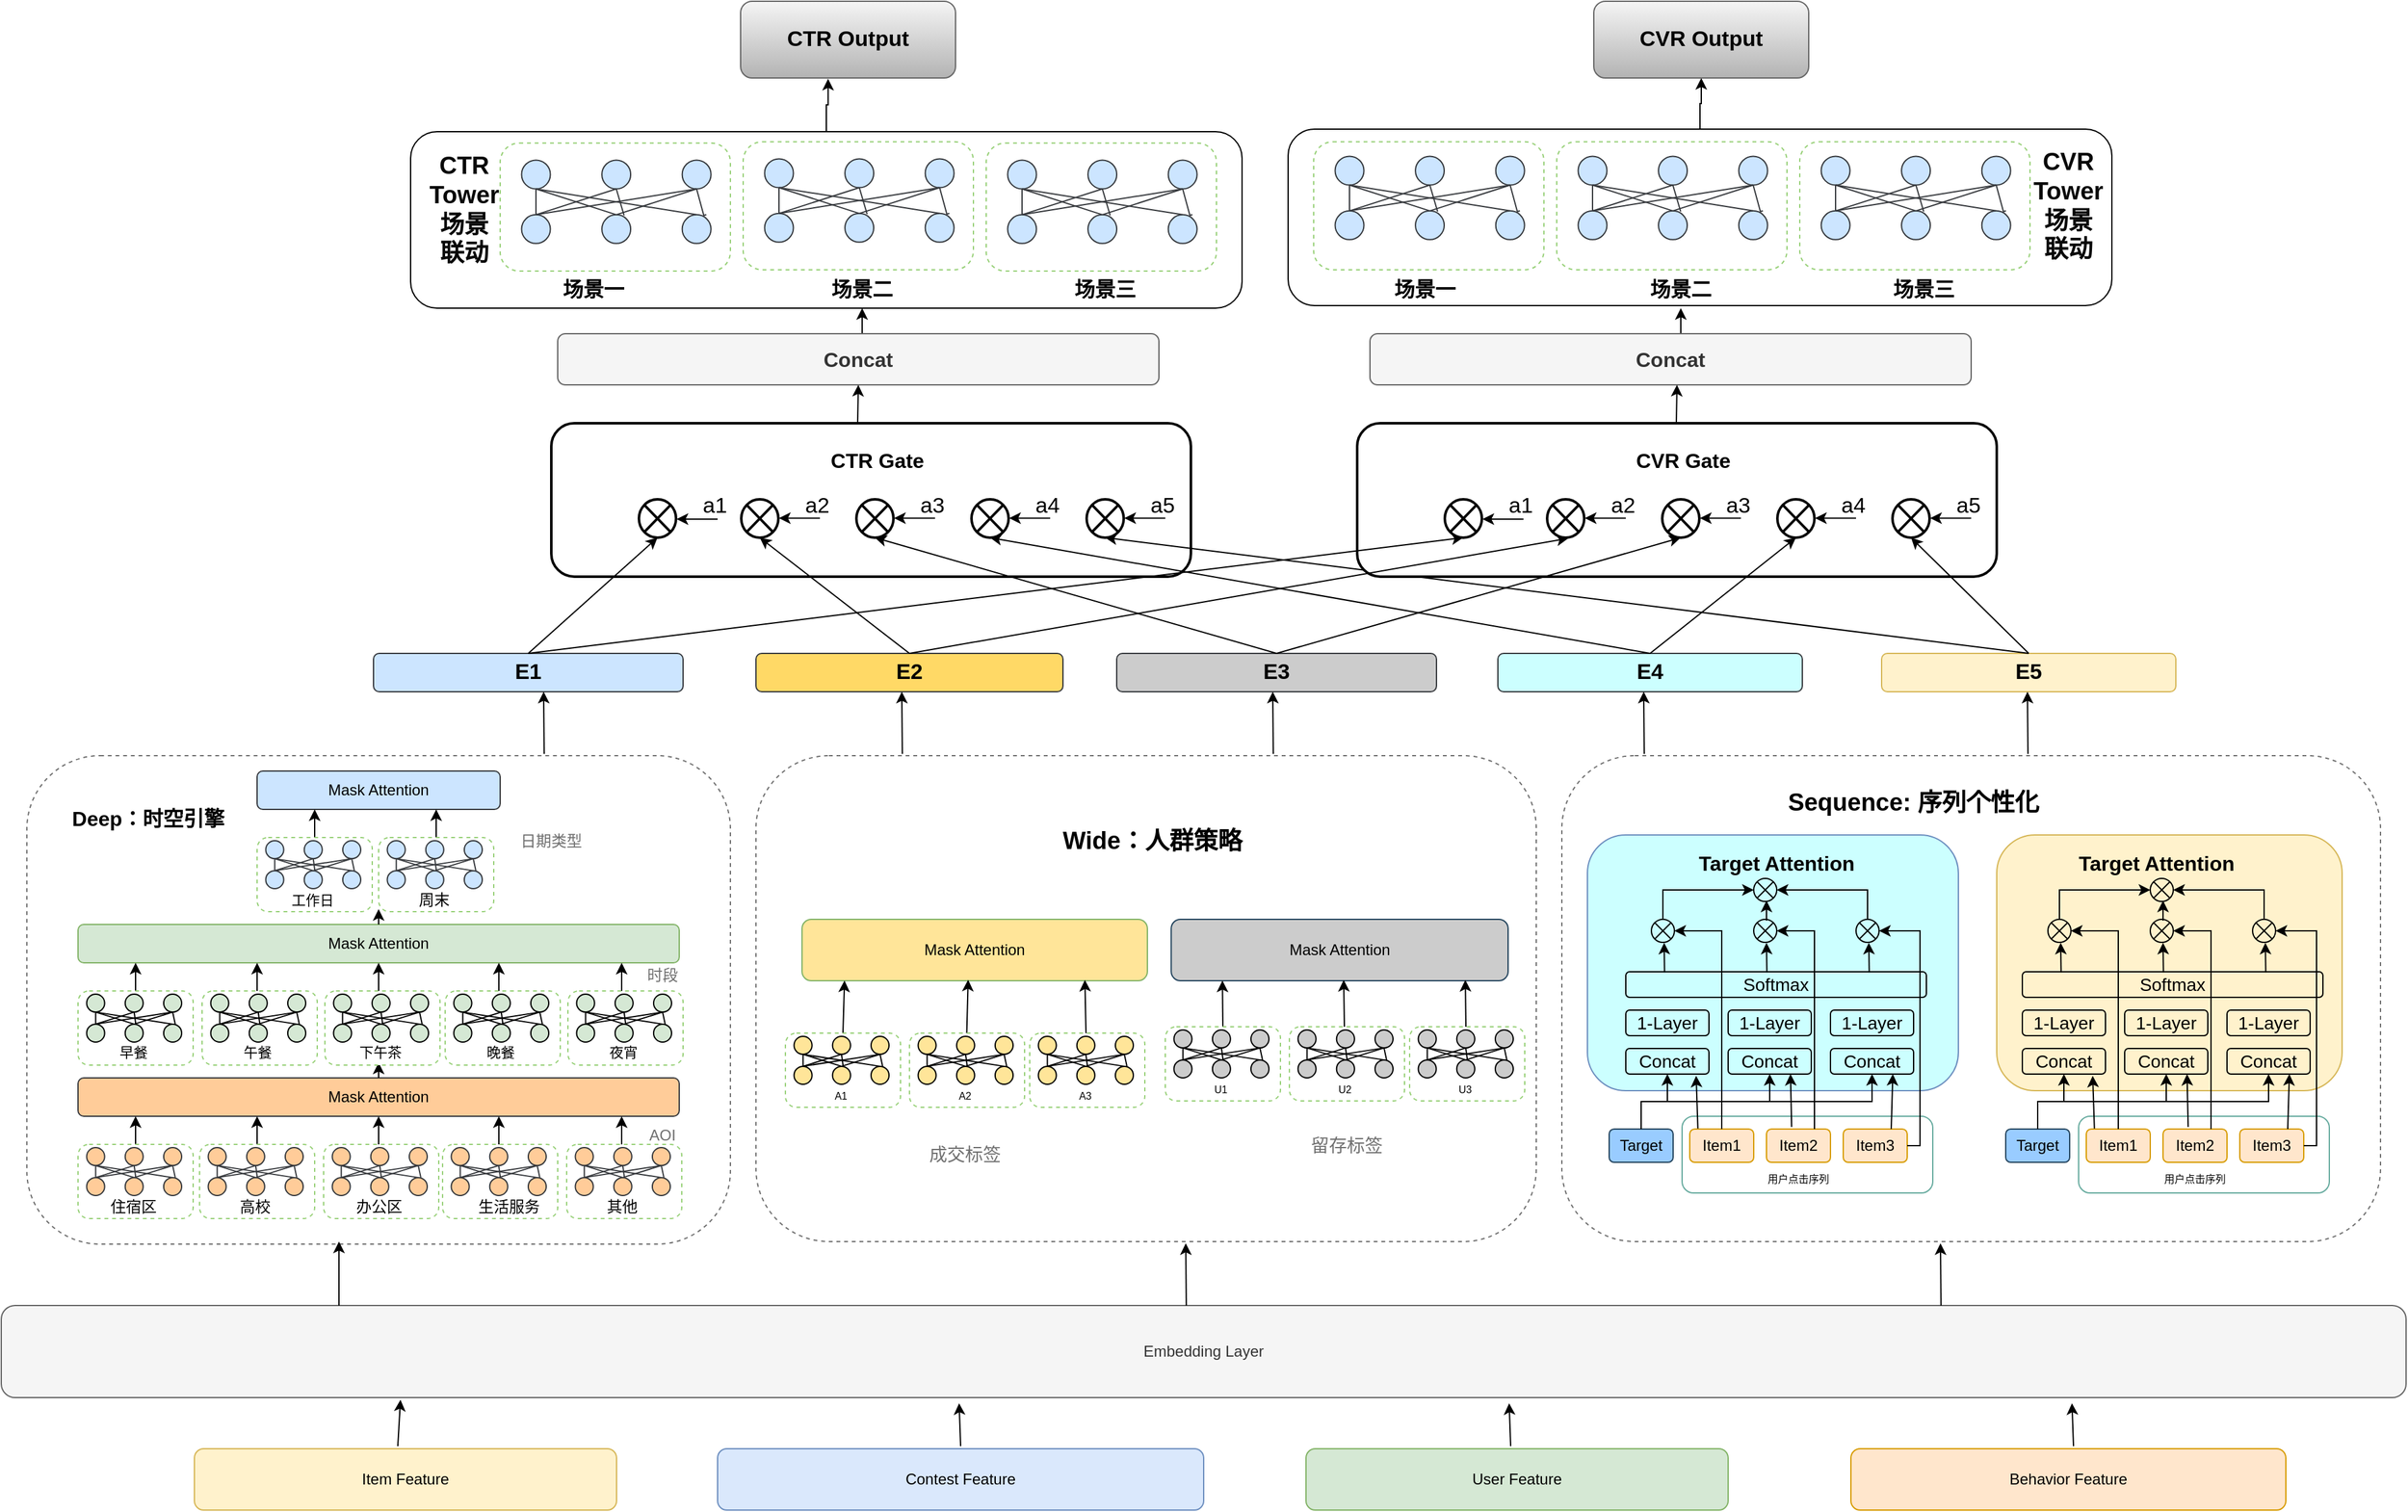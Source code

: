 <mxfile version="20.8.13" type="github">
  <diagram id="JAXc5Cckm4LqpkzlMYwL" name="第 1 页">
    <mxGraphModel dx="4967" dy="3672" grid="1" gridSize="10" guides="1" tooltips="1" connect="1" arrows="1" fold="1" page="1" pageScale="1" pageWidth="827" pageHeight="1169" math="0" shadow="0">
      <root>
        <mxCell id="0" />
        <mxCell id="1" parent="0" />
        <mxCell id="ZxqTLpmNspQJyDMqPG5N-720" style="edgeStyle=orthogonalEdgeStyle;rounded=0;orthogonalLoop=1;jettySize=auto;html=1;exitX=0.5;exitY=0;exitDx=0;exitDy=0;entryX=0.407;entryY=1.011;entryDx=0;entryDy=0;entryPerimeter=0;" parent="1" source="ZxqTLpmNspQJyDMqPG5N-710" target="ZxqTLpmNspQJyDMqPG5N-597" edge="1">
          <mxGeometry relative="1" as="geometry" />
        </mxCell>
        <mxCell id="ZxqTLpmNspQJyDMqPG5N-710" value="" style="rounded=1;whiteSpace=wrap;html=1;" parent="1" vertex="1">
          <mxGeometry x="220" y="-128" width="650" height="138" as="geometry" />
        </mxCell>
        <mxCell id="ZxqTLpmNspQJyDMqPG5N-721" style="edgeStyle=orthogonalEdgeStyle;rounded=0;orthogonalLoop=1;jettySize=auto;html=1;exitX=0.5;exitY=0;exitDx=0;exitDy=0;entryX=0.5;entryY=1;entryDx=0;entryDy=0;" parent="1" source="ZxqTLpmNspQJyDMqPG5N-711" target="ZxqTLpmNspQJyDMqPG5N-598" edge="1">
          <mxGeometry relative="1" as="geometry" />
        </mxCell>
        <mxCell id="ZxqTLpmNspQJyDMqPG5N-711" value="" style="rounded=1;whiteSpace=wrap;html=1;" parent="1" vertex="1">
          <mxGeometry x="906" y="-130" width="644" height="138" as="geometry" />
        </mxCell>
        <mxCell id="ZxqTLpmNspQJyDMqPG5N-3" value="" style="rounded=1;whiteSpace=wrap;html=1;strokeColor=#000000;fontSize=16;fillColor=default;strokeWidth=2;" parent="1" vertex="1">
          <mxGeometry x="330" y="100" width="500" height="120" as="geometry" />
        </mxCell>
        <mxCell id="ZxqTLpmNspQJyDMqPG5N-4" value="" style="rounded=1;whiteSpace=wrap;html=1;dashed=1;strokeColor=#707070;fontSize=16;fontColor=#000000;" parent="1" vertex="1">
          <mxGeometry x="1120" y="360" width="640" height="380" as="geometry" />
        </mxCell>
        <mxCell id="ZxqTLpmNspQJyDMqPG5N-5" value="" style="rounded=1;whiteSpace=wrap;html=1;strokeColor=#6c8ebf;fontSize=16;fillColor=#CCFFFF;" parent="1" vertex="1">
          <mxGeometry x="1140" y="422" width="290" height="200" as="geometry" />
        </mxCell>
        <mxCell id="ZxqTLpmNspQJyDMqPG5N-6" value="" style="rounded=1;whiteSpace=wrap;html=1;labelBorderColor=default;strokeColor=#67AB9F;fontSize=14;fontColor=#000000;fillColor=none;" parent="1" vertex="1">
          <mxGeometry x="1214" y="642" width="196" height="60" as="geometry" />
        </mxCell>
        <mxCell id="ZxqTLpmNspQJyDMqPG5N-7" value="" style="rounded=1;whiteSpace=wrap;html=1;dashed=1;strokeColor=#707070;fontSize=16;fontColor=#000000;" parent="1" vertex="1">
          <mxGeometry x="490" y="360" width="610" height="380" as="geometry" />
        </mxCell>
        <mxCell id="ZxqTLpmNspQJyDMqPG5N-8" value="" style="rounded=1;whiteSpace=wrap;html=1;dashed=1;strokeColor=#707070;fontSize=16;fontColor=#000000;" parent="1" vertex="1">
          <mxGeometry x="-80" y="360" width="550" height="382" as="geometry" />
        </mxCell>
        <mxCell id="ZxqTLpmNspQJyDMqPG5N-10" value="Item Feature" style="rounded=1;whiteSpace=wrap;html=1;fillColor=#fff2cc;strokeColor=#d6b656;" parent="1" vertex="1">
          <mxGeometry x="51" y="902" width="330" height="48" as="geometry" />
        </mxCell>
        <mxCell id="ZxqTLpmNspQJyDMqPG5N-12" value="Contest Feature" style="rounded=1;whiteSpace=wrap;html=1;fillColor=#dae8fc;strokeColor=#6c8ebf;" parent="1" vertex="1">
          <mxGeometry x="460" y="902" width="380" height="48" as="geometry" />
        </mxCell>
        <mxCell id="ZxqTLpmNspQJyDMqPG5N-14" value="User Feature" style="rounded=1;whiteSpace=wrap;html=1;fillColor=#d5e8d4;strokeColor=#82b366;" parent="1" vertex="1">
          <mxGeometry x="920" y="902" width="330" height="48" as="geometry" />
        </mxCell>
        <mxCell id="ZxqTLpmNspQJyDMqPG5N-16" value="Behavior Feature" style="rounded=1;whiteSpace=wrap;html=1;fillColor=#ffe6cc;strokeColor=#d79b00;" parent="1" vertex="1">
          <mxGeometry x="1346" y="902" width="340" height="48" as="geometry" />
        </mxCell>
        <mxCell id="ZxqTLpmNspQJyDMqPG5N-17" value="Embedding Layer" style="rounded=1;whiteSpace=wrap;html=1;fillColor=#f5f5f5;fontColor=#333333;strokeColor=#666666;" parent="1" vertex="1">
          <mxGeometry x="-100" y="790" width="1880" height="72" as="geometry" />
        </mxCell>
        <mxCell id="ZxqTLpmNspQJyDMqPG5N-18" value="Mask Attention" style="rounded=1;whiteSpace=wrap;html=1;fillColor=#d5e8d4;strokeColor=#82b366;" parent="1" vertex="1">
          <mxGeometry x="-40" y="492" width="470" height="30" as="geometry" />
        </mxCell>
        <mxCell id="ZxqTLpmNspQJyDMqPG5N-19" value="" style="endArrow=classic;html=1;rounded=0;exitX=0.5;exitY=0;exitDx=0;exitDy=0;" parent="1" source="ZxqTLpmNspQJyDMqPG5N-80" edge="1">
          <mxGeometry width="50" height="50" relative="1" as="geometry">
            <mxPoint y="544" as="sourcePoint" />
            <mxPoint x="5" y="522" as="targetPoint" />
          </mxGeometry>
        </mxCell>
        <mxCell id="ZxqTLpmNspQJyDMqPG5N-20" value="" style="endArrow=classic;html=1;rounded=0;exitX=0.5;exitY=0;exitDx=0;exitDy=0;" parent="1" edge="1">
          <mxGeometry width="50" height="50" relative="1" as="geometry">
            <mxPoint x="195" y="544" as="sourcePoint" />
            <mxPoint x="195" y="522" as="targetPoint" />
          </mxGeometry>
        </mxCell>
        <mxCell id="ZxqTLpmNspQJyDMqPG5N-21" value="" style="endArrow=classic;html=1;rounded=0;exitX=0.5;exitY=0;exitDx=0;exitDy=0;" parent="1" edge="1">
          <mxGeometry width="50" height="50" relative="1" as="geometry">
            <mxPoint x="289" y="544" as="sourcePoint" />
            <mxPoint x="289" y="522" as="targetPoint" />
          </mxGeometry>
        </mxCell>
        <mxCell id="ZxqTLpmNspQJyDMqPG5N-22" value="" style="endArrow=classic;html=1;rounded=0;exitX=0.5;exitY=0;exitDx=0;exitDy=0;" parent="1" edge="1">
          <mxGeometry width="50" height="50" relative="1" as="geometry">
            <mxPoint x="385" y="544" as="sourcePoint" />
            <mxPoint x="385" y="522" as="targetPoint" />
          </mxGeometry>
        </mxCell>
        <mxCell id="ZxqTLpmNspQJyDMqPG5N-23" value="" style="endArrow=classic;html=1;rounded=0;exitX=0.5;exitY=0;exitDx=0;exitDy=0;" parent="1" edge="1">
          <mxGeometry width="50" height="50" relative="1" as="geometry">
            <mxPoint x="100" y="544" as="sourcePoint" />
            <mxPoint x="100" y="522" as="targetPoint" />
          </mxGeometry>
        </mxCell>
        <mxCell id="ZxqTLpmNspQJyDMqPG5N-25" value="Mask Attention" style="rounded=1;whiteSpace=wrap;html=1;fillColor=#ffcc99;strokeColor=#36393d;" parent="1" vertex="1">
          <mxGeometry x="-40" y="612" width="470" height="30" as="geometry" />
        </mxCell>
        <mxCell id="ZxqTLpmNspQJyDMqPG5N-26" value="" style="endArrow=classic;html=1;rounded=0;exitX=0.5;exitY=0;exitDx=0;exitDy=0;" parent="1" source="ZxqTLpmNspQJyDMqPG5N-165" edge="1">
          <mxGeometry width="50" height="50" relative="1" as="geometry">
            <mxPoint y="664" as="sourcePoint" />
            <mxPoint x="5" y="642" as="targetPoint" />
          </mxGeometry>
        </mxCell>
        <mxCell id="ZxqTLpmNspQJyDMqPG5N-27" value="" style="endArrow=classic;html=1;rounded=0;exitX=0.5;exitY=0;exitDx=0;exitDy=0;" parent="1" edge="1">
          <mxGeometry width="50" height="50" relative="1" as="geometry">
            <mxPoint x="195" y="664" as="sourcePoint" />
            <mxPoint x="195" y="642" as="targetPoint" />
          </mxGeometry>
        </mxCell>
        <mxCell id="ZxqTLpmNspQJyDMqPG5N-28" value="" style="endArrow=classic;html=1;rounded=0;exitX=0.5;exitY=0;exitDx=0;exitDy=0;" parent="1" edge="1">
          <mxGeometry width="50" height="50" relative="1" as="geometry">
            <mxPoint x="289" y="664" as="sourcePoint" />
            <mxPoint x="289" y="642" as="targetPoint" />
          </mxGeometry>
        </mxCell>
        <mxCell id="ZxqTLpmNspQJyDMqPG5N-29" value="" style="endArrow=classic;html=1;rounded=0;exitX=0.5;exitY=0;exitDx=0;exitDy=0;" parent="1" edge="1">
          <mxGeometry width="50" height="50" relative="1" as="geometry">
            <mxPoint x="385" y="664" as="sourcePoint" />
            <mxPoint x="385" y="642" as="targetPoint" />
          </mxGeometry>
        </mxCell>
        <mxCell id="ZxqTLpmNspQJyDMqPG5N-30" value="" style="endArrow=classic;html=1;rounded=0;exitX=0.5;exitY=0;exitDx=0;exitDy=0;" parent="1" edge="1">
          <mxGeometry width="50" height="50" relative="1" as="geometry">
            <mxPoint x="100" y="664" as="sourcePoint" />
            <mxPoint x="100" y="642" as="targetPoint" />
          </mxGeometry>
        </mxCell>
        <mxCell id="ZxqTLpmNspQJyDMqPG5N-31" value="&lt;font color=&quot;#707070&quot;&gt;AOI&lt;/font&gt;" style="text;html=1;strokeColor=none;fillColor=none;align=center;verticalAlign=middle;whiteSpace=wrap;rounded=0;dashed=1;opacity=1;" parent="1" vertex="1">
          <mxGeometry x="386.99" y="642" width="60" height="30" as="geometry" />
        </mxCell>
        <mxCell id="ZxqTLpmNspQJyDMqPG5N-32" value="" style="endArrow=classic;html=1;rounded=0;exitX=0.5;exitY=0;exitDx=0;exitDy=0;" parent="1" source="ZxqTLpmNspQJyDMqPG5N-25" edge="1">
          <mxGeometry width="50" height="50" relative="1" as="geometry">
            <mxPoint x="195" y="604" as="sourcePoint" />
            <mxPoint x="195" y="600" as="targetPoint" />
          </mxGeometry>
        </mxCell>
        <mxCell id="ZxqTLpmNspQJyDMqPG5N-33" value="Mask Attention" style="rounded=1;whiteSpace=wrap;html=1;fillColor=#cce5ff;strokeColor=#36393d;" parent="1" vertex="1">
          <mxGeometry x="100" y="372" width="190" height="30" as="geometry" />
        </mxCell>
        <mxCell id="ZxqTLpmNspQJyDMqPG5N-34" value="" style="endArrow=classic;html=1;rounded=0;exitX=0.5;exitY=0;exitDx=0;exitDy=0;" parent="1" source="ZxqTLpmNspQJyDMqPG5N-62" edge="1">
          <mxGeometry width="50" height="50" relative="1" as="geometry">
            <mxPoint x="140" y="424" as="sourcePoint" />
            <mxPoint x="145" y="402" as="targetPoint" />
          </mxGeometry>
        </mxCell>
        <mxCell id="ZxqTLpmNspQJyDMqPG5N-35" value="" style="endArrow=classic;html=1;rounded=0;exitX=0.5;exitY=0;exitDx=0;exitDy=0;" parent="1" edge="1">
          <mxGeometry width="50" height="50" relative="1" as="geometry">
            <mxPoint x="240" y="424" as="sourcePoint" />
            <mxPoint x="240" y="402" as="targetPoint" />
          </mxGeometry>
        </mxCell>
        <mxCell id="ZxqTLpmNspQJyDMqPG5N-36" value="" style="endArrow=classic;html=1;rounded=0;exitX=0.5;exitY=0;exitDx=0;exitDy=0;" parent="1" edge="1">
          <mxGeometry width="50" height="50" relative="1" as="geometry">
            <mxPoint x="195" y="492" as="sourcePoint" />
            <mxPoint x="195" y="480" as="targetPoint" />
          </mxGeometry>
        </mxCell>
        <mxCell id="ZxqTLpmNspQJyDMqPG5N-37" value="&lt;font color=&quot;#707070&quot;&gt;日期类型&lt;/font&gt;" style="text;html=1;strokeColor=none;fillColor=none;align=center;verticalAlign=middle;whiteSpace=wrap;rounded=0;dashed=1;opacity=1;" parent="1" vertex="1">
          <mxGeometry x="300" y="412" width="60" height="30" as="geometry" />
        </mxCell>
        <mxCell id="ZxqTLpmNspQJyDMqPG5N-38" value="&lt;font size=&quot;1&quot; color=&quot;#000000&quot;&gt;&lt;b style=&quot;font-size: 16px;&quot;&gt;Deep：时空引擎&lt;/b&gt;&lt;/font&gt;" style="text;html=1;strokeColor=none;fillColor=none;align=center;verticalAlign=middle;whiteSpace=wrap;rounded=0;dashed=1;fontColor=#707070;opacity=1;" parent="1" vertex="1">
          <mxGeometry x="-50" y="394" width="130" height="30" as="geometry" />
        </mxCell>
        <mxCell id="ZxqTLpmNspQJyDMqPG5N-39" value="Mask Attention" style="rounded=1;whiteSpace=wrap;html=1;fillColor=#FFE599;strokeColor=#82b366;" parent="1" vertex="1">
          <mxGeometry x="526" y="488" width="270" height="48" as="geometry" />
        </mxCell>
        <mxCell id="ZxqTLpmNspQJyDMqPG5N-40" value="" style="endArrow=classic;html=1;rounded=0;exitX=0.5;exitY=0;exitDx=0;exitDy=0;entryX=0.123;entryY=0.998;entryDx=0;entryDy=0;entryPerimeter=0;" parent="1" source="ZxqTLpmNspQJyDMqPG5N-255" edge="1" target="ZxqTLpmNspQJyDMqPG5N-39">
          <mxGeometry width="50" height="50" relative="1" as="geometry">
            <mxPoint x="553" y="577" as="sourcePoint" />
            <mxPoint x="558" y="555" as="targetPoint" />
          </mxGeometry>
        </mxCell>
        <mxCell id="ZxqTLpmNspQJyDMqPG5N-41" value="" style="endArrow=classic;html=1;rounded=0;exitX=0.5;exitY=0;exitDx=0;exitDy=0;entryX=0.819;entryY=0.988;entryDx=0;entryDy=0;entryPerimeter=0;" parent="1" edge="1" target="ZxqTLpmNspQJyDMqPG5N-39">
          <mxGeometry width="50" height="50" relative="1" as="geometry">
            <mxPoint x="748.0" y="577" as="sourcePoint" />
            <mxPoint x="750" y="540" as="targetPoint" />
          </mxGeometry>
        </mxCell>
        <mxCell id="ZxqTLpmNspQJyDMqPG5N-42" value="" style="endArrow=classic;html=1;rounded=0;exitX=0.5;exitY=0;exitDx=0;exitDy=0;entryX=0.481;entryY=0.984;entryDx=0;entryDy=0;entryPerimeter=0;" parent="1" edge="1" target="ZxqTLpmNspQJyDMqPG5N-39">
          <mxGeometry width="50" height="50" relative="1" as="geometry">
            <mxPoint x="654.78" y="577" as="sourcePoint" />
            <mxPoint x="655" y="540" as="targetPoint" />
          </mxGeometry>
        </mxCell>
        <mxCell id="ZxqTLpmNspQJyDMqPG5N-43" value="" style="group" parent="1" vertex="1" connectable="0">
          <mxGeometry x="195" y="424" width="90" height="58" as="geometry" />
        </mxCell>
        <mxCell id="ZxqTLpmNspQJyDMqPG5N-44" value="" style="rounded=1;whiteSpace=wrap;html=1;dashed=1;strokeColor=#97D077;" parent="ZxqTLpmNspQJyDMqPG5N-43" vertex="1">
          <mxGeometry width="90" height="58" as="geometry" />
        </mxCell>
        <mxCell id="ZxqTLpmNspQJyDMqPG5N-45" value="" style="group" parent="ZxqTLpmNspQJyDMqPG5N-43" vertex="1" connectable="0">
          <mxGeometry x="6.759" y="2.5" width="78.261" height="37.5" as="geometry" />
        </mxCell>
        <mxCell id="ZxqTLpmNspQJyDMqPG5N-46" value="" style="ellipse;whiteSpace=wrap;html=1;aspect=fixed;fillColor=#cce5ff;strokeColor=#36393d;" parent="ZxqTLpmNspQJyDMqPG5N-45" vertex="1">
          <mxGeometry width="14.062" height="14.062" as="geometry" />
        </mxCell>
        <mxCell id="ZxqTLpmNspQJyDMqPG5N-47" value="" style="ellipse;whiteSpace=wrap;html=1;aspect=fixed;fillColor=#cce5ff;strokeColor=#36393d;" parent="ZxqTLpmNspQJyDMqPG5N-45" vertex="1">
          <mxGeometry x="60.201" width="14.062" height="14.062" as="geometry" />
        </mxCell>
        <mxCell id="ZxqTLpmNspQJyDMqPG5N-48" value="" style="ellipse;whiteSpace=wrap;html=1;aspect=fixed;fillColor=#cce5ff;strokeColor=#36393d;" parent="ZxqTLpmNspQJyDMqPG5N-45" vertex="1">
          <mxGeometry x="30.1" width="14.062" height="14.062" as="geometry" />
        </mxCell>
        <mxCell id="ZxqTLpmNspQJyDMqPG5N-49" value="" style="ellipse;whiteSpace=wrap;html=1;aspect=fixed;fillColor=#cce5ff;strokeColor=#36393d;" parent="ZxqTLpmNspQJyDMqPG5N-45" vertex="1">
          <mxGeometry y="23.438" width="14.062" height="14.062" as="geometry" />
        </mxCell>
        <mxCell id="ZxqTLpmNspQJyDMqPG5N-50" value="" style="ellipse;whiteSpace=wrap;html=1;aspect=fixed;fillColor=#cce5ff;strokeColor=#36393d;" parent="ZxqTLpmNspQJyDMqPG5N-45" vertex="1">
          <mxGeometry x="60.201" y="23.438" width="14.062" height="14.062" as="geometry" />
        </mxCell>
        <mxCell id="ZxqTLpmNspQJyDMqPG5N-51" value="" style="ellipse;whiteSpace=wrap;html=1;aspect=fixed;fillColor=#cce5ff;strokeColor=#36393d;" parent="ZxqTLpmNspQJyDMqPG5N-45" vertex="1">
          <mxGeometry x="30.1" y="23.438" width="14.062" height="14.062" as="geometry" />
        </mxCell>
        <mxCell id="ZxqTLpmNspQJyDMqPG5N-52" value="" style="endArrow=none;html=1;rounded=0;entryX=0.5;entryY=0;entryDx=0;entryDy=0;exitX=0.5;exitY=1;exitDx=0;exitDy=0;fillColor=#cce5ff;strokeColor=#36393d;" parent="ZxqTLpmNspQJyDMqPG5N-45" source="ZxqTLpmNspQJyDMqPG5N-46" target="ZxqTLpmNspQJyDMqPG5N-49" edge="1">
          <mxGeometry width="50" height="50" relative="1" as="geometry">
            <mxPoint x="-36.12" y="65.625" as="sourcePoint" />
            <mxPoint x="-6.02" y="42.188" as="targetPoint" />
          </mxGeometry>
        </mxCell>
        <mxCell id="ZxqTLpmNspQJyDMqPG5N-53" value="" style="endArrow=none;html=1;rounded=0;entryX=0.5;entryY=1;entryDx=0;entryDy=0;exitX=0.5;exitY=0;exitDx=0;exitDy=0;fillColor=#cce5ff;strokeColor=#36393d;" parent="ZxqTLpmNspQJyDMqPG5N-45" source="ZxqTLpmNspQJyDMqPG5N-51" target="ZxqTLpmNspQJyDMqPG5N-46" edge="1">
          <mxGeometry width="50" height="50" relative="1" as="geometry">
            <mxPoint x="6.02" y="79.688" as="sourcePoint" />
            <mxPoint x="36.12" y="56.25" as="targetPoint" />
          </mxGeometry>
        </mxCell>
        <mxCell id="ZxqTLpmNspQJyDMqPG5N-54" value="" style="endArrow=none;html=1;rounded=0;entryX=0.5;entryY=1;entryDx=0;entryDy=0;exitX=0.5;exitY=0;exitDx=0;exitDy=0;fillColor=#cce5ff;strokeColor=#36393d;" parent="ZxqTLpmNspQJyDMqPG5N-45" source="ZxqTLpmNspQJyDMqPG5N-50" target="ZxqTLpmNspQJyDMqPG5N-46" edge="1">
          <mxGeometry width="50" height="50" relative="1" as="geometry">
            <mxPoint x="6.02" y="79.688" as="sourcePoint" />
            <mxPoint x="36.12" y="56.25" as="targetPoint" />
          </mxGeometry>
        </mxCell>
        <mxCell id="ZxqTLpmNspQJyDMqPG5N-55" value="" style="endArrow=none;html=1;rounded=0;entryX=0.5;entryY=1;entryDx=0;entryDy=0;fillColor=#cce5ff;strokeColor=#36393d;" parent="ZxqTLpmNspQJyDMqPG5N-45" target="ZxqTLpmNspQJyDMqPG5N-48" edge="1">
          <mxGeometry width="50" height="50" relative="1" as="geometry">
            <mxPoint x="38.419" y="23.75" as="sourcePoint" />
            <mxPoint x="-6.02" y="60.938" as="targetPoint" />
          </mxGeometry>
        </mxCell>
        <mxCell id="ZxqTLpmNspQJyDMqPG5N-56" value="" style="endArrow=none;html=1;rounded=0;entryX=0.5;entryY=1;entryDx=0;entryDy=0;fillColor=#cce5ff;strokeColor=#36393d;" parent="ZxqTLpmNspQJyDMqPG5N-45" target="ZxqTLpmNspQJyDMqPG5N-47" edge="1">
          <mxGeometry width="50" height="50" relative="1" as="geometry">
            <mxPoint x="69.231" y="23.438" as="sourcePoint" />
            <mxPoint x="108.361" y="56.25" as="targetPoint" />
            <Array as="points">
              <mxPoint x="68.3" y="23.75" />
            </Array>
          </mxGeometry>
        </mxCell>
        <mxCell id="ZxqTLpmNspQJyDMqPG5N-57" value="" style="endArrow=none;html=1;rounded=0;entryX=0.5;entryY=1;entryDx=0;entryDy=0;exitX=0.5;exitY=0;exitDx=0;exitDy=0;fillColor=#cce5ff;strokeColor=#36393d;" parent="ZxqTLpmNspQJyDMqPG5N-45" source="ZxqTLpmNspQJyDMqPG5N-49" target="ZxqTLpmNspQJyDMqPG5N-48" edge="1">
          <mxGeometry width="50" height="50" relative="1" as="geometry">
            <mxPoint x="30.1" y="75" as="sourcePoint" />
            <mxPoint x="60.201" y="51.562" as="targetPoint" />
          </mxGeometry>
        </mxCell>
        <mxCell id="ZxqTLpmNspQJyDMqPG5N-58" value="" style="endArrow=none;html=1;rounded=0;entryX=0.5;entryY=1;entryDx=0;entryDy=0;exitX=0.5;exitY=0;exitDx=0;exitDy=0;fillColor=#cce5ff;strokeColor=#36393d;" parent="ZxqTLpmNspQJyDMqPG5N-45" source="ZxqTLpmNspQJyDMqPG5N-49" target="ZxqTLpmNspQJyDMqPG5N-47" edge="1">
          <mxGeometry width="50" height="50" relative="1" as="geometry">
            <mxPoint x="42.14" y="84.375" as="sourcePoint" />
            <mxPoint x="72.241" y="60.938" as="targetPoint" />
          </mxGeometry>
        </mxCell>
        <mxCell id="ZxqTLpmNspQJyDMqPG5N-59" value="" style="endArrow=none;html=1;rounded=0;entryX=0.5;entryY=1;entryDx=0;entryDy=0;exitX=0.5;exitY=0;exitDx=0;exitDy=0;fillColor=#cce5ff;strokeColor=#36393d;" parent="ZxqTLpmNspQJyDMqPG5N-45" source="ZxqTLpmNspQJyDMqPG5N-51" target="ZxqTLpmNspQJyDMqPG5N-47" edge="1">
          <mxGeometry width="50" height="50" relative="1" as="geometry">
            <mxPoint x="36.12" y="70.312" as="sourcePoint" />
            <mxPoint x="66.221" y="46.875" as="targetPoint" />
          </mxGeometry>
        </mxCell>
        <mxCell id="ZxqTLpmNspQJyDMqPG5N-60" value="周末" style="text;html=1;strokeColor=none;fillColor=none;align=center;verticalAlign=middle;whiteSpace=wrap;rounded=0;" parent="ZxqTLpmNspQJyDMqPG5N-43" vertex="1">
          <mxGeometry x="24.19" y="45.75" width="39.13" height="6.25" as="geometry" />
        </mxCell>
        <mxCell id="ZxqTLpmNspQJyDMqPG5N-61" value="" style="group" parent="1" vertex="1" connectable="0">
          <mxGeometry x="100" y="424" width="90" height="58" as="geometry" />
        </mxCell>
        <mxCell id="ZxqTLpmNspQJyDMqPG5N-62" value="" style="rounded=1;whiteSpace=wrap;html=1;dashed=1;strokeColor=#97D077;" parent="ZxqTLpmNspQJyDMqPG5N-61" vertex="1">
          <mxGeometry width="90" height="58" as="geometry" />
        </mxCell>
        <mxCell id="ZxqTLpmNspQJyDMqPG5N-63" value="" style="group" parent="ZxqTLpmNspQJyDMqPG5N-61" vertex="1" connectable="0">
          <mxGeometry x="6.759" y="2.5" width="78.261" height="37.5" as="geometry" />
        </mxCell>
        <mxCell id="ZxqTLpmNspQJyDMqPG5N-64" value="" style="ellipse;whiteSpace=wrap;html=1;aspect=fixed;fillColor=#cce5ff;strokeColor=#36393d;" parent="ZxqTLpmNspQJyDMqPG5N-63" vertex="1">
          <mxGeometry width="14.062" height="14.062" as="geometry" />
        </mxCell>
        <mxCell id="ZxqTLpmNspQJyDMqPG5N-65" value="" style="ellipse;whiteSpace=wrap;html=1;aspect=fixed;fillColor=#cce5ff;strokeColor=#36393d;" parent="ZxqTLpmNspQJyDMqPG5N-63" vertex="1">
          <mxGeometry x="60.201" width="14.062" height="14.062" as="geometry" />
        </mxCell>
        <mxCell id="ZxqTLpmNspQJyDMqPG5N-66" value="" style="ellipse;whiteSpace=wrap;html=1;aspect=fixed;fillColor=#cce5ff;strokeColor=#36393d;" parent="ZxqTLpmNspQJyDMqPG5N-63" vertex="1">
          <mxGeometry x="30.1" width="14.062" height="14.062" as="geometry" />
        </mxCell>
        <mxCell id="ZxqTLpmNspQJyDMqPG5N-67" value="" style="ellipse;whiteSpace=wrap;html=1;aspect=fixed;fillColor=#cce5ff;strokeColor=#36393d;" parent="ZxqTLpmNspQJyDMqPG5N-63" vertex="1">
          <mxGeometry y="23.438" width="14.062" height="14.062" as="geometry" />
        </mxCell>
        <mxCell id="ZxqTLpmNspQJyDMqPG5N-68" value="" style="ellipse;whiteSpace=wrap;html=1;aspect=fixed;fillColor=#cce5ff;strokeColor=#36393d;" parent="ZxqTLpmNspQJyDMqPG5N-63" vertex="1">
          <mxGeometry x="60.201" y="23.438" width="14.062" height="14.062" as="geometry" />
        </mxCell>
        <mxCell id="ZxqTLpmNspQJyDMqPG5N-69" value="" style="ellipse;whiteSpace=wrap;html=1;aspect=fixed;fillColor=#cce5ff;strokeColor=#36393d;" parent="ZxqTLpmNspQJyDMqPG5N-63" vertex="1">
          <mxGeometry x="30.1" y="23.438" width="14.062" height="14.062" as="geometry" />
        </mxCell>
        <mxCell id="ZxqTLpmNspQJyDMqPG5N-70" value="" style="endArrow=none;html=1;rounded=0;entryX=0.5;entryY=0;entryDx=0;entryDy=0;exitX=0.5;exitY=1;exitDx=0;exitDy=0;fillColor=#cce5ff;strokeColor=#36393d;" parent="ZxqTLpmNspQJyDMqPG5N-63" source="ZxqTLpmNspQJyDMqPG5N-64" target="ZxqTLpmNspQJyDMqPG5N-67" edge="1">
          <mxGeometry width="50" height="50" relative="1" as="geometry">
            <mxPoint x="-36.12" y="65.625" as="sourcePoint" />
            <mxPoint x="-6.02" y="42.188" as="targetPoint" />
          </mxGeometry>
        </mxCell>
        <mxCell id="ZxqTLpmNspQJyDMqPG5N-71" value="" style="endArrow=none;html=1;rounded=0;entryX=0.5;entryY=1;entryDx=0;entryDy=0;exitX=0.5;exitY=0;exitDx=0;exitDy=0;fillColor=#cce5ff;strokeColor=#36393d;" parent="ZxqTLpmNspQJyDMqPG5N-63" source="ZxqTLpmNspQJyDMqPG5N-69" target="ZxqTLpmNspQJyDMqPG5N-64" edge="1">
          <mxGeometry width="50" height="50" relative="1" as="geometry">
            <mxPoint x="6.02" y="79.688" as="sourcePoint" />
            <mxPoint x="36.12" y="56.25" as="targetPoint" />
          </mxGeometry>
        </mxCell>
        <mxCell id="ZxqTLpmNspQJyDMqPG5N-72" value="" style="endArrow=none;html=1;rounded=0;entryX=0.5;entryY=1;entryDx=0;entryDy=0;exitX=0.5;exitY=0;exitDx=0;exitDy=0;fillColor=#cce5ff;strokeColor=#36393d;" parent="ZxqTLpmNspQJyDMqPG5N-63" source="ZxqTLpmNspQJyDMqPG5N-68" target="ZxqTLpmNspQJyDMqPG5N-64" edge="1">
          <mxGeometry width="50" height="50" relative="1" as="geometry">
            <mxPoint x="6.02" y="79.688" as="sourcePoint" />
            <mxPoint x="36.12" y="56.25" as="targetPoint" />
          </mxGeometry>
        </mxCell>
        <mxCell id="ZxqTLpmNspQJyDMqPG5N-73" value="" style="endArrow=none;html=1;rounded=0;entryX=0.5;entryY=1;entryDx=0;entryDy=0;fillColor=#cce5ff;strokeColor=#36393d;" parent="ZxqTLpmNspQJyDMqPG5N-63" target="ZxqTLpmNspQJyDMqPG5N-66" edge="1">
          <mxGeometry width="50" height="50" relative="1" as="geometry">
            <mxPoint x="38.419" y="23.75" as="sourcePoint" />
            <mxPoint x="-6.02" y="60.938" as="targetPoint" />
          </mxGeometry>
        </mxCell>
        <mxCell id="ZxqTLpmNspQJyDMqPG5N-74" value="" style="endArrow=none;html=1;rounded=0;entryX=0.5;entryY=1;entryDx=0;entryDy=0;fillColor=#cce5ff;strokeColor=#36393d;" parent="ZxqTLpmNspQJyDMqPG5N-63" target="ZxqTLpmNspQJyDMqPG5N-65" edge="1">
          <mxGeometry width="50" height="50" relative="1" as="geometry">
            <mxPoint x="69.231" y="23.438" as="sourcePoint" />
            <mxPoint x="108.361" y="56.25" as="targetPoint" />
            <Array as="points">
              <mxPoint x="68.3" y="23.75" />
            </Array>
          </mxGeometry>
        </mxCell>
        <mxCell id="ZxqTLpmNspQJyDMqPG5N-75" value="" style="endArrow=none;html=1;rounded=0;entryX=0.5;entryY=1;entryDx=0;entryDy=0;exitX=0.5;exitY=0;exitDx=0;exitDy=0;fillColor=#cce5ff;strokeColor=#36393d;" parent="ZxqTLpmNspQJyDMqPG5N-63" source="ZxqTLpmNspQJyDMqPG5N-67" target="ZxqTLpmNspQJyDMqPG5N-66" edge="1">
          <mxGeometry width="50" height="50" relative="1" as="geometry">
            <mxPoint x="30.1" y="75" as="sourcePoint" />
            <mxPoint x="60.201" y="51.562" as="targetPoint" />
          </mxGeometry>
        </mxCell>
        <mxCell id="ZxqTLpmNspQJyDMqPG5N-76" value="" style="endArrow=none;html=1;rounded=0;entryX=0.5;entryY=1;entryDx=0;entryDy=0;exitX=0.5;exitY=0;exitDx=0;exitDy=0;fillColor=#cce5ff;strokeColor=#36393d;" parent="ZxqTLpmNspQJyDMqPG5N-63" source="ZxqTLpmNspQJyDMqPG5N-67" target="ZxqTLpmNspQJyDMqPG5N-65" edge="1">
          <mxGeometry width="50" height="50" relative="1" as="geometry">
            <mxPoint x="42.14" y="84.375" as="sourcePoint" />
            <mxPoint x="72.241" y="60.938" as="targetPoint" />
          </mxGeometry>
        </mxCell>
        <mxCell id="ZxqTLpmNspQJyDMqPG5N-77" value="" style="endArrow=none;html=1;rounded=0;entryX=0.5;entryY=1;entryDx=0;entryDy=0;exitX=0.5;exitY=0;exitDx=0;exitDy=0;fillColor=#cce5ff;strokeColor=#36393d;" parent="ZxqTLpmNspQJyDMqPG5N-63" source="ZxqTLpmNspQJyDMqPG5N-69" target="ZxqTLpmNspQJyDMqPG5N-65" edge="1">
          <mxGeometry width="50" height="50" relative="1" as="geometry">
            <mxPoint x="36.12" y="70.312" as="sourcePoint" />
            <mxPoint x="66.221" y="46.875" as="targetPoint" />
          </mxGeometry>
        </mxCell>
        <mxCell id="ZxqTLpmNspQJyDMqPG5N-78" value="&lt;font style=&quot;font-size: 11px;&quot;&gt;工作日&lt;/font&gt;" style="text;html=1;strokeColor=none;fillColor=none;align=center;verticalAlign=middle;whiteSpace=wrap;rounded=0;" parent="ZxqTLpmNspQJyDMqPG5N-61" vertex="1">
          <mxGeometry x="24.19" y="45.75" width="39.13" height="6.25" as="geometry" />
        </mxCell>
        <mxCell id="ZxqTLpmNspQJyDMqPG5N-79" value="" style="group" parent="1" vertex="1" connectable="0">
          <mxGeometry x="-40" y="544" width="90" height="58" as="geometry" />
        </mxCell>
        <mxCell id="ZxqTLpmNspQJyDMqPG5N-80" value="" style="rounded=1;whiteSpace=wrap;html=1;dashed=1;strokeColor=#97D077;" parent="ZxqTLpmNspQJyDMqPG5N-79" vertex="1">
          <mxGeometry width="90" height="58" as="geometry" />
        </mxCell>
        <mxCell id="ZxqTLpmNspQJyDMqPG5N-81" value="&lt;font style=&quot;font-size: 11px;&quot;&gt;早餐&lt;/font&gt;" style="text;html=1;strokeColor=none;fillColor=none;align=center;verticalAlign=middle;whiteSpace=wrap;rounded=0;fontSize=8;" parent="ZxqTLpmNspQJyDMqPG5N-79" vertex="1">
          <mxGeometry x="24.19" y="44.75" width="39.13" height="6.25" as="geometry" />
        </mxCell>
        <mxCell id="ZxqTLpmNspQJyDMqPG5N-82" value="" style="ellipse;whiteSpace=wrap;html=1;aspect=fixed;fillColor=#d5e8d4;strokeColor=#000000;" parent="ZxqTLpmNspQJyDMqPG5N-79" vertex="1">
          <mxGeometry x="6.759" y="2.5" width="14.062" height="14.062" as="geometry" />
        </mxCell>
        <mxCell id="ZxqTLpmNspQJyDMqPG5N-83" value="" style="ellipse;whiteSpace=wrap;html=1;aspect=fixed;fillColor=#d5e8d4;strokeColor=#000000;" parent="ZxqTLpmNspQJyDMqPG5N-79" vertex="1">
          <mxGeometry x="66.96" y="2.5" width="14.062" height="14.062" as="geometry" />
        </mxCell>
        <mxCell id="ZxqTLpmNspQJyDMqPG5N-84" value="" style="ellipse;whiteSpace=wrap;html=1;aspect=fixed;fillColor=#d5e8d4;strokeColor=#000000;" parent="ZxqTLpmNspQJyDMqPG5N-79" vertex="1">
          <mxGeometry x="36.859" y="2.5" width="14.062" height="14.062" as="geometry" />
        </mxCell>
        <mxCell id="ZxqTLpmNspQJyDMqPG5N-85" value="" style="ellipse;whiteSpace=wrap;html=1;aspect=fixed;fillColor=#d5e8d4;strokeColor=#000000;" parent="ZxqTLpmNspQJyDMqPG5N-79" vertex="1">
          <mxGeometry x="6.759" y="25.938" width="14.062" height="14.062" as="geometry" />
        </mxCell>
        <mxCell id="ZxqTLpmNspQJyDMqPG5N-86" value="" style="ellipse;whiteSpace=wrap;html=1;aspect=fixed;fillColor=#d5e8d4;strokeColor=#000000;" parent="ZxqTLpmNspQJyDMqPG5N-79" vertex="1">
          <mxGeometry x="66.96" y="25.938" width="14.062" height="14.062" as="geometry" />
        </mxCell>
        <mxCell id="ZxqTLpmNspQJyDMqPG5N-87" value="" style="ellipse;whiteSpace=wrap;html=1;aspect=fixed;fillColor=#d5e8d4;strokeColor=#000000;" parent="ZxqTLpmNspQJyDMqPG5N-79" vertex="1">
          <mxGeometry x="36.859" y="25.938" width="14.062" height="14.062" as="geometry" />
        </mxCell>
        <mxCell id="ZxqTLpmNspQJyDMqPG5N-88" value="" style="endArrow=none;html=1;rounded=0;entryX=0.5;entryY=0;entryDx=0;entryDy=0;exitX=0.5;exitY=1;exitDx=0;exitDy=0;fillColor=#d5e8d4;strokeColor=#000000;" parent="ZxqTLpmNspQJyDMqPG5N-79" source="ZxqTLpmNspQJyDMqPG5N-82" target="ZxqTLpmNspQJyDMqPG5N-85" edge="1">
          <mxGeometry width="50" height="50" relative="1" as="geometry">
            <mxPoint x="-29.362" y="68.125" as="sourcePoint" />
            <mxPoint x="0.739" y="44.688" as="targetPoint" />
          </mxGeometry>
        </mxCell>
        <mxCell id="ZxqTLpmNspQJyDMqPG5N-89" value="" style="endArrow=none;html=1;rounded=0;entryX=0.5;entryY=1;entryDx=0;entryDy=0;exitX=0.5;exitY=0;exitDx=0;exitDy=0;fillColor=#d5e8d4;strokeColor=#000000;" parent="ZxqTLpmNspQJyDMqPG5N-79" source="ZxqTLpmNspQJyDMqPG5N-87" target="ZxqTLpmNspQJyDMqPG5N-82" edge="1">
          <mxGeometry width="50" height="50" relative="1" as="geometry">
            <mxPoint x="12.779" y="82.188" as="sourcePoint" />
            <mxPoint x="42.879" y="58.75" as="targetPoint" />
          </mxGeometry>
        </mxCell>
        <mxCell id="ZxqTLpmNspQJyDMqPG5N-90" value="" style="endArrow=none;html=1;rounded=0;entryX=0.5;entryY=1;entryDx=0;entryDy=0;exitX=0.5;exitY=0;exitDx=0;exitDy=0;fillColor=#d5e8d4;strokeColor=#000000;" parent="ZxqTLpmNspQJyDMqPG5N-79" source="ZxqTLpmNspQJyDMqPG5N-86" target="ZxqTLpmNspQJyDMqPG5N-82" edge="1">
          <mxGeometry width="50" height="50" relative="1" as="geometry">
            <mxPoint x="12.779" y="82.188" as="sourcePoint" />
            <mxPoint x="42.879" y="58.75" as="targetPoint" />
          </mxGeometry>
        </mxCell>
        <mxCell id="ZxqTLpmNspQJyDMqPG5N-91" value="" style="endArrow=none;html=1;rounded=0;entryX=0.5;entryY=1;entryDx=0;entryDy=0;fillColor=#d5e8d4;strokeColor=#000000;" parent="ZxqTLpmNspQJyDMqPG5N-79" target="ZxqTLpmNspQJyDMqPG5N-84" edge="1">
          <mxGeometry width="50" height="50" relative="1" as="geometry">
            <mxPoint x="45.178" y="26.25" as="sourcePoint" />
            <mxPoint x="0.739" y="63.438" as="targetPoint" />
          </mxGeometry>
        </mxCell>
        <mxCell id="ZxqTLpmNspQJyDMqPG5N-92" value="" style="endArrow=none;html=1;rounded=0;entryX=0.5;entryY=1;entryDx=0;entryDy=0;fillColor=#d5e8d4;strokeColor=#000000;" parent="ZxqTLpmNspQJyDMqPG5N-79" target="ZxqTLpmNspQJyDMqPG5N-83" edge="1">
          <mxGeometry width="50" height="50" relative="1" as="geometry">
            <mxPoint x="75.99" y="25.938" as="sourcePoint" />
            <mxPoint x="115.12" y="58.75" as="targetPoint" />
            <Array as="points">
              <mxPoint x="75.059" y="26.25" />
            </Array>
          </mxGeometry>
        </mxCell>
        <mxCell id="ZxqTLpmNspQJyDMqPG5N-93" value="" style="endArrow=none;html=1;rounded=0;entryX=0.5;entryY=1;entryDx=0;entryDy=0;exitX=0.5;exitY=0;exitDx=0;exitDy=0;fillColor=#d5e8d4;strokeColor=#000000;" parent="ZxqTLpmNspQJyDMqPG5N-79" source="ZxqTLpmNspQJyDMqPG5N-85" target="ZxqTLpmNspQJyDMqPG5N-84" edge="1">
          <mxGeometry width="50" height="50" relative="1" as="geometry">
            <mxPoint x="36.859" y="77.5" as="sourcePoint" />
            <mxPoint x="66.96" y="54.062" as="targetPoint" />
          </mxGeometry>
        </mxCell>
        <mxCell id="ZxqTLpmNspQJyDMqPG5N-94" value="" style="endArrow=none;html=1;rounded=0;entryX=0.5;entryY=1;entryDx=0;entryDy=0;exitX=0.5;exitY=0;exitDx=0;exitDy=0;fillColor=#d5e8d4;strokeColor=#000000;" parent="ZxqTLpmNspQJyDMqPG5N-79" source="ZxqTLpmNspQJyDMqPG5N-85" target="ZxqTLpmNspQJyDMqPG5N-83" edge="1">
          <mxGeometry width="50" height="50" relative="1" as="geometry">
            <mxPoint x="48.899" y="86.875" as="sourcePoint" />
            <mxPoint x="79.0" y="63.438" as="targetPoint" />
          </mxGeometry>
        </mxCell>
        <mxCell id="ZxqTLpmNspQJyDMqPG5N-95" value="" style="endArrow=none;html=1;rounded=0;entryX=0.5;entryY=1;entryDx=0;entryDy=0;exitX=0.5;exitY=0;exitDx=0;exitDy=0;fillColor=#d5e8d4;strokeColor=#000000;" parent="ZxqTLpmNspQJyDMqPG5N-79" source="ZxqTLpmNspQJyDMqPG5N-87" target="ZxqTLpmNspQJyDMqPG5N-83" edge="1">
          <mxGeometry width="50" height="50" relative="1" as="geometry">
            <mxPoint x="42.879" y="72.812" as="sourcePoint" />
            <mxPoint x="72.98" y="49.375" as="targetPoint" />
          </mxGeometry>
        </mxCell>
        <mxCell id="ZxqTLpmNspQJyDMqPG5N-96" value="" style="group" parent="1" vertex="1" connectable="0">
          <mxGeometry x="57" y="544" width="90" height="58" as="geometry" />
        </mxCell>
        <mxCell id="ZxqTLpmNspQJyDMqPG5N-97" value="" style="rounded=1;whiteSpace=wrap;html=1;dashed=1;strokeColor=#97D077;" parent="ZxqTLpmNspQJyDMqPG5N-96" vertex="1">
          <mxGeometry width="90" height="58" as="geometry" />
        </mxCell>
        <mxCell id="ZxqTLpmNspQJyDMqPG5N-98" value="&lt;font style=&quot;font-size: 11px;&quot;&gt;午餐&lt;/font&gt;" style="text;html=1;strokeColor=none;fillColor=none;align=center;verticalAlign=middle;whiteSpace=wrap;rounded=0;fontSize=8;" parent="ZxqTLpmNspQJyDMqPG5N-96" vertex="1">
          <mxGeometry x="24.19" y="44.75" width="39.13" height="6.25" as="geometry" />
        </mxCell>
        <mxCell id="ZxqTLpmNspQJyDMqPG5N-99" value="" style="ellipse;whiteSpace=wrap;html=1;aspect=fixed;fillColor=#d5e8d4;strokeColor=#000000;" parent="ZxqTLpmNspQJyDMqPG5N-96" vertex="1">
          <mxGeometry x="6.759" y="2.5" width="14.062" height="14.062" as="geometry" />
        </mxCell>
        <mxCell id="ZxqTLpmNspQJyDMqPG5N-100" value="" style="ellipse;whiteSpace=wrap;html=1;aspect=fixed;fillColor=#d5e8d4;strokeColor=#000000;" parent="ZxqTLpmNspQJyDMqPG5N-96" vertex="1">
          <mxGeometry x="66.96" y="2.5" width="14.062" height="14.062" as="geometry" />
        </mxCell>
        <mxCell id="ZxqTLpmNspQJyDMqPG5N-101" value="" style="ellipse;whiteSpace=wrap;html=1;aspect=fixed;fillColor=#d5e8d4;strokeColor=#000000;" parent="ZxqTLpmNspQJyDMqPG5N-96" vertex="1">
          <mxGeometry x="36.859" y="2.5" width="14.062" height="14.062" as="geometry" />
        </mxCell>
        <mxCell id="ZxqTLpmNspQJyDMqPG5N-102" value="" style="ellipse;whiteSpace=wrap;html=1;aspect=fixed;fillColor=#d5e8d4;strokeColor=#000000;" parent="ZxqTLpmNspQJyDMqPG5N-96" vertex="1">
          <mxGeometry x="6.759" y="25.938" width="14.062" height="14.062" as="geometry" />
        </mxCell>
        <mxCell id="ZxqTLpmNspQJyDMqPG5N-103" value="" style="ellipse;whiteSpace=wrap;html=1;aspect=fixed;fillColor=#d5e8d4;strokeColor=#000000;" parent="ZxqTLpmNspQJyDMqPG5N-96" vertex="1">
          <mxGeometry x="66.96" y="25.938" width="14.062" height="14.062" as="geometry" />
        </mxCell>
        <mxCell id="ZxqTLpmNspQJyDMqPG5N-104" value="" style="ellipse;whiteSpace=wrap;html=1;aspect=fixed;fillColor=#d5e8d4;strokeColor=#000000;" parent="ZxqTLpmNspQJyDMqPG5N-96" vertex="1">
          <mxGeometry x="36.859" y="25.938" width="14.062" height="14.062" as="geometry" />
        </mxCell>
        <mxCell id="ZxqTLpmNspQJyDMqPG5N-105" value="" style="endArrow=none;html=1;rounded=0;entryX=0.5;entryY=0;entryDx=0;entryDy=0;exitX=0.5;exitY=1;exitDx=0;exitDy=0;fillColor=#d5e8d4;strokeColor=#000000;" parent="ZxqTLpmNspQJyDMqPG5N-96" source="ZxqTLpmNspQJyDMqPG5N-99" target="ZxqTLpmNspQJyDMqPG5N-102" edge="1">
          <mxGeometry width="50" height="50" relative="1" as="geometry">
            <mxPoint x="-29.362" y="68.125" as="sourcePoint" />
            <mxPoint x="0.739" y="44.688" as="targetPoint" />
          </mxGeometry>
        </mxCell>
        <mxCell id="ZxqTLpmNspQJyDMqPG5N-106" value="" style="endArrow=none;html=1;rounded=0;entryX=0.5;entryY=1;entryDx=0;entryDy=0;exitX=0.5;exitY=0;exitDx=0;exitDy=0;fillColor=#d5e8d4;strokeColor=#000000;" parent="ZxqTLpmNspQJyDMqPG5N-96" source="ZxqTLpmNspQJyDMqPG5N-104" target="ZxqTLpmNspQJyDMqPG5N-99" edge="1">
          <mxGeometry width="50" height="50" relative="1" as="geometry">
            <mxPoint x="12.779" y="82.188" as="sourcePoint" />
            <mxPoint x="42.879" y="58.75" as="targetPoint" />
          </mxGeometry>
        </mxCell>
        <mxCell id="ZxqTLpmNspQJyDMqPG5N-107" value="" style="endArrow=none;html=1;rounded=0;entryX=0.5;entryY=1;entryDx=0;entryDy=0;exitX=0.5;exitY=0;exitDx=0;exitDy=0;fillColor=#d5e8d4;strokeColor=#000000;" parent="ZxqTLpmNspQJyDMqPG5N-96" source="ZxqTLpmNspQJyDMqPG5N-103" target="ZxqTLpmNspQJyDMqPG5N-99" edge="1">
          <mxGeometry width="50" height="50" relative="1" as="geometry">
            <mxPoint x="12.779" y="82.188" as="sourcePoint" />
            <mxPoint x="42.879" y="58.75" as="targetPoint" />
          </mxGeometry>
        </mxCell>
        <mxCell id="ZxqTLpmNspQJyDMqPG5N-108" value="" style="endArrow=none;html=1;rounded=0;entryX=0.5;entryY=1;entryDx=0;entryDy=0;fillColor=#d5e8d4;strokeColor=#000000;" parent="ZxqTLpmNspQJyDMqPG5N-96" target="ZxqTLpmNspQJyDMqPG5N-101" edge="1">
          <mxGeometry width="50" height="50" relative="1" as="geometry">
            <mxPoint x="45.178" y="26.25" as="sourcePoint" />
            <mxPoint x="0.739" y="63.438" as="targetPoint" />
          </mxGeometry>
        </mxCell>
        <mxCell id="ZxqTLpmNspQJyDMqPG5N-109" value="" style="endArrow=none;html=1;rounded=0;entryX=0.5;entryY=1;entryDx=0;entryDy=0;fillColor=#d5e8d4;strokeColor=#000000;" parent="ZxqTLpmNspQJyDMqPG5N-96" target="ZxqTLpmNspQJyDMqPG5N-100" edge="1">
          <mxGeometry width="50" height="50" relative="1" as="geometry">
            <mxPoint x="75.99" y="25.938" as="sourcePoint" />
            <mxPoint x="115.12" y="58.75" as="targetPoint" />
            <Array as="points">
              <mxPoint x="75.059" y="26.25" />
            </Array>
          </mxGeometry>
        </mxCell>
        <mxCell id="ZxqTLpmNspQJyDMqPG5N-110" value="" style="endArrow=none;html=1;rounded=0;entryX=0.5;entryY=1;entryDx=0;entryDy=0;exitX=0.5;exitY=0;exitDx=0;exitDy=0;fillColor=#d5e8d4;strokeColor=#000000;" parent="ZxqTLpmNspQJyDMqPG5N-96" source="ZxqTLpmNspQJyDMqPG5N-102" target="ZxqTLpmNspQJyDMqPG5N-101" edge="1">
          <mxGeometry width="50" height="50" relative="1" as="geometry">
            <mxPoint x="36.859" y="77.5" as="sourcePoint" />
            <mxPoint x="66.96" y="54.062" as="targetPoint" />
          </mxGeometry>
        </mxCell>
        <mxCell id="ZxqTLpmNspQJyDMqPG5N-111" value="" style="endArrow=none;html=1;rounded=0;entryX=0.5;entryY=1;entryDx=0;entryDy=0;exitX=0.5;exitY=0;exitDx=0;exitDy=0;fillColor=#d5e8d4;strokeColor=#000000;" parent="ZxqTLpmNspQJyDMqPG5N-96" source="ZxqTLpmNspQJyDMqPG5N-102" target="ZxqTLpmNspQJyDMqPG5N-100" edge="1">
          <mxGeometry width="50" height="50" relative="1" as="geometry">
            <mxPoint x="48.899" y="86.875" as="sourcePoint" />
            <mxPoint x="79.0" y="63.438" as="targetPoint" />
          </mxGeometry>
        </mxCell>
        <mxCell id="ZxqTLpmNspQJyDMqPG5N-112" value="" style="endArrow=none;html=1;rounded=0;entryX=0.5;entryY=1;entryDx=0;entryDy=0;exitX=0.5;exitY=0;exitDx=0;exitDy=0;fillColor=#d5e8d4;strokeColor=#000000;" parent="ZxqTLpmNspQJyDMqPG5N-96" source="ZxqTLpmNspQJyDMqPG5N-104" target="ZxqTLpmNspQJyDMqPG5N-100" edge="1">
          <mxGeometry width="50" height="50" relative="1" as="geometry">
            <mxPoint x="42.879" y="72.812" as="sourcePoint" />
            <mxPoint x="72.98" y="49.375" as="targetPoint" />
          </mxGeometry>
        </mxCell>
        <mxCell id="ZxqTLpmNspQJyDMqPG5N-113" value="" style="group" parent="1" vertex="1" connectable="0">
          <mxGeometry x="153" y="544" width="90" height="58" as="geometry" />
        </mxCell>
        <mxCell id="ZxqTLpmNspQJyDMqPG5N-114" value="" style="rounded=1;whiteSpace=wrap;html=1;dashed=1;strokeColor=#97D077;" parent="ZxqTLpmNspQJyDMqPG5N-113" vertex="1">
          <mxGeometry width="90" height="58" as="geometry" />
        </mxCell>
        <mxCell id="ZxqTLpmNspQJyDMqPG5N-115" value="&lt;font style=&quot;font-size: 11px;&quot;&gt;下午茶&lt;/font&gt;" style="text;html=1;strokeColor=none;fillColor=none;align=center;verticalAlign=middle;whiteSpace=wrap;rounded=0;fontSize=8;" parent="ZxqTLpmNspQJyDMqPG5N-113" vertex="1">
          <mxGeometry x="24.19" y="44.75" width="39.13" height="6.25" as="geometry" />
        </mxCell>
        <mxCell id="ZxqTLpmNspQJyDMqPG5N-116" value="" style="ellipse;whiteSpace=wrap;html=1;aspect=fixed;fillColor=#d5e8d4;strokeColor=#000000;" parent="ZxqTLpmNspQJyDMqPG5N-113" vertex="1">
          <mxGeometry x="6.759" y="2.5" width="14.062" height="14.062" as="geometry" />
        </mxCell>
        <mxCell id="ZxqTLpmNspQJyDMqPG5N-117" value="" style="ellipse;whiteSpace=wrap;html=1;aspect=fixed;fillColor=#d5e8d4;strokeColor=#000000;" parent="ZxqTLpmNspQJyDMqPG5N-113" vertex="1">
          <mxGeometry x="66.96" y="2.5" width="14.062" height="14.062" as="geometry" />
        </mxCell>
        <mxCell id="ZxqTLpmNspQJyDMqPG5N-118" value="" style="ellipse;whiteSpace=wrap;html=1;aspect=fixed;fillColor=#d5e8d4;strokeColor=#000000;" parent="ZxqTLpmNspQJyDMqPG5N-113" vertex="1">
          <mxGeometry x="36.859" y="2.5" width="14.062" height="14.062" as="geometry" />
        </mxCell>
        <mxCell id="ZxqTLpmNspQJyDMqPG5N-119" value="" style="ellipse;whiteSpace=wrap;html=1;aspect=fixed;fillColor=#d5e8d4;strokeColor=#000000;" parent="ZxqTLpmNspQJyDMqPG5N-113" vertex="1">
          <mxGeometry x="6.759" y="25.938" width="14.062" height="14.062" as="geometry" />
        </mxCell>
        <mxCell id="ZxqTLpmNspQJyDMqPG5N-120" value="" style="ellipse;whiteSpace=wrap;html=1;aspect=fixed;fillColor=#d5e8d4;strokeColor=#000000;" parent="ZxqTLpmNspQJyDMqPG5N-113" vertex="1">
          <mxGeometry x="66.96" y="25.938" width="14.062" height="14.062" as="geometry" />
        </mxCell>
        <mxCell id="ZxqTLpmNspQJyDMqPG5N-121" value="" style="ellipse;whiteSpace=wrap;html=1;aspect=fixed;fillColor=#d5e8d4;strokeColor=#000000;" parent="ZxqTLpmNspQJyDMqPG5N-113" vertex="1">
          <mxGeometry x="36.859" y="25.938" width="14.062" height="14.062" as="geometry" />
        </mxCell>
        <mxCell id="ZxqTLpmNspQJyDMqPG5N-122" value="" style="endArrow=none;html=1;rounded=0;entryX=0.5;entryY=0;entryDx=0;entryDy=0;exitX=0.5;exitY=1;exitDx=0;exitDy=0;fillColor=#d5e8d4;strokeColor=#000000;" parent="ZxqTLpmNspQJyDMqPG5N-113" source="ZxqTLpmNspQJyDMqPG5N-116" target="ZxqTLpmNspQJyDMqPG5N-119" edge="1">
          <mxGeometry width="50" height="50" relative="1" as="geometry">
            <mxPoint x="-29.362" y="68.125" as="sourcePoint" />
            <mxPoint x="0.739" y="44.688" as="targetPoint" />
          </mxGeometry>
        </mxCell>
        <mxCell id="ZxqTLpmNspQJyDMqPG5N-123" value="" style="endArrow=none;html=1;rounded=0;entryX=0.5;entryY=1;entryDx=0;entryDy=0;exitX=0.5;exitY=0;exitDx=0;exitDy=0;fillColor=#d5e8d4;strokeColor=#000000;" parent="ZxqTLpmNspQJyDMqPG5N-113" source="ZxqTLpmNspQJyDMqPG5N-121" target="ZxqTLpmNspQJyDMqPG5N-116" edge="1">
          <mxGeometry width="50" height="50" relative="1" as="geometry">
            <mxPoint x="12.779" y="82.188" as="sourcePoint" />
            <mxPoint x="42.879" y="58.75" as="targetPoint" />
          </mxGeometry>
        </mxCell>
        <mxCell id="ZxqTLpmNspQJyDMqPG5N-124" value="" style="endArrow=none;html=1;rounded=0;entryX=0.5;entryY=1;entryDx=0;entryDy=0;exitX=0.5;exitY=0;exitDx=0;exitDy=0;fillColor=#d5e8d4;strokeColor=#000000;" parent="ZxqTLpmNspQJyDMqPG5N-113" source="ZxqTLpmNspQJyDMqPG5N-120" target="ZxqTLpmNspQJyDMqPG5N-116" edge="1">
          <mxGeometry width="50" height="50" relative="1" as="geometry">
            <mxPoint x="12.779" y="82.188" as="sourcePoint" />
            <mxPoint x="42.879" y="58.75" as="targetPoint" />
          </mxGeometry>
        </mxCell>
        <mxCell id="ZxqTLpmNspQJyDMqPG5N-125" value="" style="endArrow=none;html=1;rounded=0;entryX=0.5;entryY=1;entryDx=0;entryDy=0;fillColor=#d5e8d4;strokeColor=#000000;" parent="ZxqTLpmNspQJyDMqPG5N-113" target="ZxqTLpmNspQJyDMqPG5N-118" edge="1">
          <mxGeometry width="50" height="50" relative="1" as="geometry">
            <mxPoint x="45.178" y="26.25" as="sourcePoint" />
            <mxPoint x="0.739" y="63.438" as="targetPoint" />
          </mxGeometry>
        </mxCell>
        <mxCell id="ZxqTLpmNspQJyDMqPG5N-126" value="" style="endArrow=none;html=1;rounded=0;entryX=0.5;entryY=1;entryDx=0;entryDy=0;fillColor=#d5e8d4;strokeColor=#000000;" parent="ZxqTLpmNspQJyDMqPG5N-113" target="ZxqTLpmNspQJyDMqPG5N-117" edge="1">
          <mxGeometry width="50" height="50" relative="1" as="geometry">
            <mxPoint x="75.99" y="25.938" as="sourcePoint" />
            <mxPoint x="115.12" y="58.75" as="targetPoint" />
            <Array as="points">
              <mxPoint x="75.059" y="26.25" />
            </Array>
          </mxGeometry>
        </mxCell>
        <mxCell id="ZxqTLpmNspQJyDMqPG5N-127" value="" style="endArrow=none;html=1;rounded=0;entryX=0.5;entryY=1;entryDx=0;entryDy=0;exitX=0.5;exitY=0;exitDx=0;exitDy=0;fillColor=#d5e8d4;strokeColor=#000000;" parent="ZxqTLpmNspQJyDMqPG5N-113" source="ZxqTLpmNspQJyDMqPG5N-119" target="ZxqTLpmNspQJyDMqPG5N-118" edge="1">
          <mxGeometry width="50" height="50" relative="1" as="geometry">
            <mxPoint x="36.859" y="77.5" as="sourcePoint" />
            <mxPoint x="66.96" y="54.062" as="targetPoint" />
          </mxGeometry>
        </mxCell>
        <mxCell id="ZxqTLpmNspQJyDMqPG5N-128" value="" style="endArrow=none;html=1;rounded=0;entryX=0.5;entryY=1;entryDx=0;entryDy=0;exitX=0.5;exitY=0;exitDx=0;exitDy=0;fillColor=#d5e8d4;strokeColor=#000000;" parent="ZxqTLpmNspQJyDMqPG5N-113" source="ZxqTLpmNspQJyDMqPG5N-119" target="ZxqTLpmNspQJyDMqPG5N-117" edge="1">
          <mxGeometry width="50" height="50" relative="1" as="geometry">
            <mxPoint x="48.899" y="86.875" as="sourcePoint" />
            <mxPoint x="79.0" y="63.438" as="targetPoint" />
          </mxGeometry>
        </mxCell>
        <mxCell id="ZxqTLpmNspQJyDMqPG5N-129" value="" style="endArrow=none;html=1;rounded=0;entryX=0.5;entryY=1;entryDx=0;entryDy=0;exitX=0.5;exitY=0;exitDx=0;exitDy=0;fillColor=#d5e8d4;strokeColor=#000000;" parent="ZxqTLpmNspQJyDMqPG5N-113" source="ZxqTLpmNspQJyDMqPG5N-121" target="ZxqTLpmNspQJyDMqPG5N-117" edge="1">
          <mxGeometry width="50" height="50" relative="1" as="geometry">
            <mxPoint x="42.879" y="72.812" as="sourcePoint" />
            <mxPoint x="72.98" y="49.375" as="targetPoint" />
          </mxGeometry>
        </mxCell>
        <mxCell id="ZxqTLpmNspQJyDMqPG5N-130" value="" style="group" parent="1" vertex="1" connectable="0">
          <mxGeometry x="247" y="544" width="90" height="58" as="geometry" />
        </mxCell>
        <mxCell id="ZxqTLpmNspQJyDMqPG5N-131" value="" style="rounded=1;whiteSpace=wrap;html=1;dashed=1;strokeColor=#97D077;" parent="ZxqTLpmNspQJyDMqPG5N-130" vertex="1">
          <mxGeometry width="90" height="58" as="geometry" />
        </mxCell>
        <mxCell id="ZxqTLpmNspQJyDMqPG5N-132" value="&lt;font style=&quot;font-size: 11px;&quot;&gt;晚餐&lt;/font&gt;" style="text;html=1;strokeColor=none;fillColor=none;align=center;verticalAlign=middle;whiteSpace=wrap;rounded=0;fontSize=8;" parent="ZxqTLpmNspQJyDMqPG5N-130" vertex="1">
          <mxGeometry x="24.19" y="44.75" width="39.13" height="6.25" as="geometry" />
        </mxCell>
        <mxCell id="ZxqTLpmNspQJyDMqPG5N-133" value="" style="ellipse;whiteSpace=wrap;html=1;aspect=fixed;fillColor=#d5e8d4;strokeColor=#000000;" parent="ZxqTLpmNspQJyDMqPG5N-130" vertex="1">
          <mxGeometry x="6.759" y="2.5" width="14.062" height="14.062" as="geometry" />
        </mxCell>
        <mxCell id="ZxqTLpmNspQJyDMqPG5N-134" value="" style="ellipse;whiteSpace=wrap;html=1;aspect=fixed;fillColor=#d5e8d4;strokeColor=#000000;" parent="ZxqTLpmNspQJyDMqPG5N-130" vertex="1">
          <mxGeometry x="66.96" y="2.5" width="14.062" height="14.062" as="geometry" />
        </mxCell>
        <mxCell id="ZxqTLpmNspQJyDMqPG5N-135" value="" style="ellipse;whiteSpace=wrap;html=1;aspect=fixed;fillColor=#d5e8d4;strokeColor=#000000;" parent="ZxqTLpmNspQJyDMqPG5N-130" vertex="1">
          <mxGeometry x="36.859" y="2.5" width="14.062" height="14.062" as="geometry" />
        </mxCell>
        <mxCell id="ZxqTLpmNspQJyDMqPG5N-136" value="" style="ellipse;whiteSpace=wrap;html=1;aspect=fixed;fillColor=#d5e8d4;strokeColor=#000000;" parent="ZxqTLpmNspQJyDMqPG5N-130" vertex="1">
          <mxGeometry x="6.759" y="25.938" width="14.062" height="14.062" as="geometry" />
        </mxCell>
        <mxCell id="ZxqTLpmNspQJyDMqPG5N-137" value="" style="ellipse;whiteSpace=wrap;html=1;aspect=fixed;fillColor=#d5e8d4;strokeColor=#000000;" parent="ZxqTLpmNspQJyDMqPG5N-130" vertex="1">
          <mxGeometry x="66.96" y="25.938" width="14.062" height="14.062" as="geometry" />
        </mxCell>
        <mxCell id="ZxqTLpmNspQJyDMqPG5N-138" value="" style="ellipse;whiteSpace=wrap;html=1;aspect=fixed;fillColor=#d5e8d4;strokeColor=#000000;" parent="ZxqTLpmNspQJyDMqPG5N-130" vertex="1">
          <mxGeometry x="36.859" y="25.938" width="14.062" height="14.062" as="geometry" />
        </mxCell>
        <mxCell id="ZxqTLpmNspQJyDMqPG5N-139" value="" style="endArrow=none;html=1;rounded=0;entryX=0.5;entryY=0;entryDx=0;entryDy=0;exitX=0.5;exitY=1;exitDx=0;exitDy=0;fillColor=#d5e8d4;strokeColor=#000000;" parent="ZxqTLpmNspQJyDMqPG5N-130" source="ZxqTLpmNspQJyDMqPG5N-133" target="ZxqTLpmNspQJyDMqPG5N-136" edge="1">
          <mxGeometry width="50" height="50" relative="1" as="geometry">
            <mxPoint x="-29.362" y="68.125" as="sourcePoint" />
            <mxPoint x="0.739" y="44.688" as="targetPoint" />
          </mxGeometry>
        </mxCell>
        <mxCell id="ZxqTLpmNspQJyDMqPG5N-140" value="" style="endArrow=none;html=1;rounded=0;entryX=0.5;entryY=1;entryDx=0;entryDy=0;exitX=0.5;exitY=0;exitDx=0;exitDy=0;fillColor=#d5e8d4;strokeColor=#000000;" parent="ZxqTLpmNspQJyDMqPG5N-130" source="ZxqTLpmNspQJyDMqPG5N-138" target="ZxqTLpmNspQJyDMqPG5N-133" edge="1">
          <mxGeometry width="50" height="50" relative="1" as="geometry">
            <mxPoint x="12.779" y="82.188" as="sourcePoint" />
            <mxPoint x="42.879" y="58.75" as="targetPoint" />
          </mxGeometry>
        </mxCell>
        <mxCell id="ZxqTLpmNspQJyDMqPG5N-141" value="" style="endArrow=none;html=1;rounded=0;entryX=0.5;entryY=1;entryDx=0;entryDy=0;exitX=0.5;exitY=0;exitDx=0;exitDy=0;fillColor=#d5e8d4;strokeColor=#000000;" parent="ZxqTLpmNspQJyDMqPG5N-130" source="ZxqTLpmNspQJyDMqPG5N-137" target="ZxqTLpmNspQJyDMqPG5N-133" edge="1">
          <mxGeometry width="50" height="50" relative="1" as="geometry">
            <mxPoint x="12.779" y="82.188" as="sourcePoint" />
            <mxPoint x="42.879" y="58.75" as="targetPoint" />
          </mxGeometry>
        </mxCell>
        <mxCell id="ZxqTLpmNspQJyDMqPG5N-142" value="" style="endArrow=none;html=1;rounded=0;entryX=0.5;entryY=1;entryDx=0;entryDy=0;fillColor=#d5e8d4;strokeColor=#000000;" parent="ZxqTLpmNspQJyDMqPG5N-130" target="ZxqTLpmNspQJyDMqPG5N-135" edge="1">
          <mxGeometry width="50" height="50" relative="1" as="geometry">
            <mxPoint x="45.178" y="26.25" as="sourcePoint" />
            <mxPoint x="0.739" y="63.438" as="targetPoint" />
          </mxGeometry>
        </mxCell>
        <mxCell id="ZxqTLpmNspQJyDMqPG5N-143" value="" style="endArrow=none;html=1;rounded=0;entryX=0.5;entryY=1;entryDx=0;entryDy=0;fillColor=#d5e8d4;strokeColor=#000000;" parent="ZxqTLpmNspQJyDMqPG5N-130" target="ZxqTLpmNspQJyDMqPG5N-134" edge="1">
          <mxGeometry width="50" height="50" relative="1" as="geometry">
            <mxPoint x="75.99" y="25.938" as="sourcePoint" />
            <mxPoint x="115.12" y="58.75" as="targetPoint" />
            <Array as="points">
              <mxPoint x="75.059" y="26.25" />
            </Array>
          </mxGeometry>
        </mxCell>
        <mxCell id="ZxqTLpmNspQJyDMqPG5N-144" value="" style="endArrow=none;html=1;rounded=0;entryX=0.5;entryY=1;entryDx=0;entryDy=0;exitX=0.5;exitY=0;exitDx=0;exitDy=0;fillColor=#d5e8d4;strokeColor=#000000;" parent="ZxqTLpmNspQJyDMqPG5N-130" source="ZxqTLpmNspQJyDMqPG5N-136" target="ZxqTLpmNspQJyDMqPG5N-135" edge="1">
          <mxGeometry width="50" height="50" relative="1" as="geometry">
            <mxPoint x="36.859" y="77.5" as="sourcePoint" />
            <mxPoint x="66.96" y="54.062" as="targetPoint" />
          </mxGeometry>
        </mxCell>
        <mxCell id="ZxqTLpmNspQJyDMqPG5N-145" value="" style="endArrow=none;html=1;rounded=0;entryX=0.5;entryY=1;entryDx=0;entryDy=0;exitX=0.5;exitY=0;exitDx=0;exitDy=0;fillColor=#d5e8d4;strokeColor=#000000;" parent="ZxqTLpmNspQJyDMqPG5N-130" source="ZxqTLpmNspQJyDMqPG5N-136" target="ZxqTLpmNspQJyDMqPG5N-134" edge="1">
          <mxGeometry width="50" height="50" relative="1" as="geometry">
            <mxPoint x="48.899" y="86.875" as="sourcePoint" />
            <mxPoint x="79.0" y="63.438" as="targetPoint" />
          </mxGeometry>
        </mxCell>
        <mxCell id="ZxqTLpmNspQJyDMqPG5N-146" value="" style="endArrow=none;html=1;rounded=0;entryX=0.5;entryY=1;entryDx=0;entryDy=0;exitX=0.5;exitY=0;exitDx=0;exitDy=0;fillColor=#d5e8d4;strokeColor=#000000;" parent="ZxqTLpmNspQJyDMqPG5N-130" source="ZxqTLpmNspQJyDMqPG5N-138" target="ZxqTLpmNspQJyDMqPG5N-134" edge="1">
          <mxGeometry width="50" height="50" relative="1" as="geometry">
            <mxPoint x="42.879" y="72.812" as="sourcePoint" />
            <mxPoint x="72.98" y="49.375" as="targetPoint" />
          </mxGeometry>
        </mxCell>
        <mxCell id="ZxqTLpmNspQJyDMqPG5N-147" value="" style="group" parent="1" vertex="1" connectable="0">
          <mxGeometry x="343" y="544" width="103.99" height="58" as="geometry" />
        </mxCell>
        <mxCell id="ZxqTLpmNspQJyDMqPG5N-148" value="" style="rounded=1;whiteSpace=wrap;html=1;dashed=1;strokeColor=#97D077;" parent="ZxqTLpmNspQJyDMqPG5N-147" vertex="1">
          <mxGeometry width="90" height="58" as="geometry" />
        </mxCell>
        <mxCell id="ZxqTLpmNspQJyDMqPG5N-149" value="&lt;font style=&quot;font-size: 11px;&quot;&gt;夜宵&lt;/font&gt;" style="text;html=1;strokeColor=none;fillColor=none;align=center;verticalAlign=middle;whiteSpace=wrap;rounded=0;fontSize=8;" parent="ZxqTLpmNspQJyDMqPG5N-147" vertex="1">
          <mxGeometry x="24.19" y="44.75" width="39.13" height="6.25" as="geometry" />
        </mxCell>
        <mxCell id="ZxqTLpmNspQJyDMqPG5N-150" value="" style="ellipse;whiteSpace=wrap;html=1;aspect=fixed;fillColor=#d5e8d4;strokeColor=#000000;" parent="ZxqTLpmNspQJyDMqPG5N-147" vertex="1">
          <mxGeometry x="6.759" y="2.5" width="14.062" height="14.062" as="geometry" />
        </mxCell>
        <mxCell id="ZxqTLpmNspQJyDMqPG5N-151" value="" style="ellipse;whiteSpace=wrap;html=1;aspect=fixed;fillColor=#d5e8d4;strokeColor=#000000;" parent="ZxqTLpmNspQJyDMqPG5N-147" vertex="1">
          <mxGeometry x="66.96" y="2.5" width="14.062" height="14.062" as="geometry" />
        </mxCell>
        <mxCell id="ZxqTLpmNspQJyDMqPG5N-152" value="" style="ellipse;whiteSpace=wrap;html=1;aspect=fixed;fillColor=#d5e8d4;strokeColor=#000000;" parent="ZxqTLpmNspQJyDMqPG5N-147" vertex="1">
          <mxGeometry x="36.859" y="2.5" width="14.062" height="14.062" as="geometry" />
        </mxCell>
        <mxCell id="ZxqTLpmNspQJyDMqPG5N-153" value="" style="ellipse;whiteSpace=wrap;html=1;aspect=fixed;fillColor=#d5e8d4;strokeColor=#000000;" parent="ZxqTLpmNspQJyDMqPG5N-147" vertex="1">
          <mxGeometry x="6.759" y="25.938" width="14.062" height="14.062" as="geometry" />
        </mxCell>
        <mxCell id="ZxqTLpmNspQJyDMqPG5N-154" value="" style="ellipse;whiteSpace=wrap;html=1;aspect=fixed;fillColor=#d5e8d4;strokeColor=#000000;" parent="ZxqTLpmNspQJyDMqPG5N-147" vertex="1">
          <mxGeometry x="66.96" y="25.938" width="14.062" height="14.062" as="geometry" />
        </mxCell>
        <mxCell id="ZxqTLpmNspQJyDMqPG5N-155" value="" style="ellipse;whiteSpace=wrap;html=1;aspect=fixed;fillColor=#d5e8d4;strokeColor=#000000;" parent="ZxqTLpmNspQJyDMqPG5N-147" vertex="1">
          <mxGeometry x="36.859" y="25.938" width="14.062" height="14.062" as="geometry" />
        </mxCell>
        <mxCell id="ZxqTLpmNspQJyDMqPG5N-156" value="" style="endArrow=none;html=1;rounded=0;entryX=0.5;entryY=0;entryDx=0;entryDy=0;exitX=0.5;exitY=1;exitDx=0;exitDy=0;fillColor=#d5e8d4;strokeColor=#000000;" parent="ZxqTLpmNspQJyDMqPG5N-147" source="ZxqTLpmNspQJyDMqPG5N-150" target="ZxqTLpmNspQJyDMqPG5N-153" edge="1">
          <mxGeometry width="50" height="50" relative="1" as="geometry">
            <mxPoint x="-29.362" y="68.125" as="sourcePoint" />
            <mxPoint x="0.739" y="44.688" as="targetPoint" />
          </mxGeometry>
        </mxCell>
        <mxCell id="ZxqTLpmNspQJyDMqPG5N-157" value="" style="endArrow=none;html=1;rounded=0;entryX=0.5;entryY=1;entryDx=0;entryDy=0;exitX=0.5;exitY=0;exitDx=0;exitDy=0;fillColor=#d5e8d4;strokeColor=#000000;" parent="ZxqTLpmNspQJyDMqPG5N-147" source="ZxqTLpmNspQJyDMqPG5N-155" target="ZxqTLpmNspQJyDMqPG5N-150" edge="1">
          <mxGeometry width="50" height="50" relative="1" as="geometry">
            <mxPoint x="12.779" y="82.188" as="sourcePoint" />
            <mxPoint x="42.879" y="58.75" as="targetPoint" />
          </mxGeometry>
        </mxCell>
        <mxCell id="ZxqTLpmNspQJyDMqPG5N-158" value="" style="endArrow=none;html=1;rounded=0;entryX=0.5;entryY=1;entryDx=0;entryDy=0;exitX=0.5;exitY=0;exitDx=0;exitDy=0;fillColor=#d5e8d4;strokeColor=#000000;" parent="ZxqTLpmNspQJyDMqPG5N-147" source="ZxqTLpmNspQJyDMqPG5N-154" target="ZxqTLpmNspQJyDMqPG5N-150" edge="1">
          <mxGeometry width="50" height="50" relative="1" as="geometry">
            <mxPoint x="12.779" y="82.188" as="sourcePoint" />
            <mxPoint x="42.879" y="58.75" as="targetPoint" />
          </mxGeometry>
        </mxCell>
        <mxCell id="ZxqTLpmNspQJyDMqPG5N-159" value="" style="endArrow=none;html=1;rounded=0;entryX=0.5;entryY=1;entryDx=0;entryDy=0;fillColor=#d5e8d4;strokeColor=#000000;" parent="ZxqTLpmNspQJyDMqPG5N-147" target="ZxqTLpmNspQJyDMqPG5N-152" edge="1">
          <mxGeometry width="50" height="50" relative="1" as="geometry">
            <mxPoint x="45.178" y="26.25" as="sourcePoint" />
            <mxPoint x="0.739" y="63.438" as="targetPoint" />
          </mxGeometry>
        </mxCell>
        <mxCell id="ZxqTLpmNspQJyDMqPG5N-160" value="" style="endArrow=none;html=1;rounded=0;entryX=0.5;entryY=1;entryDx=0;entryDy=0;fillColor=#d5e8d4;strokeColor=#000000;" parent="ZxqTLpmNspQJyDMqPG5N-147" target="ZxqTLpmNspQJyDMqPG5N-151" edge="1">
          <mxGeometry width="50" height="50" relative="1" as="geometry">
            <mxPoint x="75.99" y="25.938" as="sourcePoint" />
            <mxPoint x="115.12" y="58.75" as="targetPoint" />
            <Array as="points">
              <mxPoint x="75.059" y="26.25" />
            </Array>
          </mxGeometry>
        </mxCell>
        <mxCell id="ZxqTLpmNspQJyDMqPG5N-161" value="" style="endArrow=none;html=1;rounded=0;entryX=0.5;entryY=1;entryDx=0;entryDy=0;exitX=0.5;exitY=0;exitDx=0;exitDy=0;fillColor=#d5e8d4;strokeColor=#000000;" parent="ZxqTLpmNspQJyDMqPG5N-147" source="ZxqTLpmNspQJyDMqPG5N-153" target="ZxqTLpmNspQJyDMqPG5N-152" edge="1">
          <mxGeometry width="50" height="50" relative="1" as="geometry">
            <mxPoint x="36.859" y="77.5" as="sourcePoint" />
            <mxPoint x="66.96" y="54.062" as="targetPoint" />
          </mxGeometry>
        </mxCell>
        <mxCell id="ZxqTLpmNspQJyDMqPG5N-162" value="" style="endArrow=none;html=1;rounded=0;entryX=0.5;entryY=1;entryDx=0;entryDy=0;exitX=0.5;exitY=0;exitDx=0;exitDy=0;fillColor=#d5e8d4;strokeColor=#000000;" parent="ZxqTLpmNspQJyDMqPG5N-147" source="ZxqTLpmNspQJyDMqPG5N-153" target="ZxqTLpmNspQJyDMqPG5N-151" edge="1">
          <mxGeometry width="50" height="50" relative="1" as="geometry">
            <mxPoint x="48.899" y="86.875" as="sourcePoint" />
            <mxPoint x="79.0" y="63.438" as="targetPoint" />
          </mxGeometry>
        </mxCell>
        <mxCell id="ZxqTLpmNspQJyDMqPG5N-163" value="" style="endArrow=none;html=1;rounded=0;entryX=0.5;entryY=1;entryDx=0;entryDy=0;exitX=0.5;exitY=0;exitDx=0;exitDy=0;fillColor=#d5e8d4;strokeColor=#000000;" parent="ZxqTLpmNspQJyDMqPG5N-147" source="ZxqTLpmNspQJyDMqPG5N-155" target="ZxqTLpmNspQJyDMqPG5N-151" edge="1">
          <mxGeometry width="50" height="50" relative="1" as="geometry">
            <mxPoint x="42.879" y="72.812" as="sourcePoint" />
            <mxPoint x="72.98" y="49.375" as="targetPoint" />
          </mxGeometry>
        </mxCell>
        <mxCell id="ZxqTLpmNspQJyDMqPG5N-24" value="&lt;font color=&quot;#707070&quot;&gt;时段&lt;/font&gt;" style="text;html=1;strokeColor=none;fillColor=none;align=center;verticalAlign=middle;whiteSpace=wrap;rounded=0;dashed=1;opacity=1;" parent="ZxqTLpmNspQJyDMqPG5N-147" vertex="1">
          <mxGeometry x="43.99" y="-27.5" width="60" height="30" as="geometry" />
        </mxCell>
        <mxCell id="ZxqTLpmNspQJyDMqPG5N-164" value="" style="group" parent="1" vertex="1" connectable="0">
          <mxGeometry x="-40" y="664" width="90" height="58" as="geometry" />
        </mxCell>
        <mxCell id="ZxqTLpmNspQJyDMqPG5N-165" value="" style="rounded=1;whiteSpace=wrap;html=1;dashed=1;strokeColor=#97D077;" parent="ZxqTLpmNspQJyDMqPG5N-164" vertex="1">
          <mxGeometry width="90" height="58" as="geometry" />
        </mxCell>
        <mxCell id="ZxqTLpmNspQJyDMqPG5N-166" value="" style="group" parent="ZxqTLpmNspQJyDMqPG5N-164" vertex="1" connectable="0">
          <mxGeometry x="6.759" y="2.5" width="78.261" height="37.5" as="geometry" />
        </mxCell>
        <mxCell id="ZxqTLpmNspQJyDMqPG5N-167" value="" style="ellipse;whiteSpace=wrap;html=1;aspect=fixed;fillColor=#ffcc99;strokeColor=#36393d;" parent="ZxqTLpmNspQJyDMqPG5N-166" vertex="1">
          <mxGeometry width="14.062" height="14.062" as="geometry" />
        </mxCell>
        <mxCell id="ZxqTLpmNspQJyDMqPG5N-168" value="" style="ellipse;whiteSpace=wrap;html=1;aspect=fixed;fillColor=#ffcc99;strokeColor=#36393d;" parent="ZxqTLpmNspQJyDMqPG5N-166" vertex="1">
          <mxGeometry x="60.201" width="14.062" height="14.062" as="geometry" />
        </mxCell>
        <mxCell id="ZxqTLpmNspQJyDMqPG5N-169" value="" style="ellipse;whiteSpace=wrap;html=1;aspect=fixed;fillColor=#ffcc99;strokeColor=#36393d;" parent="ZxqTLpmNspQJyDMqPG5N-166" vertex="1">
          <mxGeometry x="30.1" width="14.062" height="14.062" as="geometry" />
        </mxCell>
        <mxCell id="ZxqTLpmNspQJyDMqPG5N-170" value="" style="ellipse;whiteSpace=wrap;html=1;aspect=fixed;fillColor=#ffcc99;strokeColor=#36393d;" parent="ZxqTLpmNspQJyDMqPG5N-166" vertex="1">
          <mxGeometry y="23.438" width="14.062" height="14.062" as="geometry" />
        </mxCell>
        <mxCell id="ZxqTLpmNspQJyDMqPG5N-171" value="" style="ellipse;whiteSpace=wrap;html=1;aspect=fixed;fillColor=#ffcc99;strokeColor=#36393d;" parent="ZxqTLpmNspQJyDMqPG5N-166" vertex="1">
          <mxGeometry x="60.201" y="23.438" width="14.062" height="14.062" as="geometry" />
        </mxCell>
        <mxCell id="ZxqTLpmNspQJyDMqPG5N-172" value="" style="ellipse;whiteSpace=wrap;html=1;aspect=fixed;fillColor=#ffcc99;strokeColor=#36393d;" parent="ZxqTLpmNspQJyDMqPG5N-166" vertex="1">
          <mxGeometry x="30.1" y="23.438" width="14.062" height="14.062" as="geometry" />
        </mxCell>
        <mxCell id="ZxqTLpmNspQJyDMqPG5N-173" value="" style="endArrow=none;html=1;rounded=0;entryX=0.5;entryY=0;entryDx=0;entryDy=0;exitX=0.5;exitY=1;exitDx=0;exitDy=0;fillColor=#ffcc99;strokeColor=#36393d;" parent="ZxqTLpmNspQJyDMqPG5N-166" source="ZxqTLpmNspQJyDMqPG5N-167" target="ZxqTLpmNspQJyDMqPG5N-170" edge="1">
          <mxGeometry width="50" height="50" relative="1" as="geometry">
            <mxPoint x="-36.12" y="65.625" as="sourcePoint" />
            <mxPoint x="-6.02" y="42.188" as="targetPoint" />
          </mxGeometry>
        </mxCell>
        <mxCell id="ZxqTLpmNspQJyDMqPG5N-174" value="" style="endArrow=none;html=1;rounded=0;entryX=0.5;entryY=1;entryDx=0;entryDy=0;exitX=0.5;exitY=0;exitDx=0;exitDy=0;fillColor=#ffcc99;strokeColor=#36393d;" parent="ZxqTLpmNspQJyDMqPG5N-166" source="ZxqTLpmNspQJyDMqPG5N-172" target="ZxqTLpmNspQJyDMqPG5N-167" edge="1">
          <mxGeometry width="50" height="50" relative="1" as="geometry">
            <mxPoint x="6.02" y="79.688" as="sourcePoint" />
            <mxPoint x="36.12" y="56.25" as="targetPoint" />
          </mxGeometry>
        </mxCell>
        <mxCell id="ZxqTLpmNspQJyDMqPG5N-175" value="" style="endArrow=none;html=1;rounded=0;entryX=0.5;entryY=1;entryDx=0;entryDy=0;exitX=0.5;exitY=0;exitDx=0;exitDy=0;fillColor=#ffcc99;strokeColor=#36393d;" parent="ZxqTLpmNspQJyDMqPG5N-166" source="ZxqTLpmNspQJyDMqPG5N-171" target="ZxqTLpmNspQJyDMqPG5N-167" edge="1">
          <mxGeometry width="50" height="50" relative="1" as="geometry">
            <mxPoint x="6.02" y="79.688" as="sourcePoint" />
            <mxPoint x="36.12" y="56.25" as="targetPoint" />
          </mxGeometry>
        </mxCell>
        <mxCell id="ZxqTLpmNspQJyDMqPG5N-176" value="" style="endArrow=none;html=1;rounded=0;entryX=0.5;entryY=1;entryDx=0;entryDy=0;fillColor=#ffcc99;strokeColor=#36393d;" parent="ZxqTLpmNspQJyDMqPG5N-166" target="ZxqTLpmNspQJyDMqPG5N-169" edge="1">
          <mxGeometry width="50" height="50" relative="1" as="geometry">
            <mxPoint x="38.419" y="23.75" as="sourcePoint" />
            <mxPoint x="-6.02" y="60.938" as="targetPoint" />
          </mxGeometry>
        </mxCell>
        <mxCell id="ZxqTLpmNspQJyDMqPG5N-177" value="" style="endArrow=none;html=1;rounded=0;entryX=0.5;entryY=1;entryDx=0;entryDy=0;fillColor=#ffcc99;strokeColor=#36393d;" parent="ZxqTLpmNspQJyDMqPG5N-166" target="ZxqTLpmNspQJyDMqPG5N-168" edge="1">
          <mxGeometry width="50" height="50" relative="1" as="geometry">
            <mxPoint x="69.231" y="23.438" as="sourcePoint" />
            <mxPoint x="108.361" y="56.25" as="targetPoint" />
            <Array as="points">
              <mxPoint x="68.3" y="23.75" />
            </Array>
          </mxGeometry>
        </mxCell>
        <mxCell id="ZxqTLpmNspQJyDMqPG5N-178" value="" style="endArrow=none;html=1;rounded=0;entryX=0.5;entryY=1;entryDx=0;entryDy=0;exitX=0.5;exitY=0;exitDx=0;exitDy=0;fillColor=#ffcc99;strokeColor=#36393d;" parent="ZxqTLpmNspQJyDMqPG5N-166" source="ZxqTLpmNspQJyDMqPG5N-170" target="ZxqTLpmNspQJyDMqPG5N-169" edge="1">
          <mxGeometry width="50" height="50" relative="1" as="geometry">
            <mxPoint x="30.1" y="75" as="sourcePoint" />
            <mxPoint x="60.201" y="51.562" as="targetPoint" />
          </mxGeometry>
        </mxCell>
        <mxCell id="ZxqTLpmNspQJyDMqPG5N-179" value="" style="endArrow=none;html=1;rounded=0;entryX=0.5;entryY=1;entryDx=0;entryDy=0;exitX=0.5;exitY=0;exitDx=0;exitDy=0;fillColor=#ffcc99;strokeColor=#36393d;" parent="ZxqTLpmNspQJyDMqPG5N-166" source="ZxqTLpmNspQJyDMqPG5N-170" target="ZxqTLpmNspQJyDMqPG5N-168" edge="1">
          <mxGeometry width="50" height="50" relative="1" as="geometry">
            <mxPoint x="42.14" y="84.375" as="sourcePoint" />
            <mxPoint x="72.241" y="60.938" as="targetPoint" />
          </mxGeometry>
        </mxCell>
        <mxCell id="ZxqTLpmNspQJyDMqPG5N-180" value="" style="endArrow=none;html=1;rounded=0;entryX=0.5;entryY=1;entryDx=0;entryDy=0;exitX=0.5;exitY=0;exitDx=0;exitDy=0;fillColor=#ffcc99;strokeColor=#36393d;" parent="ZxqTLpmNspQJyDMqPG5N-166" source="ZxqTLpmNspQJyDMqPG5N-172" target="ZxqTLpmNspQJyDMqPG5N-168" edge="1">
          <mxGeometry width="50" height="50" relative="1" as="geometry">
            <mxPoint x="36.12" y="70.312" as="sourcePoint" />
            <mxPoint x="66.221" y="46.875" as="targetPoint" />
          </mxGeometry>
        </mxCell>
        <mxCell id="ZxqTLpmNspQJyDMqPG5N-181" value="住宿区" style="text;html=1;strokeColor=none;fillColor=none;align=center;verticalAlign=middle;whiteSpace=wrap;rounded=0;" parent="ZxqTLpmNspQJyDMqPG5N-164" vertex="1">
          <mxGeometry x="24.19" y="45.75" width="39.13" height="6.25" as="geometry" />
        </mxCell>
        <mxCell id="ZxqTLpmNspQJyDMqPG5N-182" value="" style="group" parent="1" vertex="1" connectable="0">
          <mxGeometry x="55" y="664" width="90" height="58" as="geometry" />
        </mxCell>
        <mxCell id="ZxqTLpmNspQJyDMqPG5N-183" value="" style="rounded=1;whiteSpace=wrap;html=1;dashed=1;strokeColor=#97D077;" parent="ZxqTLpmNspQJyDMqPG5N-182" vertex="1">
          <mxGeometry width="90" height="58" as="geometry" />
        </mxCell>
        <mxCell id="ZxqTLpmNspQJyDMqPG5N-184" value="" style="group" parent="ZxqTLpmNspQJyDMqPG5N-182" vertex="1" connectable="0">
          <mxGeometry x="6.759" y="2.5" width="78.261" height="37.5" as="geometry" />
        </mxCell>
        <mxCell id="ZxqTLpmNspQJyDMqPG5N-185" value="" style="ellipse;whiteSpace=wrap;html=1;aspect=fixed;fillColor=#ffcc99;strokeColor=#36393d;" parent="ZxqTLpmNspQJyDMqPG5N-184" vertex="1">
          <mxGeometry width="14.062" height="14.062" as="geometry" />
        </mxCell>
        <mxCell id="ZxqTLpmNspQJyDMqPG5N-186" value="" style="ellipse;whiteSpace=wrap;html=1;aspect=fixed;fillColor=#ffcc99;strokeColor=#36393d;" parent="ZxqTLpmNspQJyDMqPG5N-184" vertex="1">
          <mxGeometry x="60.201" width="14.062" height="14.062" as="geometry" />
        </mxCell>
        <mxCell id="ZxqTLpmNspQJyDMqPG5N-187" value="" style="ellipse;whiteSpace=wrap;html=1;aspect=fixed;fillColor=#ffcc99;strokeColor=#36393d;" parent="ZxqTLpmNspQJyDMqPG5N-184" vertex="1">
          <mxGeometry x="30.1" width="14.062" height="14.062" as="geometry" />
        </mxCell>
        <mxCell id="ZxqTLpmNspQJyDMqPG5N-188" value="" style="ellipse;whiteSpace=wrap;html=1;aspect=fixed;fillColor=#ffcc99;strokeColor=#36393d;" parent="ZxqTLpmNspQJyDMqPG5N-184" vertex="1">
          <mxGeometry y="23.438" width="14.062" height="14.062" as="geometry" />
        </mxCell>
        <mxCell id="ZxqTLpmNspQJyDMqPG5N-189" value="" style="ellipse;whiteSpace=wrap;html=1;aspect=fixed;fillColor=#ffcc99;strokeColor=#36393d;" parent="ZxqTLpmNspQJyDMqPG5N-184" vertex="1">
          <mxGeometry x="60.201" y="23.438" width="14.062" height="14.062" as="geometry" />
        </mxCell>
        <mxCell id="ZxqTLpmNspQJyDMqPG5N-190" value="" style="ellipse;whiteSpace=wrap;html=1;aspect=fixed;fillColor=#ffcc99;strokeColor=#36393d;" parent="ZxqTLpmNspQJyDMqPG5N-184" vertex="1">
          <mxGeometry x="30.1" y="23.438" width="14.062" height="14.062" as="geometry" />
        </mxCell>
        <mxCell id="ZxqTLpmNspQJyDMqPG5N-191" value="" style="endArrow=none;html=1;rounded=0;entryX=0.5;entryY=0;entryDx=0;entryDy=0;exitX=0.5;exitY=1;exitDx=0;exitDy=0;fillColor=#ffcc99;strokeColor=#36393d;" parent="ZxqTLpmNspQJyDMqPG5N-184" source="ZxqTLpmNspQJyDMqPG5N-185" target="ZxqTLpmNspQJyDMqPG5N-188" edge="1">
          <mxGeometry width="50" height="50" relative="1" as="geometry">
            <mxPoint x="-36.12" y="65.625" as="sourcePoint" />
            <mxPoint x="-6.02" y="42.188" as="targetPoint" />
          </mxGeometry>
        </mxCell>
        <mxCell id="ZxqTLpmNspQJyDMqPG5N-192" value="" style="endArrow=none;html=1;rounded=0;entryX=0.5;entryY=1;entryDx=0;entryDy=0;exitX=0.5;exitY=0;exitDx=0;exitDy=0;fillColor=#ffcc99;strokeColor=#36393d;" parent="ZxqTLpmNspQJyDMqPG5N-184" source="ZxqTLpmNspQJyDMqPG5N-190" target="ZxqTLpmNspQJyDMqPG5N-185" edge="1">
          <mxGeometry width="50" height="50" relative="1" as="geometry">
            <mxPoint x="6.02" y="79.688" as="sourcePoint" />
            <mxPoint x="36.12" y="56.25" as="targetPoint" />
          </mxGeometry>
        </mxCell>
        <mxCell id="ZxqTLpmNspQJyDMqPG5N-193" value="" style="endArrow=none;html=1;rounded=0;entryX=0.5;entryY=1;entryDx=0;entryDy=0;exitX=0.5;exitY=0;exitDx=0;exitDy=0;fillColor=#ffcc99;strokeColor=#36393d;" parent="ZxqTLpmNspQJyDMqPG5N-184" source="ZxqTLpmNspQJyDMqPG5N-189" target="ZxqTLpmNspQJyDMqPG5N-185" edge="1">
          <mxGeometry width="50" height="50" relative="1" as="geometry">
            <mxPoint x="6.02" y="79.688" as="sourcePoint" />
            <mxPoint x="36.12" y="56.25" as="targetPoint" />
          </mxGeometry>
        </mxCell>
        <mxCell id="ZxqTLpmNspQJyDMqPG5N-194" value="" style="endArrow=none;html=1;rounded=0;entryX=0.5;entryY=1;entryDx=0;entryDy=0;fillColor=#ffcc99;strokeColor=#36393d;" parent="ZxqTLpmNspQJyDMqPG5N-184" target="ZxqTLpmNspQJyDMqPG5N-187" edge="1">
          <mxGeometry width="50" height="50" relative="1" as="geometry">
            <mxPoint x="38.419" y="23.75" as="sourcePoint" />
            <mxPoint x="-6.02" y="60.938" as="targetPoint" />
          </mxGeometry>
        </mxCell>
        <mxCell id="ZxqTLpmNspQJyDMqPG5N-195" value="" style="endArrow=none;html=1;rounded=0;entryX=0.5;entryY=1;entryDx=0;entryDy=0;fillColor=#ffcc99;strokeColor=#36393d;" parent="ZxqTLpmNspQJyDMqPG5N-184" target="ZxqTLpmNspQJyDMqPG5N-186" edge="1">
          <mxGeometry width="50" height="50" relative="1" as="geometry">
            <mxPoint x="69.231" y="23.438" as="sourcePoint" />
            <mxPoint x="108.361" y="56.25" as="targetPoint" />
            <Array as="points">
              <mxPoint x="68.3" y="23.75" />
            </Array>
          </mxGeometry>
        </mxCell>
        <mxCell id="ZxqTLpmNspQJyDMqPG5N-196" value="" style="endArrow=none;html=1;rounded=0;entryX=0.5;entryY=1;entryDx=0;entryDy=0;exitX=0.5;exitY=0;exitDx=0;exitDy=0;fillColor=#ffcc99;strokeColor=#36393d;" parent="ZxqTLpmNspQJyDMqPG5N-184" source="ZxqTLpmNspQJyDMqPG5N-188" target="ZxqTLpmNspQJyDMqPG5N-187" edge="1">
          <mxGeometry width="50" height="50" relative="1" as="geometry">
            <mxPoint x="30.1" y="75" as="sourcePoint" />
            <mxPoint x="60.201" y="51.562" as="targetPoint" />
          </mxGeometry>
        </mxCell>
        <mxCell id="ZxqTLpmNspQJyDMqPG5N-197" value="" style="endArrow=none;html=1;rounded=0;entryX=0.5;entryY=1;entryDx=0;entryDy=0;exitX=0.5;exitY=0;exitDx=0;exitDy=0;fillColor=#ffcc99;strokeColor=#36393d;" parent="ZxqTLpmNspQJyDMqPG5N-184" source="ZxqTLpmNspQJyDMqPG5N-188" target="ZxqTLpmNspQJyDMqPG5N-186" edge="1">
          <mxGeometry width="50" height="50" relative="1" as="geometry">
            <mxPoint x="42.14" y="84.375" as="sourcePoint" />
            <mxPoint x="72.241" y="60.938" as="targetPoint" />
          </mxGeometry>
        </mxCell>
        <mxCell id="ZxqTLpmNspQJyDMqPG5N-198" value="" style="endArrow=none;html=1;rounded=0;entryX=0.5;entryY=1;entryDx=0;entryDy=0;exitX=0.5;exitY=0;exitDx=0;exitDy=0;fillColor=#ffcc99;strokeColor=#36393d;" parent="ZxqTLpmNspQJyDMqPG5N-184" source="ZxqTLpmNspQJyDMqPG5N-190" target="ZxqTLpmNspQJyDMqPG5N-186" edge="1">
          <mxGeometry width="50" height="50" relative="1" as="geometry">
            <mxPoint x="36.12" y="70.312" as="sourcePoint" />
            <mxPoint x="66.221" y="46.875" as="targetPoint" />
          </mxGeometry>
        </mxCell>
        <mxCell id="ZxqTLpmNspQJyDMqPG5N-199" value="高校" style="text;html=1;strokeColor=none;fillColor=none;align=center;verticalAlign=middle;whiteSpace=wrap;rounded=0;" parent="ZxqTLpmNspQJyDMqPG5N-182" vertex="1">
          <mxGeometry x="24.19" y="45.75" width="39.13" height="6.25" as="geometry" />
        </mxCell>
        <mxCell id="ZxqTLpmNspQJyDMqPG5N-200" value="" style="group" parent="1" vertex="1" connectable="0">
          <mxGeometry x="152" y="664" width="90" height="58" as="geometry" />
        </mxCell>
        <mxCell id="ZxqTLpmNspQJyDMqPG5N-201" value="" style="rounded=1;whiteSpace=wrap;html=1;dashed=1;strokeColor=#97D077;" parent="ZxqTLpmNspQJyDMqPG5N-200" vertex="1">
          <mxGeometry width="90" height="58" as="geometry" />
        </mxCell>
        <mxCell id="ZxqTLpmNspQJyDMqPG5N-202" value="" style="group" parent="ZxqTLpmNspQJyDMqPG5N-200" vertex="1" connectable="0">
          <mxGeometry x="6.759" y="2.5" width="78.261" height="37.5" as="geometry" />
        </mxCell>
        <mxCell id="ZxqTLpmNspQJyDMqPG5N-203" value="" style="ellipse;whiteSpace=wrap;html=1;aspect=fixed;fillColor=#ffcc99;strokeColor=#36393d;" parent="ZxqTLpmNspQJyDMqPG5N-202" vertex="1">
          <mxGeometry width="14.062" height="14.062" as="geometry" />
        </mxCell>
        <mxCell id="ZxqTLpmNspQJyDMqPG5N-204" value="" style="ellipse;whiteSpace=wrap;html=1;aspect=fixed;fillColor=#ffcc99;strokeColor=#36393d;" parent="ZxqTLpmNspQJyDMqPG5N-202" vertex="1">
          <mxGeometry x="60.201" width="14.062" height="14.062" as="geometry" />
        </mxCell>
        <mxCell id="ZxqTLpmNspQJyDMqPG5N-205" value="" style="ellipse;whiteSpace=wrap;html=1;aspect=fixed;fillColor=#ffcc99;strokeColor=#36393d;" parent="ZxqTLpmNspQJyDMqPG5N-202" vertex="1">
          <mxGeometry x="30.1" width="14.062" height="14.062" as="geometry" />
        </mxCell>
        <mxCell id="ZxqTLpmNspQJyDMqPG5N-206" value="" style="ellipse;whiteSpace=wrap;html=1;aspect=fixed;fillColor=#ffcc99;strokeColor=#36393d;" parent="ZxqTLpmNspQJyDMqPG5N-202" vertex="1">
          <mxGeometry y="23.438" width="14.062" height="14.062" as="geometry" />
        </mxCell>
        <mxCell id="ZxqTLpmNspQJyDMqPG5N-207" value="" style="ellipse;whiteSpace=wrap;html=1;aspect=fixed;fillColor=#ffcc99;strokeColor=#36393d;" parent="ZxqTLpmNspQJyDMqPG5N-202" vertex="1">
          <mxGeometry x="60.201" y="23.438" width="14.062" height="14.062" as="geometry" />
        </mxCell>
        <mxCell id="ZxqTLpmNspQJyDMqPG5N-208" value="" style="ellipse;whiteSpace=wrap;html=1;aspect=fixed;fillColor=#ffcc99;strokeColor=#36393d;" parent="ZxqTLpmNspQJyDMqPG5N-202" vertex="1">
          <mxGeometry x="30.1" y="23.438" width="14.062" height="14.062" as="geometry" />
        </mxCell>
        <mxCell id="ZxqTLpmNspQJyDMqPG5N-209" value="" style="endArrow=none;html=1;rounded=0;entryX=0.5;entryY=0;entryDx=0;entryDy=0;exitX=0.5;exitY=1;exitDx=0;exitDy=0;fillColor=#ffcc99;strokeColor=#36393d;" parent="ZxqTLpmNspQJyDMqPG5N-202" source="ZxqTLpmNspQJyDMqPG5N-203" target="ZxqTLpmNspQJyDMqPG5N-206" edge="1">
          <mxGeometry width="50" height="50" relative="1" as="geometry">
            <mxPoint x="-36.12" y="65.625" as="sourcePoint" />
            <mxPoint x="-6.02" y="42.188" as="targetPoint" />
          </mxGeometry>
        </mxCell>
        <mxCell id="ZxqTLpmNspQJyDMqPG5N-210" value="" style="endArrow=none;html=1;rounded=0;entryX=0.5;entryY=1;entryDx=0;entryDy=0;exitX=0.5;exitY=0;exitDx=0;exitDy=0;fillColor=#ffcc99;strokeColor=#36393d;" parent="ZxqTLpmNspQJyDMqPG5N-202" source="ZxqTLpmNspQJyDMqPG5N-208" target="ZxqTLpmNspQJyDMqPG5N-203" edge="1">
          <mxGeometry width="50" height="50" relative="1" as="geometry">
            <mxPoint x="6.02" y="79.688" as="sourcePoint" />
            <mxPoint x="36.12" y="56.25" as="targetPoint" />
          </mxGeometry>
        </mxCell>
        <mxCell id="ZxqTLpmNspQJyDMqPG5N-211" value="" style="endArrow=none;html=1;rounded=0;entryX=0.5;entryY=1;entryDx=0;entryDy=0;exitX=0.5;exitY=0;exitDx=0;exitDy=0;fillColor=#ffcc99;strokeColor=#36393d;" parent="ZxqTLpmNspQJyDMqPG5N-202" source="ZxqTLpmNspQJyDMqPG5N-207" target="ZxqTLpmNspQJyDMqPG5N-203" edge="1">
          <mxGeometry width="50" height="50" relative="1" as="geometry">
            <mxPoint x="6.02" y="79.688" as="sourcePoint" />
            <mxPoint x="36.12" y="56.25" as="targetPoint" />
          </mxGeometry>
        </mxCell>
        <mxCell id="ZxqTLpmNspQJyDMqPG5N-212" value="" style="endArrow=none;html=1;rounded=0;entryX=0.5;entryY=1;entryDx=0;entryDy=0;fillColor=#ffcc99;strokeColor=#36393d;" parent="ZxqTLpmNspQJyDMqPG5N-202" target="ZxqTLpmNspQJyDMqPG5N-205" edge="1">
          <mxGeometry width="50" height="50" relative="1" as="geometry">
            <mxPoint x="38.419" y="23.75" as="sourcePoint" />
            <mxPoint x="-6.02" y="60.938" as="targetPoint" />
          </mxGeometry>
        </mxCell>
        <mxCell id="ZxqTLpmNspQJyDMqPG5N-213" value="" style="endArrow=none;html=1;rounded=0;entryX=0.5;entryY=1;entryDx=0;entryDy=0;fillColor=#ffcc99;strokeColor=#36393d;" parent="ZxqTLpmNspQJyDMqPG5N-202" target="ZxqTLpmNspQJyDMqPG5N-204" edge="1">
          <mxGeometry width="50" height="50" relative="1" as="geometry">
            <mxPoint x="69.231" y="23.438" as="sourcePoint" />
            <mxPoint x="108.361" y="56.25" as="targetPoint" />
            <Array as="points">
              <mxPoint x="68.3" y="23.75" />
            </Array>
          </mxGeometry>
        </mxCell>
        <mxCell id="ZxqTLpmNspQJyDMqPG5N-214" value="" style="endArrow=none;html=1;rounded=0;entryX=0.5;entryY=1;entryDx=0;entryDy=0;exitX=0.5;exitY=0;exitDx=0;exitDy=0;fillColor=#ffcc99;strokeColor=#36393d;" parent="ZxqTLpmNspQJyDMqPG5N-202" source="ZxqTLpmNspQJyDMqPG5N-206" target="ZxqTLpmNspQJyDMqPG5N-205" edge="1">
          <mxGeometry width="50" height="50" relative="1" as="geometry">
            <mxPoint x="30.1" y="75" as="sourcePoint" />
            <mxPoint x="60.201" y="51.562" as="targetPoint" />
          </mxGeometry>
        </mxCell>
        <mxCell id="ZxqTLpmNspQJyDMqPG5N-215" value="" style="endArrow=none;html=1;rounded=0;entryX=0.5;entryY=1;entryDx=0;entryDy=0;exitX=0.5;exitY=0;exitDx=0;exitDy=0;fillColor=#ffcc99;strokeColor=#36393d;" parent="ZxqTLpmNspQJyDMqPG5N-202" source="ZxqTLpmNspQJyDMqPG5N-206" target="ZxqTLpmNspQJyDMqPG5N-204" edge="1">
          <mxGeometry width="50" height="50" relative="1" as="geometry">
            <mxPoint x="42.14" y="84.375" as="sourcePoint" />
            <mxPoint x="72.241" y="60.938" as="targetPoint" />
          </mxGeometry>
        </mxCell>
        <mxCell id="ZxqTLpmNspQJyDMqPG5N-216" value="" style="endArrow=none;html=1;rounded=0;entryX=0.5;entryY=1;entryDx=0;entryDy=0;exitX=0.5;exitY=0;exitDx=0;exitDy=0;fillColor=#ffcc99;strokeColor=#36393d;" parent="ZxqTLpmNspQJyDMqPG5N-202" source="ZxqTLpmNspQJyDMqPG5N-208" target="ZxqTLpmNspQJyDMqPG5N-204" edge="1">
          <mxGeometry width="50" height="50" relative="1" as="geometry">
            <mxPoint x="36.12" y="70.312" as="sourcePoint" />
            <mxPoint x="66.221" y="46.875" as="targetPoint" />
          </mxGeometry>
        </mxCell>
        <mxCell id="ZxqTLpmNspQJyDMqPG5N-217" value="办公区" style="text;html=1;strokeColor=none;fillColor=none;align=center;verticalAlign=middle;whiteSpace=wrap;rounded=0;" parent="ZxqTLpmNspQJyDMqPG5N-200" vertex="1">
          <mxGeometry x="24.19" y="45.75" width="39.13" height="6.25" as="geometry" />
        </mxCell>
        <mxCell id="ZxqTLpmNspQJyDMqPG5N-218" value="" style="group" parent="1" vertex="1" connectable="0">
          <mxGeometry x="245" y="664" width="90" height="58" as="geometry" />
        </mxCell>
        <mxCell id="ZxqTLpmNspQJyDMqPG5N-219" value="" style="rounded=1;whiteSpace=wrap;html=1;dashed=1;strokeColor=#97D077;" parent="ZxqTLpmNspQJyDMqPG5N-218" vertex="1">
          <mxGeometry width="90" height="58" as="geometry" />
        </mxCell>
        <mxCell id="ZxqTLpmNspQJyDMqPG5N-220" value="" style="group" parent="ZxqTLpmNspQJyDMqPG5N-218" vertex="1" connectable="0">
          <mxGeometry x="6.759" y="2.5" width="78.261" height="37.5" as="geometry" />
        </mxCell>
        <mxCell id="ZxqTLpmNspQJyDMqPG5N-221" value="" style="ellipse;whiteSpace=wrap;html=1;aspect=fixed;fillColor=#ffcc99;strokeColor=#36393d;" parent="ZxqTLpmNspQJyDMqPG5N-220" vertex="1">
          <mxGeometry width="14.062" height="14.062" as="geometry" />
        </mxCell>
        <mxCell id="ZxqTLpmNspQJyDMqPG5N-222" value="" style="ellipse;whiteSpace=wrap;html=1;aspect=fixed;fillColor=#ffcc99;strokeColor=#36393d;" parent="ZxqTLpmNspQJyDMqPG5N-220" vertex="1">
          <mxGeometry x="60.201" width="14.062" height="14.062" as="geometry" />
        </mxCell>
        <mxCell id="ZxqTLpmNspQJyDMqPG5N-223" value="" style="ellipse;whiteSpace=wrap;html=1;aspect=fixed;fillColor=#ffcc99;strokeColor=#36393d;" parent="ZxqTLpmNspQJyDMqPG5N-220" vertex="1">
          <mxGeometry x="30.1" width="14.062" height="14.062" as="geometry" />
        </mxCell>
        <mxCell id="ZxqTLpmNspQJyDMqPG5N-224" value="" style="ellipse;whiteSpace=wrap;html=1;aspect=fixed;fillColor=#ffcc99;strokeColor=#36393d;" parent="ZxqTLpmNspQJyDMqPG5N-220" vertex="1">
          <mxGeometry y="23.438" width="14.062" height="14.062" as="geometry" />
        </mxCell>
        <mxCell id="ZxqTLpmNspQJyDMqPG5N-225" value="" style="ellipse;whiteSpace=wrap;html=1;aspect=fixed;fillColor=#ffcc99;strokeColor=#36393d;" parent="ZxqTLpmNspQJyDMqPG5N-220" vertex="1">
          <mxGeometry x="60.201" y="23.438" width="14.062" height="14.062" as="geometry" />
        </mxCell>
        <mxCell id="ZxqTLpmNspQJyDMqPG5N-226" value="" style="ellipse;whiteSpace=wrap;html=1;aspect=fixed;fillColor=#ffcc99;strokeColor=#36393d;" parent="ZxqTLpmNspQJyDMqPG5N-220" vertex="1">
          <mxGeometry x="30.1" y="23.438" width="14.062" height="14.062" as="geometry" />
        </mxCell>
        <mxCell id="ZxqTLpmNspQJyDMqPG5N-227" value="" style="endArrow=none;html=1;rounded=0;entryX=0.5;entryY=0;entryDx=0;entryDy=0;exitX=0.5;exitY=1;exitDx=0;exitDy=0;fillColor=#ffcc99;strokeColor=#36393d;" parent="ZxqTLpmNspQJyDMqPG5N-220" source="ZxqTLpmNspQJyDMqPG5N-221" target="ZxqTLpmNspQJyDMqPG5N-224" edge="1">
          <mxGeometry width="50" height="50" relative="1" as="geometry">
            <mxPoint x="-36.12" y="65.625" as="sourcePoint" />
            <mxPoint x="-6.02" y="42.188" as="targetPoint" />
          </mxGeometry>
        </mxCell>
        <mxCell id="ZxqTLpmNspQJyDMqPG5N-228" value="" style="endArrow=none;html=1;rounded=0;entryX=0.5;entryY=1;entryDx=0;entryDy=0;exitX=0.5;exitY=0;exitDx=0;exitDy=0;fillColor=#ffcc99;strokeColor=#36393d;" parent="ZxqTLpmNspQJyDMqPG5N-220" source="ZxqTLpmNspQJyDMqPG5N-226" target="ZxqTLpmNspQJyDMqPG5N-221" edge="1">
          <mxGeometry width="50" height="50" relative="1" as="geometry">
            <mxPoint x="6.02" y="79.688" as="sourcePoint" />
            <mxPoint x="36.12" y="56.25" as="targetPoint" />
          </mxGeometry>
        </mxCell>
        <mxCell id="ZxqTLpmNspQJyDMqPG5N-229" value="" style="endArrow=none;html=1;rounded=0;entryX=0.5;entryY=1;entryDx=0;entryDy=0;exitX=0.5;exitY=0;exitDx=0;exitDy=0;fillColor=#ffcc99;strokeColor=#36393d;" parent="ZxqTLpmNspQJyDMqPG5N-220" source="ZxqTLpmNspQJyDMqPG5N-225" target="ZxqTLpmNspQJyDMqPG5N-221" edge="1">
          <mxGeometry width="50" height="50" relative="1" as="geometry">
            <mxPoint x="6.02" y="79.688" as="sourcePoint" />
            <mxPoint x="36.12" y="56.25" as="targetPoint" />
          </mxGeometry>
        </mxCell>
        <mxCell id="ZxqTLpmNspQJyDMqPG5N-230" value="" style="endArrow=none;html=1;rounded=0;entryX=0.5;entryY=1;entryDx=0;entryDy=0;fillColor=#ffcc99;strokeColor=#36393d;" parent="ZxqTLpmNspQJyDMqPG5N-220" target="ZxqTLpmNspQJyDMqPG5N-223" edge="1">
          <mxGeometry width="50" height="50" relative="1" as="geometry">
            <mxPoint x="38.419" y="23.75" as="sourcePoint" />
            <mxPoint x="-6.02" y="60.938" as="targetPoint" />
          </mxGeometry>
        </mxCell>
        <mxCell id="ZxqTLpmNspQJyDMqPG5N-231" value="" style="endArrow=none;html=1;rounded=0;entryX=0.5;entryY=1;entryDx=0;entryDy=0;fillColor=#ffcc99;strokeColor=#36393d;" parent="ZxqTLpmNspQJyDMqPG5N-220" target="ZxqTLpmNspQJyDMqPG5N-222" edge="1">
          <mxGeometry width="50" height="50" relative="1" as="geometry">
            <mxPoint x="69.231" y="23.438" as="sourcePoint" />
            <mxPoint x="108.361" y="56.25" as="targetPoint" />
            <Array as="points">
              <mxPoint x="68.3" y="23.75" />
            </Array>
          </mxGeometry>
        </mxCell>
        <mxCell id="ZxqTLpmNspQJyDMqPG5N-232" value="" style="endArrow=none;html=1;rounded=0;entryX=0.5;entryY=1;entryDx=0;entryDy=0;exitX=0.5;exitY=0;exitDx=0;exitDy=0;fillColor=#ffcc99;strokeColor=#36393d;" parent="ZxqTLpmNspQJyDMqPG5N-220" source="ZxqTLpmNspQJyDMqPG5N-224" target="ZxqTLpmNspQJyDMqPG5N-223" edge="1">
          <mxGeometry width="50" height="50" relative="1" as="geometry">
            <mxPoint x="30.1" y="75" as="sourcePoint" />
            <mxPoint x="60.201" y="51.562" as="targetPoint" />
          </mxGeometry>
        </mxCell>
        <mxCell id="ZxqTLpmNspQJyDMqPG5N-233" value="" style="endArrow=none;html=1;rounded=0;entryX=0.5;entryY=1;entryDx=0;entryDy=0;exitX=0.5;exitY=0;exitDx=0;exitDy=0;fillColor=#ffcc99;strokeColor=#36393d;" parent="ZxqTLpmNspQJyDMqPG5N-220" source="ZxqTLpmNspQJyDMqPG5N-224" target="ZxqTLpmNspQJyDMqPG5N-222" edge="1">
          <mxGeometry width="50" height="50" relative="1" as="geometry">
            <mxPoint x="42.14" y="84.375" as="sourcePoint" />
            <mxPoint x="72.241" y="60.938" as="targetPoint" />
          </mxGeometry>
        </mxCell>
        <mxCell id="ZxqTLpmNspQJyDMqPG5N-234" value="" style="endArrow=none;html=1;rounded=0;entryX=0.5;entryY=1;entryDx=0;entryDy=0;exitX=0.5;exitY=0;exitDx=0;exitDy=0;fillColor=#ffcc99;strokeColor=#36393d;" parent="ZxqTLpmNspQJyDMqPG5N-220" source="ZxqTLpmNspQJyDMqPG5N-226" target="ZxqTLpmNspQJyDMqPG5N-222" edge="1">
          <mxGeometry width="50" height="50" relative="1" as="geometry">
            <mxPoint x="36.12" y="70.312" as="sourcePoint" />
            <mxPoint x="66.221" y="46.875" as="targetPoint" />
          </mxGeometry>
        </mxCell>
        <mxCell id="ZxqTLpmNspQJyDMqPG5N-235" value="生活服务" style="text;html=1;strokeColor=none;fillColor=none;align=center;verticalAlign=middle;whiteSpace=wrap;rounded=0;" parent="ZxqTLpmNspQJyDMqPG5N-218" vertex="1">
          <mxGeometry x="24.19" y="45.75" width="55.81" height="6.25" as="geometry" />
        </mxCell>
        <mxCell id="ZxqTLpmNspQJyDMqPG5N-236" value="" style="group" parent="1" vertex="1" connectable="0">
          <mxGeometry x="342" y="664" width="90" height="58" as="geometry" />
        </mxCell>
        <mxCell id="ZxqTLpmNspQJyDMqPG5N-237" value="" style="rounded=1;whiteSpace=wrap;html=1;dashed=1;strokeColor=#97D077;" parent="ZxqTLpmNspQJyDMqPG5N-236" vertex="1">
          <mxGeometry width="90" height="58" as="geometry" />
        </mxCell>
        <mxCell id="ZxqTLpmNspQJyDMqPG5N-238" value="" style="group" parent="ZxqTLpmNspQJyDMqPG5N-236" vertex="1" connectable="0">
          <mxGeometry x="6.759" y="2.5" width="78.261" height="37.5" as="geometry" />
        </mxCell>
        <mxCell id="ZxqTLpmNspQJyDMqPG5N-239" value="" style="ellipse;whiteSpace=wrap;html=1;aspect=fixed;fillColor=#ffcc99;strokeColor=#36393d;" parent="ZxqTLpmNspQJyDMqPG5N-238" vertex="1">
          <mxGeometry width="14.062" height="14.062" as="geometry" />
        </mxCell>
        <mxCell id="ZxqTLpmNspQJyDMqPG5N-240" value="" style="ellipse;whiteSpace=wrap;html=1;aspect=fixed;fillColor=#ffcc99;strokeColor=#36393d;" parent="ZxqTLpmNspQJyDMqPG5N-238" vertex="1">
          <mxGeometry x="60.201" width="14.062" height="14.062" as="geometry" />
        </mxCell>
        <mxCell id="ZxqTLpmNspQJyDMqPG5N-241" value="" style="ellipse;whiteSpace=wrap;html=1;aspect=fixed;fillColor=#ffcc99;strokeColor=#36393d;" parent="ZxqTLpmNspQJyDMqPG5N-238" vertex="1">
          <mxGeometry x="30.1" width="14.062" height="14.062" as="geometry" />
        </mxCell>
        <mxCell id="ZxqTLpmNspQJyDMqPG5N-242" value="" style="ellipse;whiteSpace=wrap;html=1;aspect=fixed;fillColor=#ffcc99;strokeColor=#36393d;" parent="ZxqTLpmNspQJyDMqPG5N-238" vertex="1">
          <mxGeometry y="23.438" width="14.062" height="14.062" as="geometry" />
        </mxCell>
        <mxCell id="ZxqTLpmNspQJyDMqPG5N-243" value="" style="ellipse;whiteSpace=wrap;html=1;aspect=fixed;fillColor=#ffcc99;strokeColor=#36393d;" parent="ZxqTLpmNspQJyDMqPG5N-238" vertex="1">
          <mxGeometry x="60.201" y="23.438" width="14.062" height="14.062" as="geometry" />
        </mxCell>
        <mxCell id="ZxqTLpmNspQJyDMqPG5N-244" value="" style="ellipse;whiteSpace=wrap;html=1;aspect=fixed;fillColor=#ffcc99;strokeColor=#36393d;" parent="ZxqTLpmNspQJyDMqPG5N-238" vertex="1">
          <mxGeometry x="30.1" y="23.438" width="14.062" height="14.062" as="geometry" />
        </mxCell>
        <mxCell id="ZxqTLpmNspQJyDMqPG5N-245" value="" style="endArrow=none;html=1;rounded=0;entryX=0.5;entryY=0;entryDx=0;entryDy=0;exitX=0.5;exitY=1;exitDx=0;exitDy=0;fillColor=#ffcc99;strokeColor=#36393d;" parent="ZxqTLpmNspQJyDMqPG5N-238" source="ZxqTLpmNspQJyDMqPG5N-239" target="ZxqTLpmNspQJyDMqPG5N-242" edge="1">
          <mxGeometry width="50" height="50" relative="1" as="geometry">
            <mxPoint x="-36.12" y="65.625" as="sourcePoint" />
            <mxPoint x="-6.02" y="42.188" as="targetPoint" />
          </mxGeometry>
        </mxCell>
        <mxCell id="ZxqTLpmNspQJyDMqPG5N-246" value="" style="endArrow=none;html=1;rounded=0;entryX=0.5;entryY=1;entryDx=0;entryDy=0;exitX=0.5;exitY=0;exitDx=0;exitDy=0;fillColor=#ffcc99;strokeColor=#36393d;" parent="ZxqTLpmNspQJyDMqPG5N-238" source="ZxqTLpmNspQJyDMqPG5N-244" target="ZxqTLpmNspQJyDMqPG5N-239" edge="1">
          <mxGeometry width="50" height="50" relative="1" as="geometry">
            <mxPoint x="6.02" y="79.688" as="sourcePoint" />
            <mxPoint x="36.12" y="56.25" as="targetPoint" />
          </mxGeometry>
        </mxCell>
        <mxCell id="ZxqTLpmNspQJyDMqPG5N-247" value="" style="endArrow=none;html=1;rounded=0;entryX=0.5;entryY=1;entryDx=0;entryDy=0;exitX=0.5;exitY=0;exitDx=0;exitDy=0;fillColor=#ffcc99;strokeColor=#36393d;" parent="ZxqTLpmNspQJyDMqPG5N-238" source="ZxqTLpmNspQJyDMqPG5N-243" target="ZxqTLpmNspQJyDMqPG5N-239" edge="1">
          <mxGeometry width="50" height="50" relative="1" as="geometry">
            <mxPoint x="6.02" y="79.688" as="sourcePoint" />
            <mxPoint x="36.12" y="56.25" as="targetPoint" />
          </mxGeometry>
        </mxCell>
        <mxCell id="ZxqTLpmNspQJyDMqPG5N-248" value="" style="endArrow=none;html=1;rounded=0;entryX=0.5;entryY=1;entryDx=0;entryDy=0;fillColor=#ffcc99;strokeColor=#36393d;" parent="ZxqTLpmNspQJyDMqPG5N-238" target="ZxqTLpmNspQJyDMqPG5N-241" edge="1">
          <mxGeometry width="50" height="50" relative="1" as="geometry">
            <mxPoint x="38.419" y="23.75" as="sourcePoint" />
            <mxPoint x="-6.02" y="60.938" as="targetPoint" />
          </mxGeometry>
        </mxCell>
        <mxCell id="ZxqTLpmNspQJyDMqPG5N-249" value="" style="endArrow=none;html=1;rounded=0;entryX=0.5;entryY=1;entryDx=0;entryDy=0;fillColor=#ffcc99;strokeColor=#36393d;" parent="ZxqTLpmNspQJyDMqPG5N-238" target="ZxqTLpmNspQJyDMqPG5N-240" edge="1">
          <mxGeometry width="50" height="50" relative="1" as="geometry">
            <mxPoint x="69.231" y="23.438" as="sourcePoint" />
            <mxPoint x="108.361" y="56.25" as="targetPoint" />
            <Array as="points">
              <mxPoint x="68.3" y="23.75" />
            </Array>
          </mxGeometry>
        </mxCell>
        <mxCell id="ZxqTLpmNspQJyDMqPG5N-250" value="" style="endArrow=none;html=1;rounded=0;entryX=0.5;entryY=1;entryDx=0;entryDy=0;exitX=0.5;exitY=0;exitDx=0;exitDy=0;fillColor=#ffcc99;strokeColor=#36393d;" parent="ZxqTLpmNspQJyDMqPG5N-238" source="ZxqTLpmNspQJyDMqPG5N-242" target="ZxqTLpmNspQJyDMqPG5N-241" edge="1">
          <mxGeometry width="50" height="50" relative="1" as="geometry">
            <mxPoint x="30.1" y="75" as="sourcePoint" />
            <mxPoint x="60.201" y="51.562" as="targetPoint" />
          </mxGeometry>
        </mxCell>
        <mxCell id="ZxqTLpmNspQJyDMqPG5N-251" value="" style="endArrow=none;html=1;rounded=0;entryX=0.5;entryY=1;entryDx=0;entryDy=0;exitX=0.5;exitY=0;exitDx=0;exitDy=0;fillColor=#ffcc99;strokeColor=#36393d;" parent="ZxqTLpmNspQJyDMqPG5N-238" source="ZxqTLpmNspQJyDMqPG5N-242" target="ZxqTLpmNspQJyDMqPG5N-240" edge="1">
          <mxGeometry width="50" height="50" relative="1" as="geometry">
            <mxPoint x="42.14" y="84.375" as="sourcePoint" />
            <mxPoint x="72.241" y="60.938" as="targetPoint" />
          </mxGeometry>
        </mxCell>
        <mxCell id="ZxqTLpmNspQJyDMqPG5N-252" value="" style="endArrow=none;html=1;rounded=0;entryX=0.5;entryY=1;entryDx=0;entryDy=0;exitX=0.5;exitY=0;exitDx=0;exitDy=0;fillColor=#ffcc99;strokeColor=#36393d;" parent="ZxqTLpmNspQJyDMqPG5N-238" source="ZxqTLpmNspQJyDMqPG5N-244" target="ZxqTLpmNspQJyDMqPG5N-240" edge="1">
          <mxGeometry width="50" height="50" relative="1" as="geometry">
            <mxPoint x="36.12" y="70.312" as="sourcePoint" />
            <mxPoint x="66.221" y="46.875" as="targetPoint" />
          </mxGeometry>
        </mxCell>
        <mxCell id="ZxqTLpmNspQJyDMqPG5N-253" value="其他" style="text;html=1;strokeColor=none;fillColor=none;align=center;verticalAlign=middle;whiteSpace=wrap;rounded=0;" parent="ZxqTLpmNspQJyDMqPG5N-236" vertex="1">
          <mxGeometry x="24.19" y="45.75" width="39.13" height="6.25" as="geometry" />
        </mxCell>
        <mxCell id="ZxqTLpmNspQJyDMqPG5N-254" value="" style="group;labelBorderColor=default;" parent="1" vertex="1" connectable="0">
          <mxGeometry x="513" y="577" width="90" height="58" as="geometry" />
        </mxCell>
        <mxCell id="ZxqTLpmNspQJyDMqPG5N-255" value="" style="rounded=1;whiteSpace=wrap;html=1;dashed=1;strokeColor=#97D077;" parent="ZxqTLpmNspQJyDMqPG5N-254" vertex="1">
          <mxGeometry width="90" height="58" as="geometry" />
        </mxCell>
        <mxCell id="ZxqTLpmNspQJyDMqPG5N-256" value="" style="group" parent="ZxqTLpmNspQJyDMqPG5N-254" vertex="1" connectable="0">
          <mxGeometry x="6.759" y="2.5" width="78.261" height="37.5" as="geometry" />
        </mxCell>
        <mxCell id="ZxqTLpmNspQJyDMqPG5N-257" value="" style="ellipse;whiteSpace=wrap;html=1;aspect=fixed;fillColor=#FFE599;strokeColor=#000000;" parent="ZxqTLpmNspQJyDMqPG5N-256" vertex="1">
          <mxGeometry width="14.062" height="14.062" as="geometry" />
        </mxCell>
        <mxCell id="ZxqTLpmNspQJyDMqPG5N-258" value="" style="ellipse;whiteSpace=wrap;html=1;aspect=fixed;fillColor=#FFE599;strokeColor=#000000;" parent="ZxqTLpmNspQJyDMqPG5N-256" vertex="1">
          <mxGeometry x="60.201" width="14.062" height="14.062" as="geometry" />
        </mxCell>
        <mxCell id="ZxqTLpmNspQJyDMqPG5N-259" value="" style="ellipse;whiteSpace=wrap;html=1;aspect=fixed;fillColor=#FFE599;strokeColor=#000000;" parent="ZxqTLpmNspQJyDMqPG5N-256" vertex="1">
          <mxGeometry x="30.1" width="14.062" height="14.062" as="geometry" />
        </mxCell>
        <mxCell id="ZxqTLpmNspQJyDMqPG5N-260" value="" style="ellipse;whiteSpace=wrap;html=1;aspect=fixed;fillColor=#FFE599;strokeColor=#000000;" parent="ZxqTLpmNspQJyDMqPG5N-256" vertex="1">
          <mxGeometry y="23.438" width="14.062" height="14.062" as="geometry" />
        </mxCell>
        <mxCell id="ZxqTLpmNspQJyDMqPG5N-261" value="" style="ellipse;whiteSpace=wrap;html=1;aspect=fixed;fillColor=#FFE599;strokeColor=#000000;" parent="ZxqTLpmNspQJyDMqPG5N-256" vertex="1">
          <mxGeometry x="60.201" y="23.438" width="14.062" height="14.062" as="geometry" />
        </mxCell>
        <mxCell id="ZxqTLpmNspQJyDMqPG5N-262" value="" style="ellipse;whiteSpace=wrap;html=1;aspect=fixed;fillColor=#FFE599;strokeColor=#000000;" parent="ZxqTLpmNspQJyDMqPG5N-256" vertex="1">
          <mxGeometry x="30.1" y="23.438" width="14.062" height="14.062" as="geometry" />
        </mxCell>
        <mxCell id="ZxqTLpmNspQJyDMqPG5N-263" value="" style="endArrow=none;html=1;rounded=0;entryX=0.5;entryY=0;entryDx=0;entryDy=0;exitX=0.5;exitY=1;exitDx=0;exitDy=0;fillColor=#d5e8d4;strokeColor=#000000;" parent="ZxqTLpmNspQJyDMqPG5N-256" source="ZxqTLpmNspQJyDMqPG5N-257" target="ZxqTLpmNspQJyDMqPG5N-260" edge="1">
          <mxGeometry width="50" height="50" relative="1" as="geometry">
            <mxPoint x="-36.12" y="65.625" as="sourcePoint" />
            <mxPoint x="-6.02" y="42.188" as="targetPoint" />
          </mxGeometry>
        </mxCell>
        <mxCell id="ZxqTLpmNspQJyDMqPG5N-264" value="" style="endArrow=none;html=1;rounded=0;entryX=0.5;entryY=1;entryDx=0;entryDy=0;exitX=0.5;exitY=0;exitDx=0;exitDy=0;fillColor=#d5e8d4;strokeColor=#000000;" parent="ZxqTLpmNspQJyDMqPG5N-256" source="ZxqTLpmNspQJyDMqPG5N-262" target="ZxqTLpmNspQJyDMqPG5N-257" edge="1">
          <mxGeometry width="50" height="50" relative="1" as="geometry">
            <mxPoint x="6.02" y="79.688" as="sourcePoint" />
            <mxPoint x="36.12" y="56.25" as="targetPoint" />
          </mxGeometry>
        </mxCell>
        <mxCell id="ZxqTLpmNspQJyDMqPG5N-265" value="" style="endArrow=none;html=1;rounded=0;entryX=0.5;entryY=1;entryDx=0;entryDy=0;exitX=0.5;exitY=0;exitDx=0;exitDy=0;fillColor=#d5e8d4;strokeColor=#000000;" parent="ZxqTLpmNspQJyDMqPG5N-256" source="ZxqTLpmNspQJyDMqPG5N-261" target="ZxqTLpmNspQJyDMqPG5N-257" edge="1">
          <mxGeometry width="50" height="50" relative="1" as="geometry">
            <mxPoint x="6.02" y="79.688" as="sourcePoint" />
            <mxPoint x="36.12" y="56.25" as="targetPoint" />
          </mxGeometry>
        </mxCell>
        <mxCell id="ZxqTLpmNspQJyDMqPG5N-266" value="" style="endArrow=none;html=1;rounded=0;entryX=0.5;entryY=1;entryDx=0;entryDy=0;fillColor=#d5e8d4;strokeColor=#000000;" parent="ZxqTLpmNspQJyDMqPG5N-256" target="ZxqTLpmNspQJyDMqPG5N-259" edge="1">
          <mxGeometry width="50" height="50" relative="1" as="geometry">
            <mxPoint x="38.419" y="23.75" as="sourcePoint" />
            <mxPoint x="-6.02" y="60.938" as="targetPoint" />
          </mxGeometry>
        </mxCell>
        <mxCell id="ZxqTLpmNspQJyDMqPG5N-267" value="" style="endArrow=none;html=1;rounded=0;entryX=0.5;entryY=1;entryDx=0;entryDy=0;fillColor=#d5e8d4;strokeColor=#000000;" parent="ZxqTLpmNspQJyDMqPG5N-256" target="ZxqTLpmNspQJyDMqPG5N-258" edge="1">
          <mxGeometry width="50" height="50" relative="1" as="geometry">
            <mxPoint x="69.231" y="23.438" as="sourcePoint" />
            <mxPoint x="108.361" y="56.25" as="targetPoint" />
            <Array as="points">
              <mxPoint x="68.3" y="23.75" />
            </Array>
          </mxGeometry>
        </mxCell>
        <mxCell id="ZxqTLpmNspQJyDMqPG5N-268" value="" style="endArrow=none;html=1;rounded=0;entryX=0.5;entryY=1;entryDx=0;entryDy=0;exitX=0.5;exitY=0;exitDx=0;exitDy=0;fillColor=#d5e8d4;strokeColor=#000000;" parent="ZxqTLpmNspQJyDMqPG5N-256" source="ZxqTLpmNspQJyDMqPG5N-260" target="ZxqTLpmNspQJyDMqPG5N-259" edge="1">
          <mxGeometry width="50" height="50" relative="1" as="geometry">
            <mxPoint x="30.1" y="75" as="sourcePoint" />
            <mxPoint x="60.201" y="51.562" as="targetPoint" />
          </mxGeometry>
        </mxCell>
        <mxCell id="ZxqTLpmNspQJyDMqPG5N-269" value="" style="endArrow=none;html=1;rounded=0;entryX=0.5;entryY=1;entryDx=0;entryDy=0;exitX=0.5;exitY=0;exitDx=0;exitDy=0;fillColor=#d5e8d4;strokeColor=#000000;" parent="ZxqTLpmNspQJyDMqPG5N-256" source="ZxqTLpmNspQJyDMqPG5N-260" target="ZxqTLpmNspQJyDMqPG5N-258" edge="1">
          <mxGeometry width="50" height="50" relative="1" as="geometry">
            <mxPoint x="42.14" y="84.375" as="sourcePoint" />
            <mxPoint x="72.241" y="60.938" as="targetPoint" />
          </mxGeometry>
        </mxCell>
        <mxCell id="ZxqTLpmNspQJyDMqPG5N-270" value="" style="endArrow=none;html=1;rounded=0;entryX=0.5;entryY=1;entryDx=0;entryDy=0;exitX=0.5;exitY=0;exitDx=0;exitDy=0;fillColor=#d5e8d4;strokeColor=#000000;" parent="ZxqTLpmNspQJyDMqPG5N-256" source="ZxqTLpmNspQJyDMqPG5N-262" target="ZxqTLpmNspQJyDMqPG5N-258" edge="1">
          <mxGeometry width="50" height="50" relative="1" as="geometry">
            <mxPoint x="36.12" y="70.312" as="sourcePoint" />
            <mxPoint x="66.221" y="46.875" as="targetPoint" />
          </mxGeometry>
        </mxCell>
        <mxCell id="ZxqTLpmNspQJyDMqPG5N-271" value="A1" style="text;html=1;strokeColor=none;fillColor=none;align=center;verticalAlign=middle;whiteSpace=wrap;rounded=0;fontSize=8;" parent="ZxqTLpmNspQJyDMqPG5N-254" vertex="1">
          <mxGeometry x="24.19" y="45.75" width="39.13" height="6.25" as="geometry" />
        </mxCell>
        <mxCell id="ZxqTLpmNspQJyDMqPG5N-272" value="" style="group" parent="1" vertex="1" connectable="0">
          <mxGeometry x="610" y="577" width="90" height="58" as="geometry" />
        </mxCell>
        <mxCell id="ZxqTLpmNspQJyDMqPG5N-273" value="" style="rounded=1;whiteSpace=wrap;html=1;dashed=1;strokeColor=#97D077;" parent="ZxqTLpmNspQJyDMqPG5N-272" vertex="1">
          <mxGeometry width="90" height="58" as="geometry" />
        </mxCell>
        <mxCell id="ZxqTLpmNspQJyDMqPG5N-274" value="" style="group" parent="ZxqTLpmNspQJyDMqPG5N-272" vertex="1" connectable="0">
          <mxGeometry x="6.759" y="2.5" width="78.261" height="37.5" as="geometry" />
        </mxCell>
        <mxCell id="ZxqTLpmNspQJyDMqPG5N-275" value="" style="ellipse;whiteSpace=wrap;html=1;aspect=fixed;fillColor=#FFE599;strokeColor=#000000;" parent="ZxqTLpmNspQJyDMqPG5N-274" vertex="1">
          <mxGeometry width="14.062" height="14.062" as="geometry" />
        </mxCell>
        <mxCell id="ZxqTLpmNspQJyDMqPG5N-276" value="" style="ellipse;whiteSpace=wrap;html=1;aspect=fixed;fillColor=#FFE599;strokeColor=#000000;" parent="ZxqTLpmNspQJyDMqPG5N-274" vertex="1">
          <mxGeometry x="60.201" width="14.062" height="14.062" as="geometry" />
        </mxCell>
        <mxCell id="ZxqTLpmNspQJyDMqPG5N-277" value="" style="ellipse;whiteSpace=wrap;html=1;aspect=fixed;fillColor=#FFE599;strokeColor=#000000;" parent="ZxqTLpmNspQJyDMqPG5N-274" vertex="1">
          <mxGeometry x="30.1" width="14.062" height="14.062" as="geometry" />
        </mxCell>
        <mxCell id="ZxqTLpmNspQJyDMqPG5N-278" value="" style="ellipse;whiteSpace=wrap;html=1;aspect=fixed;fillColor=#FFE599;strokeColor=#000000;" parent="ZxqTLpmNspQJyDMqPG5N-274" vertex="1">
          <mxGeometry y="23.438" width="14.062" height="14.062" as="geometry" />
        </mxCell>
        <mxCell id="ZxqTLpmNspQJyDMqPG5N-279" value="" style="ellipse;whiteSpace=wrap;html=1;aspect=fixed;fillColor=#FFE599;strokeColor=#000000;" parent="ZxqTLpmNspQJyDMqPG5N-274" vertex="1">
          <mxGeometry x="60.201" y="23.438" width="14.062" height="14.062" as="geometry" />
        </mxCell>
        <mxCell id="ZxqTLpmNspQJyDMqPG5N-280" value="" style="ellipse;whiteSpace=wrap;html=1;aspect=fixed;fillColor=#FFE599;strokeColor=#000000;" parent="ZxqTLpmNspQJyDMqPG5N-274" vertex="1">
          <mxGeometry x="30.1" y="23.438" width="14.062" height="14.062" as="geometry" />
        </mxCell>
        <mxCell id="ZxqTLpmNspQJyDMqPG5N-281" value="" style="endArrow=none;html=1;rounded=0;entryX=0.5;entryY=0;entryDx=0;entryDy=0;exitX=0.5;exitY=1;exitDx=0;exitDy=0;fillColor=#d5e8d4;strokeColor=#000000;" parent="ZxqTLpmNspQJyDMqPG5N-274" source="ZxqTLpmNspQJyDMqPG5N-275" target="ZxqTLpmNspQJyDMqPG5N-278" edge="1">
          <mxGeometry width="50" height="50" relative="1" as="geometry">
            <mxPoint x="-36.12" y="65.625" as="sourcePoint" />
            <mxPoint x="-6.02" y="42.188" as="targetPoint" />
          </mxGeometry>
        </mxCell>
        <mxCell id="ZxqTLpmNspQJyDMqPG5N-282" value="" style="endArrow=none;html=1;rounded=0;entryX=0.5;entryY=1;entryDx=0;entryDy=0;exitX=0.5;exitY=0;exitDx=0;exitDy=0;fillColor=#d5e8d4;strokeColor=#000000;" parent="ZxqTLpmNspQJyDMqPG5N-274" source="ZxqTLpmNspQJyDMqPG5N-280" target="ZxqTLpmNspQJyDMqPG5N-275" edge="1">
          <mxGeometry width="50" height="50" relative="1" as="geometry">
            <mxPoint x="6.02" y="79.688" as="sourcePoint" />
            <mxPoint x="36.12" y="56.25" as="targetPoint" />
          </mxGeometry>
        </mxCell>
        <mxCell id="ZxqTLpmNspQJyDMqPG5N-283" value="" style="endArrow=none;html=1;rounded=0;entryX=0.5;entryY=1;entryDx=0;entryDy=0;exitX=0.5;exitY=0;exitDx=0;exitDy=0;fillColor=#d5e8d4;strokeColor=#000000;" parent="ZxqTLpmNspQJyDMqPG5N-274" source="ZxqTLpmNspQJyDMqPG5N-279" target="ZxqTLpmNspQJyDMqPG5N-275" edge="1">
          <mxGeometry width="50" height="50" relative="1" as="geometry">
            <mxPoint x="6.02" y="79.688" as="sourcePoint" />
            <mxPoint x="36.12" y="56.25" as="targetPoint" />
          </mxGeometry>
        </mxCell>
        <mxCell id="ZxqTLpmNspQJyDMqPG5N-284" value="" style="endArrow=none;html=1;rounded=0;entryX=0.5;entryY=1;entryDx=0;entryDy=0;fillColor=#d5e8d4;strokeColor=#000000;" parent="ZxqTLpmNspQJyDMqPG5N-274" target="ZxqTLpmNspQJyDMqPG5N-277" edge="1">
          <mxGeometry width="50" height="50" relative="1" as="geometry">
            <mxPoint x="38.419" y="23.75" as="sourcePoint" />
            <mxPoint x="-6.02" y="60.938" as="targetPoint" />
          </mxGeometry>
        </mxCell>
        <mxCell id="ZxqTLpmNspQJyDMqPG5N-285" value="" style="endArrow=none;html=1;rounded=0;entryX=0.5;entryY=1;entryDx=0;entryDy=0;fillColor=#d5e8d4;strokeColor=#000000;" parent="ZxqTLpmNspQJyDMqPG5N-274" target="ZxqTLpmNspQJyDMqPG5N-276" edge="1">
          <mxGeometry width="50" height="50" relative="1" as="geometry">
            <mxPoint x="69.231" y="23.438" as="sourcePoint" />
            <mxPoint x="108.361" y="56.25" as="targetPoint" />
            <Array as="points">
              <mxPoint x="68.3" y="23.75" />
            </Array>
          </mxGeometry>
        </mxCell>
        <mxCell id="ZxqTLpmNspQJyDMqPG5N-286" value="" style="endArrow=none;html=1;rounded=0;entryX=0.5;entryY=1;entryDx=0;entryDy=0;exitX=0.5;exitY=0;exitDx=0;exitDy=0;fillColor=#d5e8d4;strokeColor=#000000;" parent="ZxqTLpmNspQJyDMqPG5N-274" source="ZxqTLpmNspQJyDMqPG5N-278" target="ZxqTLpmNspQJyDMqPG5N-277" edge="1">
          <mxGeometry width="50" height="50" relative="1" as="geometry">
            <mxPoint x="30.1" y="75" as="sourcePoint" />
            <mxPoint x="60.201" y="51.562" as="targetPoint" />
          </mxGeometry>
        </mxCell>
        <mxCell id="ZxqTLpmNspQJyDMqPG5N-287" value="" style="endArrow=none;html=1;rounded=0;entryX=0.5;entryY=1;entryDx=0;entryDy=0;exitX=0.5;exitY=0;exitDx=0;exitDy=0;fillColor=#d5e8d4;strokeColor=#000000;" parent="ZxqTLpmNspQJyDMqPG5N-274" source="ZxqTLpmNspQJyDMqPG5N-278" target="ZxqTLpmNspQJyDMqPG5N-276" edge="1">
          <mxGeometry width="50" height="50" relative="1" as="geometry">
            <mxPoint x="42.14" y="84.375" as="sourcePoint" />
            <mxPoint x="72.241" y="60.938" as="targetPoint" />
          </mxGeometry>
        </mxCell>
        <mxCell id="ZxqTLpmNspQJyDMqPG5N-288" value="" style="endArrow=none;html=1;rounded=0;entryX=0.5;entryY=1;entryDx=0;entryDy=0;exitX=0.5;exitY=0;exitDx=0;exitDy=0;fillColor=#d5e8d4;strokeColor=#000000;" parent="ZxqTLpmNspQJyDMqPG5N-274" source="ZxqTLpmNspQJyDMqPG5N-280" target="ZxqTLpmNspQJyDMqPG5N-276" edge="1">
          <mxGeometry width="50" height="50" relative="1" as="geometry">
            <mxPoint x="36.12" y="70.312" as="sourcePoint" />
            <mxPoint x="66.221" y="46.875" as="targetPoint" />
          </mxGeometry>
        </mxCell>
        <mxCell id="ZxqTLpmNspQJyDMqPG5N-289" value="A2" style="text;html=1;strokeColor=none;fillColor=none;align=center;verticalAlign=middle;whiteSpace=wrap;rounded=0;fontSize=8;" parent="ZxqTLpmNspQJyDMqPG5N-272" vertex="1">
          <mxGeometry x="24.19" y="45.75" width="39.13" height="6.25" as="geometry" />
        </mxCell>
        <mxCell id="ZxqTLpmNspQJyDMqPG5N-290" value="" style="group" parent="1" vertex="1" connectable="0">
          <mxGeometry x="704" y="577" width="90" height="58" as="geometry" />
        </mxCell>
        <mxCell id="ZxqTLpmNspQJyDMqPG5N-291" value="" style="rounded=1;whiteSpace=wrap;html=1;dashed=1;strokeColor=#97D077;" parent="ZxqTLpmNspQJyDMqPG5N-290" vertex="1">
          <mxGeometry width="90" height="58" as="geometry" />
        </mxCell>
        <mxCell id="ZxqTLpmNspQJyDMqPG5N-292" value="" style="group" parent="ZxqTLpmNspQJyDMqPG5N-290" vertex="1" connectable="0">
          <mxGeometry x="6.759" y="2.5" width="78.261" height="37.5" as="geometry" />
        </mxCell>
        <mxCell id="ZxqTLpmNspQJyDMqPG5N-293" value="" style="ellipse;whiteSpace=wrap;html=1;aspect=fixed;fillColor=#FFE599;strokeColor=#000000;" parent="ZxqTLpmNspQJyDMqPG5N-292" vertex="1">
          <mxGeometry width="14.062" height="14.062" as="geometry" />
        </mxCell>
        <mxCell id="ZxqTLpmNspQJyDMqPG5N-294" value="" style="ellipse;whiteSpace=wrap;html=1;aspect=fixed;fillColor=#FFE599;strokeColor=#000000;" parent="ZxqTLpmNspQJyDMqPG5N-292" vertex="1">
          <mxGeometry x="60.201" width="14.062" height="14.062" as="geometry" />
        </mxCell>
        <mxCell id="ZxqTLpmNspQJyDMqPG5N-295" value="" style="ellipse;whiteSpace=wrap;html=1;aspect=fixed;fillColor=#FFE599;strokeColor=#000000;" parent="ZxqTLpmNspQJyDMqPG5N-292" vertex="1">
          <mxGeometry x="30.1" width="14.062" height="14.062" as="geometry" />
        </mxCell>
        <mxCell id="ZxqTLpmNspQJyDMqPG5N-296" value="" style="ellipse;whiteSpace=wrap;html=1;aspect=fixed;fillColor=#FFE599;strokeColor=#000000;" parent="ZxqTLpmNspQJyDMqPG5N-292" vertex="1">
          <mxGeometry y="23.438" width="14.062" height="14.062" as="geometry" />
        </mxCell>
        <mxCell id="ZxqTLpmNspQJyDMqPG5N-297" value="" style="ellipse;whiteSpace=wrap;html=1;aspect=fixed;fillColor=#FFE599;strokeColor=#000000;" parent="ZxqTLpmNspQJyDMqPG5N-292" vertex="1">
          <mxGeometry x="60.201" y="23.438" width="14.062" height="14.062" as="geometry" />
        </mxCell>
        <mxCell id="ZxqTLpmNspQJyDMqPG5N-298" value="" style="ellipse;whiteSpace=wrap;html=1;aspect=fixed;fillColor=#FFE599;strokeColor=#000000;" parent="ZxqTLpmNspQJyDMqPG5N-292" vertex="1">
          <mxGeometry x="30.1" y="23.438" width="14.062" height="14.062" as="geometry" />
        </mxCell>
        <mxCell id="ZxqTLpmNspQJyDMqPG5N-299" value="" style="endArrow=none;html=1;rounded=0;entryX=0.5;entryY=0;entryDx=0;entryDy=0;exitX=0.5;exitY=1;exitDx=0;exitDy=0;fillColor=#d5e8d4;strokeColor=#000000;" parent="ZxqTLpmNspQJyDMqPG5N-292" source="ZxqTLpmNspQJyDMqPG5N-293" target="ZxqTLpmNspQJyDMqPG5N-296" edge="1">
          <mxGeometry width="50" height="50" relative="1" as="geometry">
            <mxPoint x="-36.12" y="65.625" as="sourcePoint" />
            <mxPoint x="-6.02" y="42.188" as="targetPoint" />
          </mxGeometry>
        </mxCell>
        <mxCell id="ZxqTLpmNspQJyDMqPG5N-300" value="" style="endArrow=none;html=1;rounded=0;entryX=0.5;entryY=1;entryDx=0;entryDy=0;exitX=0.5;exitY=0;exitDx=0;exitDy=0;fillColor=#d5e8d4;strokeColor=#000000;" parent="ZxqTLpmNspQJyDMqPG5N-292" source="ZxqTLpmNspQJyDMqPG5N-298" target="ZxqTLpmNspQJyDMqPG5N-293" edge="1">
          <mxGeometry width="50" height="50" relative="1" as="geometry">
            <mxPoint x="6.02" y="79.688" as="sourcePoint" />
            <mxPoint x="36.12" y="56.25" as="targetPoint" />
          </mxGeometry>
        </mxCell>
        <mxCell id="ZxqTLpmNspQJyDMqPG5N-301" value="" style="endArrow=none;html=1;rounded=0;entryX=0.5;entryY=1;entryDx=0;entryDy=0;exitX=0.5;exitY=0;exitDx=0;exitDy=0;fillColor=#d5e8d4;strokeColor=#000000;" parent="ZxqTLpmNspQJyDMqPG5N-292" source="ZxqTLpmNspQJyDMqPG5N-297" target="ZxqTLpmNspQJyDMqPG5N-293" edge="1">
          <mxGeometry width="50" height="50" relative="1" as="geometry">
            <mxPoint x="6.02" y="79.688" as="sourcePoint" />
            <mxPoint x="36.12" y="56.25" as="targetPoint" />
          </mxGeometry>
        </mxCell>
        <mxCell id="ZxqTLpmNspQJyDMqPG5N-302" value="" style="endArrow=none;html=1;rounded=0;entryX=0.5;entryY=1;entryDx=0;entryDy=0;fillColor=#d5e8d4;strokeColor=#000000;" parent="ZxqTLpmNspQJyDMqPG5N-292" target="ZxqTLpmNspQJyDMqPG5N-295" edge="1">
          <mxGeometry width="50" height="50" relative="1" as="geometry">
            <mxPoint x="38.419" y="23.75" as="sourcePoint" />
            <mxPoint x="-6.02" y="60.938" as="targetPoint" />
          </mxGeometry>
        </mxCell>
        <mxCell id="ZxqTLpmNspQJyDMqPG5N-303" value="" style="endArrow=none;html=1;rounded=0;entryX=0.5;entryY=1;entryDx=0;entryDy=0;fillColor=#d5e8d4;strokeColor=#000000;" parent="ZxqTLpmNspQJyDMqPG5N-292" target="ZxqTLpmNspQJyDMqPG5N-294" edge="1">
          <mxGeometry width="50" height="50" relative="1" as="geometry">
            <mxPoint x="69.231" y="23.438" as="sourcePoint" />
            <mxPoint x="108.361" y="56.25" as="targetPoint" />
            <Array as="points">
              <mxPoint x="68.3" y="23.75" />
            </Array>
          </mxGeometry>
        </mxCell>
        <mxCell id="ZxqTLpmNspQJyDMqPG5N-304" value="" style="endArrow=none;html=1;rounded=0;entryX=0.5;entryY=1;entryDx=0;entryDy=0;exitX=0.5;exitY=0;exitDx=0;exitDy=0;fillColor=#d5e8d4;strokeColor=#000000;" parent="ZxqTLpmNspQJyDMqPG5N-292" source="ZxqTLpmNspQJyDMqPG5N-296" target="ZxqTLpmNspQJyDMqPG5N-295" edge="1">
          <mxGeometry width="50" height="50" relative="1" as="geometry">
            <mxPoint x="30.1" y="75" as="sourcePoint" />
            <mxPoint x="60.201" y="51.562" as="targetPoint" />
          </mxGeometry>
        </mxCell>
        <mxCell id="ZxqTLpmNspQJyDMqPG5N-305" value="" style="endArrow=none;html=1;rounded=0;entryX=0.5;entryY=1;entryDx=0;entryDy=0;exitX=0.5;exitY=0;exitDx=0;exitDy=0;fillColor=#d5e8d4;strokeColor=#000000;" parent="ZxqTLpmNspQJyDMqPG5N-292" source="ZxqTLpmNspQJyDMqPG5N-296" target="ZxqTLpmNspQJyDMqPG5N-294" edge="1">
          <mxGeometry width="50" height="50" relative="1" as="geometry">
            <mxPoint x="42.14" y="84.375" as="sourcePoint" />
            <mxPoint x="72.241" y="60.938" as="targetPoint" />
          </mxGeometry>
        </mxCell>
        <mxCell id="ZxqTLpmNspQJyDMqPG5N-306" value="" style="endArrow=none;html=1;rounded=0;entryX=0.5;entryY=1;entryDx=0;entryDy=0;exitX=0.5;exitY=0;exitDx=0;exitDy=0;fillColor=#d5e8d4;strokeColor=#000000;" parent="ZxqTLpmNspQJyDMqPG5N-292" source="ZxqTLpmNspQJyDMqPG5N-298" target="ZxqTLpmNspQJyDMqPG5N-294" edge="1">
          <mxGeometry width="50" height="50" relative="1" as="geometry">
            <mxPoint x="36.12" y="70.312" as="sourcePoint" />
            <mxPoint x="66.221" y="46.875" as="targetPoint" />
          </mxGeometry>
        </mxCell>
        <mxCell id="ZxqTLpmNspQJyDMqPG5N-307" value="A3" style="text;html=1;strokeColor=none;fillColor=none;align=center;verticalAlign=middle;whiteSpace=wrap;rounded=0;fontSize=8;" parent="ZxqTLpmNspQJyDMqPG5N-290" vertex="1">
          <mxGeometry x="24.19" y="45.75" width="39.13" height="6.25" as="geometry" />
        </mxCell>
        <mxCell id="ZxqTLpmNspQJyDMqPG5N-308" value="Mask Attention" style="rounded=1;whiteSpace=wrap;html=1;fillColor=#CCCCCC;strokeColor=#23445d;" parent="1" vertex="1">
          <mxGeometry x="814.62" y="488" width="263.38" height="48" as="geometry" />
        </mxCell>
        <mxCell id="ZxqTLpmNspQJyDMqPG5N-309" value="" style="endArrow=classic;html=1;rounded=0;exitX=0.5;exitY=0;exitDx=0;exitDy=0;entryX=0.152;entryY=0.998;entryDx=0;entryDy=0;entryPerimeter=0;" parent="1" source="ZxqTLpmNspQJyDMqPG5N-313" edge="1" target="ZxqTLpmNspQJyDMqPG5N-308">
          <mxGeometry width="50" height="50" relative="1" as="geometry">
            <mxPoint x="850" y="572" as="sourcePoint" />
            <mxPoint x="855.0" y="550" as="targetPoint" />
          </mxGeometry>
        </mxCell>
        <mxCell id="ZxqTLpmNspQJyDMqPG5N-310" value="" style="endArrow=classic;html=1;rounded=0;exitX=0.5;exitY=0;exitDx=0;exitDy=0;entryX=0.873;entryY=0.988;entryDx=0;entryDy=0;entryPerimeter=0;" parent="1" edge="1" target="ZxqTLpmNspQJyDMqPG5N-308">
          <mxGeometry width="50" height="50" relative="1" as="geometry">
            <mxPoint x="1045.0" y="572" as="sourcePoint" />
            <mxPoint x="1045.0" y="550" as="targetPoint" />
          </mxGeometry>
        </mxCell>
        <mxCell id="ZxqTLpmNspQJyDMqPG5N-311" value="" style="endArrow=classic;html=1;rounded=0;exitX=0.5;exitY=0;exitDx=0;exitDy=0;entryX=0.512;entryY=0.988;entryDx=0;entryDy=0;entryPerimeter=0;" parent="1" edge="1" target="ZxqTLpmNspQJyDMqPG5N-308">
          <mxGeometry width="50" height="50" relative="1" as="geometry">
            <mxPoint x="950.0" y="572" as="sourcePoint" />
            <mxPoint x="950.0" y="550" as="targetPoint" />
          </mxGeometry>
        </mxCell>
        <mxCell id="ZxqTLpmNspQJyDMqPG5N-312" value="" style="group;labelBorderColor=default;" parent="1" vertex="1" connectable="0">
          <mxGeometry x="810" y="572" width="90" height="58" as="geometry" />
        </mxCell>
        <mxCell id="ZxqTLpmNspQJyDMqPG5N-313" value="" style="rounded=1;whiteSpace=wrap;html=1;dashed=1;strokeColor=#97D077;" parent="ZxqTLpmNspQJyDMqPG5N-312" vertex="1">
          <mxGeometry width="90" height="58" as="geometry" />
        </mxCell>
        <mxCell id="ZxqTLpmNspQJyDMqPG5N-314" value="" style="group" parent="ZxqTLpmNspQJyDMqPG5N-312" vertex="1" connectable="0">
          <mxGeometry x="6.759" y="2.5" width="78.261" height="37.5" as="geometry" />
        </mxCell>
        <mxCell id="ZxqTLpmNspQJyDMqPG5N-315" value="" style="ellipse;whiteSpace=wrap;html=1;aspect=fixed;fillColor=#CCCCCC;strokeColor=#000000;" parent="ZxqTLpmNspQJyDMqPG5N-314" vertex="1">
          <mxGeometry width="14.062" height="14.062" as="geometry" />
        </mxCell>
        <mxCell id="ZxqTLpmNspQJyDMqPG5N-316" value="" style="ellipse;whiteSpace=wrap;html=1;aspect=fixed;fillColor=#CCCCCC;strokeColor=#000000;" parent="ZxqTLpmNspQJyDMqPG5N-314" vertex="1">
          <mxGeometry x="60.201" width="14.062" height="14.062" as="geometry" />
        </mxCell>
        <mxCell id="ZxqTLpmNspQJyDMqPG5N-317" value="" style="ellipse;whiteSpace=wrap;html=1;aspect=fixed;fillColor=#CCCCCC;strokeColor=#000000;" parent="ZxqTLpmNspQJyDMqPG5N-314" vertex="1">
          <mxGeometry x="30.1" width="14.062" height="14.062" as="geometry" />
        </mxCell>
        <mxCell id="ZxqTLpmNspQJyDMqPG5N-318" value="" style="ellipse;whiteSpace=wrap;html=1;aspect=fixed;fillColor=#CCCCCC;strokeColor=#000000;" parent="ZxqTLpmNspQJyDMqPG5N-314" vertex="1">
          <mxGeometry y="23.438" width="14.062" height="14.062" as="geometry" />
        </mxCell>
        <mxCell id="ZxqTLpmNspQJyDMqPG5N-319" value="" style="ellipse;whiteSpace=wrap;html=1;aspect=fixed;fillColor=#CCCCCC;strokeColor=#000000;" parent="ZxqTLpmNspQJyDMqPG5N-314" vertex="1">
          <mxGeometry x="60.201" y="23.438" width="14.062" height="14.062" as="geometry" />
        </mxCell>
        <mxCell id="ZxqTLpmNspQJyDMqPG5N-320" value="" style="ellipse;whiteSpace=wrap;html=1;aspect=fixed;fillColor=#CCCCCC;strokeColor=#000000;" parent="ZxqTLpmNspQJyDMqPG5N-314" vertex="1">
          <mxGeometry x="30.1" y="23.438" width="14.062" height="14.062" as="geometry" />
        </mxCell>
        <mxCell id="ZxqTLpmNspQJyDMqPG5N-321" value="" style="endArrow=none;html=1;rounded=0;entryX=0.5;entryY=0;entryDx=0;entryDy=0;exitX=0.5;exitY=1;exitDx=0;exitDy=0;fillColor=#d5e8d4;strokeColor=#000000;" parent="ZxqTLpmNspQJyDMqPG5N-314" source="ZxqTLpmNspQJyDMqPG5N-315" target="ZxqTLpmNspQJyDMqPG5N-318" edge="1">
          <mxGeometry width="50" height="50" relative="1" as="geometry">
            <mxPoint x="-36.12" y="65.625" as="sourcePoint" />
            <mxPoint x="-6.02" y="42.188" as="targetPoint" />
          </mxGeometry>
        </mxCell>
        <mxCell id="ZxqTLpmNspQJyDMqPG5N-322" value="" style="endArrow=none;html=1;rounded=0;entryX=0.5;entryY=1;entryDx=0;entryDy=0;exitX=0.5;exitY=0;exitDx=0;exitDy=0;fillColor=#d5e8d4;strokeColor=#000000;" parent="ZxqTLpmNspQJyDMqPG5N-314" source="ZxqTLpmNspQJyDMqPG5N-320" target="ZxqTLpmNspQJyDMqPG5N-315" edge="1">
          <mxGeometry width="50" height="50" relative="1" as="geometry">
            <mxPoint x="6.02" y="79.688" as="sourcePoint" />
            <mxPoint x="36.12" y="56.25" as="targetPoint" />
          </mxGeometry>
        </mxCell>
        <mxCell id="ZxqTLpmNspQJyDMqPG5N-323" value="" style="endArrow=none;html=1;rounded=0;entryX=0.5;entryY=1;entryDx=0;entryDy=0;exitX=0.5;exitY=0;exitDx=0;exitDy=0;fillColor=#d5e8d4;strokeColor=#000000;" parent="ZxqTLpmNspQJyDMqPG5N-314" source="ZxqTLpmNspQJyDMqPG5N-319" target="ZxqTLpmNspQJyDMqPG5N-315" edge="1">
          <mxGeometry width="50" height="50" relative="1" as="geometry">
            <mxPoint x="6.02" y="79.688" as="sourcePoint" />
            <mxPoint x="36.12" y="56.25" as="targetPoint" />
          </mxGeometry>
        </mxCell>
        <mxCell id="ZxqTLpmNspQJyDMqPG5N-324" value="" style="endArrow=none;html=1;rounded=0;entryX=0.5;entryY=1;entryDx=0;entryDy=0;fillColor=#d5e8d4;strokeColor=#000000;" parent="ZxqTLpmNspQJyDMqPG5N-314" target="ZxqTLpmNspQJyDMqPG5N-317" edge="1">
          <mxGeometry width="50" height="50" relative="1" as="geometry">
            <mxPoint x="38.419" y="23.75" as="sourcePoint" />
            <mxPoint x="-6.02" y="60.938" as="targetPoint" />
          </mxGeometry>
        </mxCell>
        <mxCell id="ZxqTLpmNspQJyDMqPG5N-325" value="" style="endArrow=none;html=1;rounded=0;entryX=0.5;entryY=1;entryDx=0;entryDy=0;fillColor=#d5e8d4;strokeColor=#000000;" parent="ZxqTLpmNspQJyDMqPG5N-314" target="ZxqTLpmNspQJyDMqPG5N-316" edge="1">
          <mxGeometry width="50" height="50" relative="1" as="geometry">
            <mxPoint x="69.231" y="23.438" as="sourcePoint" />
            <mxPoint x="108.361" y="56.25" as="targetPoint" />
            <Array as="points">
              <mxPoint x="68.3" y="23.75" />
            </Array>
          </mxGeometry>
        </mxCell>
        <mxCell id="ZxqTLpmNspQJyDMqPG5N-326" value="" style="endArrow=none;html=1;rounded=0;entryX=0.5;entryY=1;entryDx=0;entryDy=0;exitX=0.5;exitY=0;exitDx=0;exitDy=0;fillColor=#d5e8d4;strokeColor=#000000;" parent="ZxqTLpmNspQJyDMqPG5N-314" source="ZxqTLpmNspQJyDMqPG5N-318" target="ZxqTLpmNspQJyDMqPG5N-317" edge="1">
          <mxGeometry width="50" height="50" relative="1" as="geometry">
            <mxPoint x="30.1" y="75" as="sourcePoint" />
            <mxPoint x="60.201" y="51.562" as="targetPoint" />
          </mxGeometry>
        </mxCell>
        <mxCell id="ZxqTLpmNspQJyDMqPG5N-327" value="" style="endArrow=none;html=1;rounded=0;entryX=0.5;entryY=1;entryDx=0;entryDy=0;exitX=0.5;exitY=0;exitDx=0;exitDy=0;fillColor=#d5e8d4;strokeColor=#000000;" parent="ZxqTLpmNspQJyDMqPG5N-314" source="ZxqTLpmNspQJyDMqPG5N-318" target="ZxqTLpmNspQJyDMqPG5N-316" edge="1">
          <mxGeometry width="50" height="50" relative="1" as="geometry">
            <mxPoint x="42.14" y="84.375" as="sourcePoint" />
            <mxPoint x="72.241" y="60.938" as="targetPoint" />
          </mxGeometry>
        </mxCell>
        <mxCell id="ZxqTLpmNspQJyDMqPG5N-328" value="" style="endArrow=none;html=1;rounded=0;entryX=0.5;entryY=1;entryDx=0;entryDy=0;exitX=0.5;exitY=0;exitDx=0;exitDy=0;fillColor=#d5e8d4;strokeColor=#000000;" parent="ZxqTLpmNspQJyDMqPG5N-314" source="ZxqTLpmNspQJyDMqPG5N-320" target="ZxqTLpmNspQJyDMqPG5N-316" edge="1">
          <mxGeometry width="50" height="50" relative="1" as="geometry">
            <mxPoint x="36.12" y="70.312" as="sourcePoint" />
            <mxPoint x="66.221" y="46.875" as="targetPoint" />
          </mxGeometry>
        </mxCell>
        <mxCell id="ZxqTLpmNspQJyDMqPG5N-329" value="U1" style="text;html=1;strokeColor=none;fillColor=none;align=center;verticalAlign=middle;whiteSpace=wrap;rounded=0;fontSize=8;" parent="ZxqTLpmNspQJyDMqPG5N-312" vertex="1">
          <mxGeometry x="24.19" y="45.75" width="39.13" height="6.25" as="geometry" />
        </mxCell>
        <mxCell id="ZxqTLpmNspQJyDMqPG5N-330" value="" style="group" parent="1" vertex="1" connectable="0">
          <mxGeometry x="907" y="572" width="90" height="58" as="geometry" />
        </mxCell>
        <mxCell id="ZxqTLpmNspQJyDMqPG5N-331" value="" style="rounded=1;whiteSpace=wrap;html=1;dashed=1;strokeColor=#97D077;" parent="ZxqTLpmNspQJyDMqPG5N-330" vertex="1">
          <mxGeometry width="90" height="58" as="geometry" />
        </mxCell>
        <mxCell id="ZxqTLpmNspQJyDMqPG5N-332" value="" style="group" parent="ZxqTLpmNspQJyDMqPG5N-330" vertex="1" connectable="0">
          <mxGeometry x="6.759" y="2.5" width="78.261" height="37.5" as="geometry" />
        </mxCell>
        <mxCell id="ZxqTLpmNspQJyDMqPG5N-333" value="" style="ellipse;whiteSpace=wrap;html=1;aspect=fixed;fillColor=#CCCCCC;strokeColor=#000000;" parent="ZxqTLpmNspQJyDMqPG5N-332" vertex="1">
          <mxGeometry width="14.062" height="14.062" as="geometry" />
        </mxCell>
        <mxCell id="ZxqTLpmNspQJyDMqPG5N-334" value="" style="ellipse;whiteSpace=wrap;html=1;aspect=fixed;fillColor=#CCCCCC;strokeColor=#000000;" parent="ZxqTLpmNspQJyDMqPG5N-332" vertex="1">
          <mxGeometry x="60.201" width="14.062" height="14.062" as="geometry" />
        </mxCell>
        <mxCell id="ZxqTLpmNspQJyDMqPG5N-335" value="" style="ellipse;whiteSpace=wrap;html=1;aspect=fixed;fillColor=#CCCCCC;strokeColor=#000000;" parent="ZxqTLpmNspQJyDMqPG5N-332" vertex="1">
          <mxGeometry x="30.1" width="14.062" height="14.062" as="geometry" />
        </mxCell>
        <mxCell id="ZxqTLpmNspQJyDMqPG5N-336" value="" style="ellipse;whiteSpace=wrap;html=1;aspect=fixed;fillColor=#CCCCCC;strokeColor=#000000;" parent="ZxqTLpmNspQJyDMqPG5N-332" vertex="1">
          <mxGeometry y="23.438" width="14.062" height="14.062" as="geometry" />
        </mxCell>
        <mxCell id="ZxqTLpmNspQJyDMqPG5N-337" value="" style="ellipse;whiteSpace=wrap;html=1;aspect=fixed;fillColor=#CCCCCC;strokeColor=#000000;" parent="ZxqTLpmNspQJyDMqPG5N-332" vertex="1">
          <mxGeometry x="60.201" y="23.438" width="14.062" height="14.062" as="geometry" />
        </mxCell>
        <mxCell id="ZxqTLpmNspQJyDMqPG5N-338" value="" style="ellipse;whiteSpace=wrap;html=1;aspect=fixed;fillColor=#CCCCCC;strokeColor=#000000;" parent="ZxqTLpmNspQJyDMqPG5N-332" vertex="1">
          <mxGeometry x="30.1" y="23.438" width="14.062" height="14.062" as="geometry" />
        </mxCell>
        <mxCell id="ZxqTLpmNspQJyDMqPG5N-339" value="" style="endArrow=none;html=1;rounded=0;entryX=0.5;entryY=0;entryDx=0;entryDy=0;exitX=0.5;exitY=1;exitDx=0;exitDy=0;fillColor=#d5e8d4;strokeColor=#000000;" parent="ZxqTLpmNspQJyDMqPG5N-332" source="ZxqTLpmNspQJyDMqPG5N-333" target="ZxqTLpmNspQJyDMqPG5N-336" edge="1">
          <mxGeometry width="50" height="50" relative="1" as="geometry">
            <mxPoint x="-36.12" y="65.625" as="sourcePoint" />
            <mxPoint x="-6.02" y="42.188" as="targetPoint" />
          </mxGeometry>
        </mxCell>
        <mxCell id="ZxqTLpmNspQJyDMqPG5N-340" value="" style="endArrow=none;html=1;rounded=0;entryX=0.5;entryY=1;entryDx=0;entryDy=0;exitX=0.5;exitY=0;exitDx=0;exitDy=0;fillColor=#d5e8d4;strokeColor=#000000;" parent="ZxqTLpmNspQJyDMqPG5N-332" source="ZxqTLpmNspQJyDMqPG5N-338" target="ZxqTLpmNspQJyDMqPG5N-333" edge="1">
          <mxGeometry width="50" height="50" relative="1" as="geometry">
            <mxPoint x="6.02" y="79.688" as="sourcePoint" />
            <mxPoint x="36.12" y="56.25" as="targetPoint" />
          </mxGeometry>
        </mxCell>
        <mxCell id="ZxqTLpmNspQJyDMqPG5N-341" value="" style="endArrow=none;html=1;rounded=0;entryX=0.5;entryY=1;entryDx=0;entryDy=0;exitX=0.5;exitY=0;exitDx=0;exitDy=0;fillColor=#d5e8d4;strokeColor=#000000;" parent="ZxqTLpmNspQJyDMqPG5N-332" source="ZxqTLpmNspQJyDMqPG5N-337" target="ZxqTLpmNspQJyDMqPG5N-333" edge="1">
          <mxGeometry width="50" height="50" relative="1" as="geometry">
            <mxPoint x="6.02" y="79.688" as="sourcePoint" />
            <mxPoint x="36.12" y="56.25" as="targetPoint" />
          </mxGeometry>
        </mxCell>
        <mxCell id="ZxqTLpmNspQJyDMqPG5N-342" value="" style="endArrow=none;html=1;rounded=0;entryX=0.5;entryY=1;entryDx=0;entryDy=0;fillColor=#d5e8d4;strokeColor=#000000;" parent="ZxqTLpmNspQJyDMqPG5N-332" target="ZxqTLpmNspQJyDMqPG5N-335" edge="1">
          <mxGeometry width="50" height="50" relative="1" as="geometry">
            <mxPoint x="38.419" y="23.75" as="sourcePoint" />
            <mxPoint x="-6.02" y="60.938" as="targetPoint" />
          </mxGeometry>
        </mxCell>
        <mxCell id="ZxqTLpmNspQJyDMqPG5N-343" value="" style="endArrow=none;html=1;rounded=0;entryX=0.5;entryY=1;entryDx=0;entryDy=0;fillColor=#d5e8d4;strokeColor=#000000;" parent="ZxqTLpmNspQJyDMqPG5N-332" target="ZxqTLpmNspQJyDMqPG5N-334" edge="1">
          <mxGeometry width="50" height="50" relative="1" as="geometry">
            <mxPoint x="69.231" y="23.438" as="sourcePoint" />
            <mxPoint x="108.361" y="56.25" as="targetPoint" />
            <Array as="points">
              <mxPoint x="68.3" y="23.75" />
            </Array>
          </mxGeometry>
        </mxCell>
        <mxCell id="ZxqTLpmNspQJyDMqPG5N-344" value="" style="endArrow=none;html=1;rounded=0;entryX=0.5;entryY=1;entryDx=0;entryDy=0;exitX=0.5;exitY=0;exitDx=0;exitDy=0;fillColor=#d5e8d4;strokeColor=#000000;" parent="ZxqTLpmNspQJyDMqPG5N-332" source="ZxqTLpmNspQJyDMqPG5N-336" target="ZxqTLpmNspQJyDMqPG5N-335" edge="1">
          <mxGeometry width="50" height="50" relative="1" as="geometry">
            <mxPoint x="30.1" y="75" as="sourcePoint" />
            <mxPoint x="60.201" y="51.562" as="targetPoint" />
          </mxGeometry>
        </mxCell>
        <mxCell id="ZxqTLpmNspQJyDMqPG5N-345" value="" style="endArrow=none;html=1;rounded=0;entryX=0.5;entryY=1;entryDx=0;entryDy=0;exitX=0.5;exitY=0;exitDx=0;exitDy=0;fillColor=#d5e8d4;strokeColor=#000000;" parent="ZxqTLpmNspQJyDMqPG5N-332" source="ZxqTLpmNspQJyDMqPG5N-336" target="ZxqTLpmNspQJyDMqPG5N-334" edge="1">
          <mxGeometry width="50" height="50" relative="1" as="geometry">
            <mxPoint x="42.14" y="84.375" as="sourcePoint" />
            <mxPoint x="72.241" y="60.938" as="targetPoint" />
          </mxGeometry>
        </mxCell>
        <mxCell id="ZxqTLpmNspQJyDMqPG5N-346" value="" style="endArrow=none;html=1;rounded=0;entryX=0.5;entryY=1;entryDx=0;entryDy=0;exitX=0.5;exitY=0;exitDx=0;exitDy=0;fillColor=#d5e8d4;strokeColor=#000000;" parent="ZxqTLpmNspQJyDMqPG5N-332" source="ZxqTLpmNspQJyDMqPG5N-338" target="ZxqTLpmNspQJyDMqPG5N-334" edge="1">
          <mxGeometry width="50" height="50" relative="1" as="geometry">
            <mxPoint x="36.12" y="70.312" as="sourcePoint" />
            <mxPoint x="66.221" y="46.875" as="targetPoint" />
          </mxGeometry>
        </mxCell>
        <mxCell id="ZxqTLpmNspQJyDMqPG5N-347" value="U2" style="text;html=1;strokeColor=none;fillColor=none;align=center;verticalAlign=middle;whiteSpace=wrap;rounded=0;fontSize=8;" parent="ZxqTLpmNspQJyDMqPG5N-330" vertex="1">
          <mxGeometry x="24.19" y="45.75" width="39.13" height="6.25" as="geometry" />
        </mxCell>
        <mxCell id="ZxqTLpmNspQJyDMqPG5N-348" value="" style="group" parent="1" vertex="1" connectable="0">
          <mxGeometry x="1001" y="572" width="90" height="58" as="geometry" />
        </mxCell>
        <mxCell id="ZxqTLpmNspQJyDMqPG5N-349" value="" style="rounded=1;whiteSpace=wrap;html=1;dashed=1;strokeColor=#97D077;" parent="ZxqTLpmNspQJyDMqPG5N-348" vertex="1">
          <mxGeometry width="90" height="58" as="geometry" />
        </mxCell>
        <mxCell id="ZxqTLpmNspQJyDMqPG5N-350" value="" style="group" parent="ZxqTLpmNspQJyDMqPG5N-348" vertex="1" connectable="0">
          <mxGeometry x="6.759" y="2.5" width="78.261" height="37.5" as="geometry" />
        </mxCell>
        <mxCell id="ZxqTLpmNspQJyDMqPG5N-351" value="" style="ellipse;whiteSpace=wrap;html=1;aspect=fixed;fillColor=#CCCCCC;strokeColor=#000000;" parent="ZxqTLpmNspQJyDMqPG5N-350" vertex="1">
          <mxGeometry width="14.062" height="14.062" as="geometry" />
        </mxCell>
        <mxCell id="ZxqTLpmNspQJyDMqPG5N-352" value="" style="ellipse;whiteSpace=wrap;html=1;aspect=fixed;fillColor=#CCCCCC;strokeColor=#000000;" parent="ZxqTLpmNspQJyDMqPG5N-350" vertex="1">
          <mxGeometry x="60.201" width="14.062" height="14.062" as="geometry" />
        </mxCell>
        <mxCell id="ZxqTLpmNspQJyDMqPG5N-353" value="" style="ellipse;whiteSpace=wrap;html=1;aspect=fixed;fillColor=#CCCCCC;strokeColor=#000000;" parent="ZxqTLpmNspQJyDMqPG5N-350" vertex="1">
          <mxGeometry x="30.1" width="14.062" height="14.062" as="geometry" />
        </mxCell>
        <mxCell id="ZxqTLpmNspQJyDMqPG5N-354" value="" style="ellipse;whiteSpace=wrap;html=1;aspect=fixed;fillColor=#CCCCCC;strokeColor=#000000;" parent="ZxqTLpmNspQJyDMqPG5N-350" vertex="1">
          <mxGeometry y="23.438" width="14.062" height="14.062" as="geometry" />
        </mxCell>
        <mxCell id="ZxqTLpmNspQJyDMqPG5N-355" value="" style="ellipse;whiteSpace=wrap;html=1;aspect=fixed;fillColor=#CCCCCC;strokeColor=#000000;" parent="ZxqTLpmNspQJyDMqPG5N-350" vertex="1">
          <mxGeometry x="60.201" y="23.438" width="14.062" height="14.062" as="geometry" />
        </mxCell>
        <mxCell id="ZxqTLpmNspQJyDMqPG5N-356" value="" style="ellipse;whiteSpace=wrap;html=1;aspect=fixed;fillColor=#CCCCCC;strokeColor=#000000;" parent="ZxqTLpmNspQJyDMqPG5N-350" vertex="1">
          <mxGeometry x="30.1" y="23.438" width="14.062" height="14.062" as="geometry" />
        </mxCell>
        <mxCell id="ZxqTLpmNspQJyDMqPG5N-357" value="" style="endArrow=none;html=1;rounded=0;entryX=0.5;entryY=0;entryDx=0;entryDy=0;exitX=0.5;exitY=1;exitDx=0;exitDy=0;fillColor=#d5e8d4;strokeColor=#000000;" parent="ZxqTLpmNspQJyDMqPG5N-350" source="ZxqTLpmNspQJyDMqPG5N-351" target="ZxqTLpmNspQJyDMqPG5N-354" edge="1">
          <mxGeometry width="50" height="50" relative="1" as="geometry">
            <mxPoint x="-36.12" y="65.625" as="sourcePoint" />
            <mxPoint x="-6.02" y="42.188" as="targetPoint" />
          </mxGeometry>
        </mxCell>
        <mxCell id="ZxqTLpmNspQJyDMqPG5N-358" value="" style="endArrow=none;html=1;rounded=0;entryX=0.5;entryY=1;entryDx=0;entryDy=0;exitX=0.5;exitY=0;exitDx=0;exitDy=0;fillColor=#d5e8d4;strokeColor=#000000;" parent="ZxqTLpmNspQJyDMqPG5N-350" source="ZxqTLpmNspQJyDMqPG5N-356" target="ZxqTLpmNspQJyDMqPG5N-351" edge="1">
          <mxGeometry width="50" height="50" relative="1" as="geometry">
            <mxPoint x="6.02" y="79.688" as="sourcePoint" />
            <mxPoint x="36.12" y="56.25" as="targetPoint" />
          </mxGeometry>
        </mxCell>
        <mxCell id="ZxqTLpmNspQJyDMqPG5N-359" value="" style="endArrow=none;html=1;rounded=0;entryX=0.5;entryY=1;entryDx=0;entryDy=0;exitX=0.5;exitY=0;exitDx=0;exitDy=0;fillColor=#d5e8d4;strokeColor=#000000;" parent="ZxqTLpmNspQJyDMqPG5N-350" source="ZxqTLpmNspQJyDMqPG5N-355" target="ZxqTLpmNspQJyDMqPG5N-351" edge="1">
          <mxGeometry width="50" height="50" relative="1" as="geometry">
            <mxPoint x="6.02" y="79.688" as="sourcePoint" />
            <mxPoint x="36.12" y="56.25" as="targetPoint" />
          </mxGeometry>
        </mxCell>
        <mxCell id="ZxqTLpmNspQJyDMqPG5N-360" value="" style="endArrow=none;html=1;rounded=0;entryX=0.5;entryY=1;entryDx=0;entryDy=0;fillColor=#d5e8d4;strokeColor=#000000;" parent="ZxqTLpmNspQJyDMqPG5N-350" target="ZxqTLpmNspQJyDMqPG5N-353" edge="1">
          <mxGeometry width="50" height="50" relative="1" as="geometry">
            <mxPoint x="38.419" y="23.75" as="sourcePoint" />
            <mxPoint x="-6.02" y="60.938" as="targetPoint" />
          </mxGeometry>
        </mxCell>
        <mxCell id="ZxqTLpmNspQJyDMqPG5N-361" value="" style="endArrow=none;html=1;rounded=0;entryX=0.5;entryY=1;entryDx=0;entryDy=0;fillColor=#d5e8d4;strokeColor=#000000;" parent="ZxqTLpmNspQJyDMqPG5N-350" target="ZxqTLpmNspQJyDMqPG5N-352" edge="1">
          <mxGeometry width="50" height="50" relative="1" as="geometry">
            <mxPoint x="69.231" y="23.438" as="sourcePoint" />
            <mxPoint x="108.361" y="56.25" as="targetPoint" />
            <Array as="points">
              <mxPoint x="68.3" y="23.75" />
            </Array>
          </mxGeometry>
        </mxCell>
        <mxCell id="ZxqTLpmNspQJyDMqPG5N-362" value="" style="endArrow=none;html=1;rounded=0;entryX=0.5;entryY=1;entryDx=0;entryDy=0;exitX=0.5;exitY=0;exitDx=0;exitDy=0;fillColor=#d5e8d4;strokeColor=#000000;" parent="ZxqTLpmNspQJyDMqPG5N-350" source="ZxqTLpmNspQJyDMqPG5N-354" target="ZxqTLpmNspQJyDMqPG5N-353" edge="1">
          <mxGeometry width="50" height="50" relative="1" as="geometry">
            <mxPoint x="30.1" y="75" as="sourcePoint" />
            <mxPoint x="60.201" y="51.562" as="targetPoint" />
          </mxGeometry>
        </mxCell>
        <mxCell id="ZxqTLpmNspQJyDMqPG5N-363" value="" style="endArrow=none;html=1;rounded=0;entryX=0.5;entryY=1;entryDx=0;entryDy=0;exitX=0.5;exitY=0;exitDx=0;exitDy=0;fillColor=#d5e8d4;strokeColor=#000000;" parent="ZxqTLpmNspQJyDMqPG5N-350" source="ZxqTLpmNspQJyDMqPG5N-354" target="ZxqTLpmNspQJyDMqPG5N-352" edge="1">
          <mxGeometry width="50" height="50" relative="1" as="geometry">
            <mxPoint x="42.14" y="84.375" as="sourcePoint" />
            <mxPoint x="72.241" y="60.938" as="targetPoint" />
          </mxGeometry>
        </mxCell>
        <mxCell id="ZxqTLpmNspQJyDMqPG5N-364" value="" style="endArrow=none;html=1;rounded=0;entryX=0.5;entryY=1;entryDx=0;entryDy=0;exitX=0.5;exitY=0;exitDx=0;exitDy=0;fillColor=#d5e8d4;strokeColor=#000000;" parent="ZxqTLpmNspQJyDMqPG5N-350" source="ZxqTLpmNspQJyDMqPG5N-356" target="ZxqTLpmNspQJyDMqPG5N-352" edge="1">
          <mxGeometry width="50" height="50" relative="1" as="geometry">
            <mxPoint x="36.12" y="70.312" as="sourcePoint" />
            <mxPoint x="66.221" y="46.875" as="targetPoint" />
          </mxGeometry>
        </mxCell>
        <mxCell id="ZxqTLpmNspQJyDMqPG5N-365" value="U3" style="text;html=1;strokeColor=none;fillColor=none;align=center;verticalAlign=middle;whiteSpace=wrap;rounded=0;fontSize=8;" parent="ZxqTLpmNspQJyDMqPG5N-348" vertex="1">
          <mxGeometry x="24.19" y="45.75" width="39.13" height="6.25" as="geometry" />
        </mxCell>
        <mxCell id="ZxqTLpmNspQJyDMqPG5N-366" value="&lt;font style=&quot;font-size: 14px;&quot; color=&quot;#707070&quot;&gt;成交标签&lt;/font&gt;" style="text;html=1;strokeColor=none;fillColor=none;align=center;verticalAlign=middle;whiteSpace=wrap;rounded=0;dashed=1;opacity=1;" parent="1" vertex="1">
          <mxGeometry x="619.76" y="642" width="67" height="60" as="geometry" />
        </mxCell>
        <mxCell id="ZxqTLpmNspQJyDMqPG5N-367" value="&lt;font style=&quot;font-size: 14px;&quot; color=&quot;#707070&quot;&gt;留存标签&lt;/font&gt;" style="text;html=1;strokeColor=none;fillColor=none;align=center;verticalAlign=middle;whiteSpace=wrap;rounded=0;dashed=1;opacity=1;" parent="1" vertex="1">
          <mxGeometry x="920" y="635" width="64.38" height="60" as="geometry" />
        </mxCell>
        <mxCell id="ZxqTLpmNspQJyDMqPG5N-368" value="&lt;font size=&quot;1&quot; color=&quot;#000000&quot;&gt;&lt;b style=&quot;font-size: 19px;&quot;&gt;Wide：人群策略&lt;/b&gt;&lt;/font&gt;" style="text;html=1;strokeColor=none;fillColor=none;align=center;verticalAlign=middle;whiteSpace=wrap;rounded=0;dashed=1;fontColor=#707070;opacity=1;" parent="1" vertex="1">
          <mxGeometry x="720" y="412" width="160" height="30" as="geometry" />
        </mxCell>
        <mxCell id="ZxqTLpmNspQJyDMqPG5N-369" value="Target" style="rounded=1;whiteSpace=wrap;html=1;fillColor=#99CCFF;strokeColor=#23445d;" parent="1" vertex="1">
          <mxGeometry x="1157" y="652" width="50" height="26" as="geometry" />
        </mxCell>
        <mxCell id="ZxqTLpmNspQJyDMqPG5N-370" value="Item1" style="rounded=1;whiteSpace=wrap;html=1;fillColor=#ffe6cc;strokeColor=#d79b00;" parent="1" vertex="1">
          <mxGeometry x="1220" y="652" width="50" height="26" as="geometry" />
        </mxCell>
        <mxCell id="ZxqTLpmNspQJyDMqPG5N-371" value="Item2" style="rounded=1;whiteSpace=wrap;html=1;fillColor=#ffe6cc;strokeColor=#d79b00;" parent="1" vertex="1">
          <mxGeometry x="1280" y="652" width="50" height="26" as="geometry" />
        </mxCell>
        <mxCell id="ZxqTLpmNspQJyDMqPG5N-372" value="Item3" style="rounded=1;whiteSpace=wrap;html=1;fillColor=#ffe6cc;strokeColor=#d79b00;" parent="1" vertex="1">
          <mxGeometry x="1340" y="652" width="50" height="26" as="geometry" />
        </mxCell>
        <mxCell id="ZxqTLpmNspQJyDMqPG5N-373" value="用户点击序列" style="text;html=1;strokeColor=none;fillColor=none;align=center;verticalAlign=middle;whiteSpace=wrap;rounded=0;fontSize=8;" parent="1" vertex="1">
          <mxGeometry x="1255" y="687.75" width="100" height="6.25" as="geometry" />
        </mxCell>
        <mxCell id="ZxqTLpmNspQJyDMqPG5N-374" value="Concat" style="rounded=1;whiteSpace=wrap;html=1;labelBorderColor=none;strokeColor=#000000;fontSize=14;fontColor=#000000;fillColor=none;" parent="1" vertex="1">
          <mxGeometry x="1170" y="589" width="65" height="20" as="geometry" />
        </mxCell>
        <mxCell id="ZxqTLpmNspQJyDMqPG5N-375" value="Concat" style="rounded=1;whiteSpace=wrap;html=1;labelBorderColor=none;strokeColor=#000000;fontSize=14;fontColor=#000000;fillColor=none;" parent="1" vertex="1">
          <mxGeometry x="1250" y="589" width="65" height="20" as="geometry" />
        </mxCell>
        <mxCell id="ZxqTLpmNspQJyDMqPG5N-376" value="Concat" style="rounded=1;whiteSpace=wrap;html=1;labelBorderColor=none;strokeColor=#000000;fontSize=14;fontColor=#000000;fillColor=none;" parent="1" vertex="1">
          <mxGeometry x="1330" y="589" width="65" height="20" as="geometry" />
        </mxCell>
        <mxCell id="ZxqTLpmNspQJyDMqPG5N-377" value="1-Layer" style="rounded=1;whiteSpace=wrap;html=1;labelBorderColor=none;strokeColor=#000000;fontSize=14;fontColor=#000000;fillColor=none;" parent="1" vertex="1">
          <mxGeometry x="1170" y="559" width="65" height="20" as="geometry" />
        </mxCell>
        <mxCell id="ZxqTLpmNspQJyDMqPG5N-378" value="1-Layer" style="rounded=1;whiteSpace=wrap;html=1;labelBorderColor=none;strokeColor=#000000;fontSize=14;fontColor=#000000;fillColor=none;" parent="1" vertex="1">
          <mxGeometry x="1250" y="559" width="65" height="20" as="geometry" />
        </mxCell>
        <mxCell id="ZxqTLpmNspQJyDMqPG5N-379" value="1-Layer" style="rounded=1;whiteSpace=wrap;html=1;labelBorderColor=none;strokeColor=#000000;fontSize=14;fontColor=#000000;fillColor=none;" parent="1" vertex="1">
          <mxGeometry x="1330" y="559" width="65" height="20" as="geometry" />
        </mxCell>
        <mxCell id="ZxqTLpmNspQJyDMqPG5N-380" value="Softmax" style="rounded=1;whiteSpace=wrap;html=1;labelBorderColor=none;strokeColor=#000000;fontSize=14;fontColor=#000000;fillColor=none;" parent="1" vertex="1">
          <mxGeometry x="1170" y="529" width="235" height="20" as="geometry" />
        </mxCell>
        <mxCell id="ZxqTLpmNspQJyDMqPG5N-381" value="" style="endArrow=classic;html=1;rounded=0;strokeColor=#000000;fontSize=14;fontColor=#000000;entryX=0.5;entryY=1;entryDx=0;entryDy=0;exitX=0.5;exitY=0;exitDx=0;exitDy=0;edgeStyle=orthogonalEdgeStyle;" parent="1" source="ZxqTLpmNspQJyDMqPG5N-369" target="ZxqTLpmNspQJyDMqPG5N-374" edge="1">
          <mxGeometry width="50" height="50" relative="1" as="geometry">
            <mxPoint x="1100" y="672" as="sourcePoint" />
            <mxPoint x="1150" y="622" as="targetPoint" />
          </mxGeometry>
        </mxCell>
        <mxCell id="ZxqTLpmNspQJyDMqPG5N-382" value="" style="endArrow=classic;html=1;rounded=0;strokeColor=#000000;fontSize=14;fontColor=#000000;entryX=0.5;entryY=1;entryDx=0;entryDy=0;edgeStyle=orthogonalEdgeStyle;exitX=0.5;exitY=0;exitDx=0;exitDy=0;" parent="1" source="ZxqTLpmNspQJyDMqPG5N-369" target="ZxqTLpmNspQJyDMqPG5N-375" edge="1">
          <mxGeometry width="50" height="50" relative="1" as="geometry">
            <mxPoint x="1190" y="632" as="sourcePoint" />
            <mxPoint x="1212.5" y="619" as="targetPoint" />
          </mxGeometry>
        </mxCell>
        <mxCell id="ZxqTLpmNspQJyDMqPG5N-383" value="" style="endArrow=classic;html=1;rounded=0;strokeColor=#000000;fontSize=14;fontColor=#000000;entryX=0.5;entryY=1;entryDx=0;entryDy=0;edgeStyle=orthogonalEdgeStyle;exitX=0.5;exitY=0;exitDx=0;exitDy=0;" parent="1" source="ZxqTLpmNspQJyDMqPG5N-369" target="ZxqTLpmNspQJyDMqPG5N-376" edge="1">
          <mxGeometry width="50" height="50" relative="1" as="geometry">
            <mxPoint x="1490" y="632" as="sourcePoint" />
            <mxPoint x="1292.5" y="619" as="targetPoint" />
          </mxGeometry>
        </mxCell>
        <mxCell id="ZxqTLpmNspQJyDMqPG5N-384" value="" style="endArrow=classic;html=1;rounded=0;strokeColor=#000000;fontSize=14;fontColor=#000000;entryX=0.846;entryY=1.067;entryDx=0;entryDy=0;exitX=0.127;exitY=-0.013;exitDx=0;exitDy=0;entryPerimeter=0;exitPerimeter=0;" parent="1" source="ZxqTLpmNspQJyDMqPG5N-370" target="ZxqTLpmNspQJyDMqPG5N-374" edge="1">
          <mxGeometry width="50" height="50" relative="1" as="geometry">
            <mxPoint x="1192" y="662" as="sourcePoint" />
            <mxPoint x="1212.5" y="619" as="targetPoint" />
          </mxGeometry>
        </mxCell>
        <mxCell id="ZxqTLpmNspQJyDMqPG5N-385" value="" style="endArrow=classic;html=1;rounded=0;strokeColor=#000000;fontSize=14;fontColor=#000000;entryX=0.75;entryY=1;entryDx=0;entryDy=0;exitX=0.393;exitY=-0.064;exitDx=0;exitDy=0;exitPerimeter=0;" parent="1" source="ZxqTLpmNspQJyDMqPG5N-371" target="ZxqTLpmNspQJyDMqPG5N-375" edge="1">
          <mxGeometry width="50" height="50" relative="1" as="geometry">
            <mxPoint x="1255" y="662" as="sourcePoint" />
            <mxPoint x="1223.03" y="619" as="targetPoint" />
          </mxGeometry>
        </mxCell>
        <mxCell id="ZxqTLpmNspQJyDMqPG5N-386" value="" style="endArrow=classic;html=1;rounded=0;strokeColor=#000000;fontSize=14;fontColor=#000000;entryX=0.75;entryY=1;entryDx=0;entryDy=0;exitX=0.75;exitY=0;exitDx=0;exitDy=0;" parent="1" source="ZxqTLpmNspQJyDMqPG5N-372" target="ZxqTLpmNspQJyDMqPG5N-376" edge="1">
          <mxGeometry width="50" height="50" relative="1" as="geometry">
            <mxPoint x="1309.65" y="660.336" as="sourcePoint" />
            <mxPoint x="1308.75" y="619" as="targetPoint" />
          </mxGeometry>
        </mxCell>
        <mxCell id="ZxqTLpmNspQJyDMqPG5N-387" value="" style="group" parent="1" vertex="1" connectable="0">
          <mxGeometry x="1190" y="488" width="20" height="18" as="geometry" />
        </mxCell>
        <mxCell id="ZxqTLpmNspQJyDMqPG5N-388" value="" style="ellipse;whiteSpace=wrap;html=1;aspect=fixed;labelBorderColor=none;strokeColor=#000000;fontSize=14;fontColor=#000000;fillColor=none;" parent="ZxqTLpmNspQJyDMqPG5N-387" vertex="1">
          <mxGeometry width="18" height="18" as="geometry" />
        </mxCell>
        <mxCell id="ZxqTLpmNspQJyDMqPG5N-389" value="" style="endArrow=none;html=1;rounded=0;strokeColor=#000000;fontSize=14;fontColor=#000000;entryX=1;entryY=0;entryDx=0;entryDy=0;exitX=0;exitY=1;exitDx=0;exitDy=0;" parent="ZxqTLpmNspQJyDMqPG5N-387" source="ZxqTLpmNspQJyDMqPG5N-388" target="ZxqTLpmNspQJyDMqPG5N-388" edge="1">
          <mxGeometry width="50" height="50" relative="1" as="geometry">
            <mxPoint x="35" y="19.8" as="sourcePoint" />
            <mxPoint x="47.5" y="8.55" as="targetPoint" />
          </mxGeometry>
        </mxCell>
        <mxCell id="ZxqTLpmNspQJyDMqPG5N-390" value="" style="endArrow=none;html=1;rounded=0;strokeColor=#000000;fontSize=14;fontColor=#000000;entryX=0;entryY=0;entryDx=0;entryDy=0;exitX=1;exitY=1;exitDx=0;exitDy=0;" parent="ZxqTLpmNspQJyDMqPG5N-387" source="ZxqTLpmNspQJyDMqPG5N-388" target="ZxqTLpmNspQJyDMqPG5N-388" edge="1">
          <mxGeometry width="50" height="50" relative="1" as="geometry">
            <mxPoint x="5.429" y="17.614" as="sourcePoint" />
            <mxPoint x="19.571" y="4.886" as="targetPoint" />
          </mxGeometry>
        </mxCell>
        <mxCell id="ZxqTLpmNspQJyDMqPG5N-391" value="" style="group" parent="1" vertex="1" connectable="0">
          <mxGeometry x="1270" y="488" width="20" height="18" as="geometry" />
        </mxCell>
        <mxCell id="ZxqTLpmNspQJyDMqPG5N-392" value="" style="ellipse;whiteSpace=wrap;html=1;aspect=fixed;labelBorderColor=none;strokeColor=#000000;fontSize=14;fontColor=#000000;fillColor=none;" parent="ZxqTLpmNspQJyDMqPG5N-391" vertex="1">
          <mxGeometry width="18" height="18" as="geometry" />
        </mxCell>
        <mxCell id="ZxqTLpmNspQJyDMqPG5N-393" value="" style="endArrow=none;html=1;rounded=0;strokeColor=#000000;fontSize=14;fontColor=#000000;entryX=1;entryY=0;entryDx=0;entryDy=0;exitX=0;exitY=1;exitDx=0;exitDy=0;" parent="ZxqTLpmNspQJyDMqPG5N-391" source="ZxqTLpmNspQJyDMqPG5N-392" target="ZxqTLpmNspQJyDMqPG5N-392" edge="1">
          <mxGeometry width="50" height="50" relative="1" as="geometry">
            <mxPoint x="35" y="19.8" as="sourcePoint" />
            <mxPoint x="47.5" y="8.55" as="targetPoint" />
          </mxGeometry>
        </mxCell>
        <mxCell id="ZxqTLpmNspQJyDMqPG5N-394" value="" style="endArrow=none;html=1;rounded=0;strokeColor=#000000;fontSize=14;fontColor=#000000;entryX=0;entryY=0;entryDx=0;entryDy=0;exitX=1;exitY=1;exitDx=0;exitDy=0;" parent="ZxqTLpmNspQJyDMqPG5N-391" source="ZxqTLpmNspQJyDMqPG5N-392" target="ZxqTLpmNspQJyDMqPG5N-392" edge="1">
          <mxGeometry width="50" height="50" relative="1" as="geometry">
            <mxPoint x="5.429" y="17.614" as="sourcePoint" />
            <mxPoint x="19.571" y="4.886" as="targetPoint" />
          </mxGeometry>
        </mxCell>
        <mxCell id="ZxqTLpmNspQJyDMqPG5N-395" value="" style="group" parent="1" vertex="1" connectable="0">
          <mxGeometry x="1350" y="488" width="20" height="18" as="geometry" />
        </mxCell>
        <mxCell id="ZxqTLpmNspQJyDMqPG5N-396" value="" style="ellipse;whiteSpace=wrap;html=1;aspect=fixed;labelBorderColor=none;strokeColor=#000000;fontSize=14;fontColor=#000000;fillColor=none;" parent="ZxqTLpmNspQJyDMqPG5N-395" vertex="1">
          <mxGeometry width="18" height="18" as="geometry" />
        </mxCell>
        <mxCell id="ZxqTLpmNspQJyDMqPG5N-397" value="" style="endArrow=none;html=1;rounded=0;strokeColor=#000000;fontSize=14;fontColor=#000000;entryX=1;entryY=0;entryDx=0;entryDy=0;exitX=0;exitY=1;exitDx=0;exitDy=0;" parent="ZxqTLpmNspQJyDMqPG5N-395" source="ZxqTLpmNspQJyDMqPG5N-396" target="ZxqTLpmNspQJyDMqPG5N-396" edge="1">
          <mxGeometry width="50" height="50" relative="1" as="geometry">
            <mxPoint x="35" y="19.8" as="sourcePoint" />
            <mxPoint x="47.5" y="8.55" as="targetPoint" />
          </mxGeometry>
        </mxCell>
        <mxCell id="ZxqTLpmNspQJyDMqPG5N-398" value="" style="endArrow=none;html=1;rounded=0;strokeColor=#000000;fontSize=14;fontColor=#000000;entryX=0;entryY=0;entryDx=0;entryDy=0;exitX=1;exitY=1;exitDx=0;exitDy=0;" parent="ZxqTLpmNspQJyDMqPG5N-395" source="ZxqTLpmNspQJyDMqPG5N-396" target="ZxqTLpmNspQJyDMqPG5N-396" edge="1">
          <mxGeometry width="50" height="50" relative="1" as="geometry">
            <mxPoint x="5.429" y="17.614" as="sourcePoint" />
            <mxPoint x="19.571" y="4.886" as="targetPoint" />
          </mxGeometry>
        </mxCell>
        <mxCell id="ZxqTLpmNspQJyDMqPG5N-399" value="" style="group" parent="1" vertex="1" connectable="0">
          <mxGeometry x="1270" y="456" width="20" height="18" as="geometry" />
        </mxCell>
        <mxCell id="ZxqTLpmNspQJyDMqPG5N-400" value="" style="ellipse;whiteSpace=wrap;html=1;aspect=fixed;labelBorderColor=none;strokeColor=#000000;fontSize=14;fontColor=#000000;fillColor=none;" parent="ZxqTLpmNspQJyDMqPG5N-399" vertex="1">
          <mxGeometry width="18" height="18" as="geometry" />
        </mxCell>
        <mxCell id="ZxqTLpmNspQJyDMqPG5N-401" value="" style="endArrow=none;html=1;rounded=0;strokeColor=#000000;fontSize=14;fontColor=#000000;entryX=1;entryY=0;entryDx=0;entryDy=0;exitX=0;exitY=1;exitDx=0;exitDy=0;" parent="ZxqTLpmNspQJyDMqPG5N-399" source="ZxqTLpmNspQJyDMqPG5N-400" target="ZxqTLpmNspQJyDMqPG5N-400" edge="1">
          <mxGeometry width="50" height="50" relative="1" as="geometry">
            <mxPoint x="35" y="19.8" as="sourcePoint" />
            <mxPoint x="47.5" y="8.55" as="targetPoint" />
          </mxGeometry>
        </mxCell>
        <mxCell id="ZxqTLpmNspQJyDMqPG5N-402" value="" style="endArrow=none;html=1;rounded=0;strokeColor=#000000;fontSize=14;fontColor=#000000;entryX=0;entryY=0;entryDx=0;entryDy=0;exitX=1;exitY=1;exitDx=0;exitDy=0;" parent="ZxqTLpmNspQJyDMqPG5N-399" source="ZxqTLpmNspQJyDMqPG5N-400" target="ZxqTLpmNspQJyDMqPG5N-400" edge="1">
          <mxGeometry width="50" height="50" relative="1" as="geometry">
            <mxPoint x="5.429" y="17.614" as="sourcePoint" />
            <mxPoint x="19.571" y="4.886" as="targetPoint" />
          </mxGeometry>
        </mxCell>
        <mxCell id="ZxqTLpmNspQJyDMqPG5N-403" value="" style="endArrow=classic;html=1;rounded=0;strokeColor=#000000;fontSize=14;fontColor=#000000;entryX=0.846;entryY=1.067;entryDx=0;entryDy=0;entryPerimeter=0;exitX=0.129;exitY=0.033;exitDx=0;exitDy=0;exitPerimeter=0;" parent="1" source="ZxqTLpmNspQJyDMqPG5N-380" edge="1">
          <mxGeometry width="50" height="50" relative="1" as="geometry">
            <mxPoint x="1201" y="522" as="sourcePoint" />
            <mxPoint x="1199.99" y="506.34" as="targetPoint" />
          </mxGeometry>
        </mxCell>
        <mxCell id="ZxqTLpmNspQJyDMqPG5N-404" value="" style="endArrow=classic;html=1;rounded=0;strokeColor=#000000;fontSize=14;fontColor=#000000;entryX=0.846;entryY=1.067;entryDx=0;entryDy=0;entryPerimeter=0;exitX=0.129;exitY=0.033;exitDx=0;exitDy=0;exitPerimeter=0;" parent="1" edge="1">
          <mxGeometry width="50" height="50" relative="1" as="geometry">
            <mxPoint x="1280.315" y="529.66" as="sourcePoint" />
            <mxPoint x="1279.99" y="506.34" as="targetPoint" />
          </mxGeometry>
        </mxCell>
        <mxCell id="ZxqTLpmNspQJyDMqPG5N-405" value="" style="endArrow=classic;html=1;rounded=0;strokeColor=#000000;fontSize=14;fontColor=#000000;entryX=0.846;entryY=1.067;entryDx=0;entryDy=0;entryPerimeter=0;exitX=0.129;exitY=0.033;exitDx=0;exitDy=0;exitPerimeter=0;" parent="1" edge="1">
          <mxGeometry width="50" height="50" relative="1" as="geometry">
            <mxPoint x="1360.315" y="529.66" as="sourcePoint" />
            <mxPoint x="1359.99" y="506.34" as="targetPoint" />
          </mxGeometry>
        </mxCell>
        <mxCell id="ZxqTLpmNspQJyDMqPG5N-406" value="" style="endArrow=classic;html=1;rounded=0;strokeColor=#000000;fontSize=14;fontColor=#000000;entryX=0.846;entryY=1.067;entryDx=0;entryDy=0;entryPerimeter=0;" parent="1" edge="1">
          <mxGeometry width="50" height="50" relative="1" as="geometry">
            <mxPoint x="1280.0" y="489" as="sourcePoint" />
            <mxPoint x="1279.99" y="473.34" as="targetPoint" />
          </mxGeometry>
        </mxCell>
        <mxCell id="ZxqTLpmNspQJyDMqPG5N-407" value="" style="endArrow=classic;html=1;rounded=0;strokeColor=#000000;fontSize=14;fontColor=#000000;exitX=0.5;exitY=0;exitDx=0;exitDy=0;entryX=1;entryY=0.5;entryDx=0;entryDy=0;edgeStyle=orthogonalEdgeStyle;" parent="1" source="ZxqTLpmNspQJyDMqPG5N-370" target="ZxqTLpmNspQJyDMqPG5N-388" edge="1">
          <mxGeometry width="50" height="50" relative="1" as="geometry">
            <mxPoint x="1210" y="502" as="sourcePoint" />
            <mxPoint x="1260" y="452" as="targetPoint" />
          </mxGeometry>
        </mxCell>
        <mxCell id="ZxqTLpmNspQJyDMqPG5N-408" value="" style="endArrow=classic;html=1;rounded=0;strokeColor=#000000;fontSize=14;fontColor=#000000;exitX=0.75;exitY=0;exitDx=0;exitDy=0;entryX=1;entryY=0.5;entryDx=0;entryDy=0;edgeStyle=orthogonalEdgeStyle;" parent="1" source="ZxqTLpmNspQJyDMqPG5N-371" target="ZxqTLpmNspQJyDMqPG5N-392" edge="1">
          <mxGeometry width="50" height="50" relative="1" as="geometry">
            <mxPoint x="1318.75" y="519" as="sourcePoint" />
            <mxPoint x="1298" y="487" as="targetPoint" />
          </mxGeometry>
        </mxCell>
        <mxCell id="ZxqTLpmNspQJyDMqPG5N-409" value="" style="endArrow=classic;html=1;rounded=0;strokeColor=#000000;fontSize=14;fontColor=#000000;exitX=1;exitY=0.5;exitDx=0;exitDy=0;entryX=1;entryY=0.5;entryDx=0;entryDy=0;edgeStyle=orthogonalEdgeStyle;" parent="1" source="ZxqTLpmNspQJyDMqPG5N-372" target="ZxqTLpmNspQJyDMqPG5N-396" edge="1">
          <mxGeometry width="50" height="50" relative="1" as="geometry">
            <mxPoint x="1312.305" y="539.66" as="sourcePoint" />
            <mxPoint x="1298" y="507" as="targetPoint" />
          </mxGeometry>
        </mxCell>
        <mxCell id="ZxqTLpmNspQJyDMqPG5N-410" value="" style="endArrow=classic;html=1;rounded=0;strokeColor=#000000;fontSize=14;fontColor=#000000;exitX=0.5;exitY=0;exitDx=0;exitDy=0;entryX=0;entryY=0.5;entryDx=0;entryDy=0;edgeStyle=orthogonalEdgeStyle;" parent="1" source="ZxqTLpmNspQJyDMqPG5N-388" target="ZxqTLpmNspQJyDMqPG5N-400" edge="1">
          <mxGeometry width="50" height="50" relative="1" as="geometry">
            <mxPoint x="1180" y="472" as="sourcePoint" />
            <mxPoint x="1230" y="422" as="targetPoint" />
          </mxGeometry>
        </mxCell>
        <mxCell id="ZxqTLpmNspQJyDMqPG5N-411" value="" style="endArrow=classic;html=1;rounded=0;strokeColor=#000000;fontSize=14;fontColor=#000000;exitX=0.5;exitY=0;exitDx=0;exitDy=0;entryX=1;entryY=0.5;entryDx=0;entryDy=0;edgeStyle=orthogonalEdgeStyle;" parent="1" source="ZxqTLpmNspQJyDMqPG5N-396" target="ZxqTLpmNspQJyDMqPG5N-400" edge="1">
          <mxGeometry width="50" height="50" relative="1" as="geometry">
            <mxPoint x="1320" y="472" as="sourcePoint" />
            <mxPoint x="1370" y="422" as="targetPoint" />
          </mxGeometry>
        </mxCell>
        <mxCell id="ZxqTLpmNspQJyDMqPG5N-412" value="&lt;font size=&quot;1&quot; color=&quot;#000000&quot;&gt;&lt;b style=&quot;font-size: 16px;&quot;&gt;Target Attention&lt;/b&gt;&lt;/font&gt;" style="text;html=1;strokeColor=none;fillColor=none;align=center;verticalAlign=middle;whiteSpace=wrap;rounded=0;dashed=1;fontColor=#707070;opacity=1;" parent="1" vertex="1">
          <mxGeometry x="1222.5" y="429" width="130" height="30" as="geometry" />
        </mxCell>
        <mxCell id="ZxqTLpmNspQJyDMqPG5N-414" value="" style="rounded=1;whiteSpace=wrap;html=1;strokeColor=#d6b656;fontSize=16;fillColor=#fff2cc;" parent="1" vertex="1">
          <mxGeometry x="1460" y="422" width="270" height="200" as="geometry" />
        </mxCell>
        <mxCell id="ZxqTLpmNspQJyDMqPG5N-415" value="" style="rounded=1;whiteSpace=wrap;html=1;labelBorderColor=default;strokeColor=#67AB9F;fontSize=14;fontColor=#000000;fillColor=none;" parent="1" vertex="1">
          <mxGeometry x="1524" y="642" width="196" height="60" as="geometry" />
        </mxCell>
        <mxCell id="ZxqTLpmNspQJyDMqPG5N-416" value="Target" style="rounded=1;whiteSpace=wrap;html=1;fillColor=#99CCFF;strokeColor=#23445d;" parent="1" vertex="1">
          <mxGeometry x="1467" y="652" width="50" height="26" as="geometry" />
        </mxCell>
        <mxCell id="ZxqTLpmNspQJyDMqPG5N-417" value="Item1" style="rounded=1;whiteSpace=wrap;html=1;fillColor=#ffe6cc;strokeColor=#d79b00;" parent="1" vertex="1">
          <mxGeometry x="1530" y="652" width="50" height="26" as="geometry" />
        </mxCell>
        <mxCell id="ZxqTLpmNspQJyDMqPG5N-418" value="Item2" style="rounded=1;whiteSpace=wrap;html=1;fillColor=#ffe6cc;strokeColor=#d79b00;" parent="1" vertex="1">
          <mxGeometry x="1590" y="652" width="50" height="26" as="geometry" />
        </mxCell>
        <mxCell id="ZxqTLpmNspQJyDMqPG5N-419" value="Item3" style="rounded=1;whiteSpace=wrap;html=1;fillColor=#ffe6cc;strokeColor=#d79b00;" parent="1" vertex="1">
          <mxGeometry x="1650" y="652" width="50" height="26" as="geometry" />
        </mxCell>
        <mxCell id="ZxqTLpmNspQJyDMqPG5N-420" value="用户点击序列" style="text;html=1;strokeColor=none;fillColor=none;align=center;verticalAlign=middle;whiteSpace=wrap;rounded=0;fontSize=8;" parent="1" vertex="1">
          <mxGeometry x="1565" y="687.75" width="100" height="6.25" as="geometry" />
        </mxCell>
        <mxCell id="ZxqTLpmNspQJyDMqPG5N-421" value="Concat" style="rounded=1;whiteSpace=wrap;html=1;labelBorderColor=none;strokeColor=#000000;fontSize=14;fontColor=#000000;fillColor=none;" parent="1" vertex="1">
          <mxGeometry x="1480" y="589" width="65" height="20" as="geometry" />
        </mxCell>
        <mxCell id="ZxqTLpmNspQJyDMqPG5N-422" value="Concat" style="rounded=1;whiteSpace=wrap;html=1;labelBorderColor=none;strokeColor=#000000;fontSize=14;fontColor=#000000;fillColor=none;" parent="1" vertex="1">
          <mxGeometry x="1560" y="589" width="65" height="20" as="geometry" />
        </mxCell>
        <mxCell id="ZxqTLpmNspQJyDMqPG5N-423" value="Concat" style="rounded=1;whiteSpace=wrap;html=1;labelBorderColor=none;strokeColor=#000000;fontSize=14;fontColor=#000000;fillColor=none;" parent="1" vertex="1">
          <mxGeometry x="1640" y="589" width="65" height="20" as="geometry" />
        </mxCell>
        <mxCell id="ZxqTLpmNspQJyDMqPG5N-424" value="1-Layer" style="rounded=1;whiteSpace=wrap;html=1;labelBorderColor=none;strokeColor=#000000;fontSize=14;fontColor=#000000;fillColor=none;" parent="1" vertex="1">
          <mxGeometry x="1480" y="559" width="65" height="20" as="geometry" />
        </mxCell>
        <mxCell id="ZxqTLpmNspQJyDMqPG5N-425" value="1-Layer" style="rounded=1;whiteSpace=wrap;html=1;labelBorderColor=none;strokeColor=#000000;fontSize=14;fontColor=#000000;fillColor=none;" parent="1" vertex="1">
          <mxGeometry x="1560" y="559" width="65" height="20" as="geometry" />
        </mxCell>
        <mxCell id="ZxqTLpmNspQJyDMqPG5N-426" value="1-Layer" style="rounded=1;whiteSpace=wrap;html=1;labelBorderColor=none;strokeColor=#000000;fontSize=14;fontColor=#000000;fillColor=none;" parent="1" vertex="1">
          <mxGeometry x="1640" y="559" width="65" height="20" as="geometry" />
        </mxCell>
        <mxCell id="ZxqTLpmNspQJyDMqPG5N-427" value="Softmax" style="rounded=1;whiteSpace=wrap;html=1;labelBorderColor=none;strokeColor=#000000;fontSize=14;fontColor=#000000;fillColor=none;" parent="1" vertex="1">
          <mxGeometry x="1480" y="529" width="235" height="20" as="geometry" />
        </mxCell>
        <mxCell id="ZxqTLpmNspQJyDMqPG5N-428" value="" style="endArrow=classic;html=1;rounded=0;strokeColor=#000000;fontSize=14;fontColor=#000000;entryX=0.5;entryY=1;entryDx=0;entryDy=0;exitX=0.5;exitY=0;exitDx=0;exitDy=0;edgeStyle=orthogonalEdgeStyle;" parent="1" source="ZxqTLpmNspQJyDMqPG5N-416" target="ZxqTLpmNspQJyDMqPG5N-421" edge="1">
          <mxGeometry width="50" height="50" relative="1" as="geometry">
            <mxPoint x="1410" y="672" as="sourcePoint" />
            <mxPoint x="1460" y="622" as="targetPoint" />
          </mxGeometry>
        </mxCell>
        <mxCell id="ZxqTLpmNspQJyDMqPG5N-429" value="" style="endArrow=classic;html=1;rounded=0;strokeColor=#000000;fontSize=14;fontColor=#000000;entryX=0.5;entryY=1;entryDx=0;entryDy=0;edgeStyle=orthogonalEdgeStyle;exitX=0.5;exitY=0;exitDx=0;exitDy=0;" parent="1" source="ZxqTLpmNspQJyDMqPG5N-416" target="ZxqTLpmNspQJyDMqPG5N-422" edge="1">
          <mxGeometry width="50" height="50" relative="1" as="geometry">
            <mxPoint x="1500" y="632" as="sourcePoint" />
            <mxPoint x="1522.5" y="619" as="targetPoint" />
          </mxGeometry>
        </mxCell>
        <mxCell id="ZxqTLpmNspQJyDMqPG5N-430" value="" style="endArrow=classic;html=1;rounded=0;strokeColor=#000000;fontSize=14;fontColor=#000000;entryX=0.5;entryY=1;entryDx=0;entryDy=0;edgeStyle=orthogonalEdgeStyle;exitX=0.5;exitY=0;exitDx=0;exitDy=0;" parent="1" source="ZxqTLpmNspQJyDMqPG5N-416" target="ZxqTLpmNspQJyDMqPG5N-423" edge="1">
          <mxGeometry width="50" height="50" relative="1" as="geometry">
            <mxPoint x="1800" y="632" as="sourcePoint" />
            <mxPoint x="1602.5" y="619" as="targetPoint" />
          </mxGeometry>
        </mxCell>
        <mxCell id="ZxqTLpmNspQJyDMqPG5N-431" value="" style="endArrow=classic;html=1;rounded=0;strokeColor=#000000;fontSize=14;fontColor=#000000;entryX=0.846;entryY=1.067;entryDx=0;entryDy=0;exitX=0.127;exitY=-0.013;exitDx=0;exitDy=0;entryPerimeter=0;exitPerimeter=0;" parent="1" source="ZxqTLpmNspQJyDMqPG5N-417" target="ZxqTLpmNspQJyDMqPG5N-421" edge="1">
          <mxGeometry width="50" height="50" relative="1" as="geometry">
            <mxPoint x="1502" y="662" as="sourcePoint" />
            <mxPoint x="1522.5" y="619" as="targetPoint" />
          </mxGeometry>
        </mxCell>
        <mxCell id="ZxqTLpmNspQJyDMqPG5N-432" value="" style="endArrow=classic;html=1;rounded=0;strokeColor=#000000;fontSize=14;fontColor=#000000;entryX=0.75;entryY=1;entryDx=0;entryDy=0;exitX=0.393;exitY=-0.064;exitDx=0;exitDy=0;exitPerimeter=0;" parent="1" source="ZxqTLpmNspQJyDMqPG5N-418" target="ZxqTLpmNspQJyDMqPG5N-422" edge="1">
          <mxGeometry width="50" height="50" relative="1" as="geometry">
            <mxPoint x="1565" y="662" as="sourcePoint" />
            <mxPoint x="1533.03" y="619" as="targetPoint" />
          </mxGeometry>
        </mxCell>
        <mxCell id="ZxqTLpmNspQJyDMqPG5N-433" value="" style="endArrow=classic;html=1;rounded=0;strokeColor=#000000;fontSize=14;fontColor=#000000;entryX=0.75;entryY=1;entryDx=0;entryDy=0;exitX=0.75;exitY=0;exitDx=0;exitDy=0;" parent="1" source="ZxqTLpmNspQJyDMqPG5N-419" target="ZxqTLpmNspQJyDMqPG5N-423" edge="1">
          <mxGeometry width="50" height="50" relative="1" as="geometry">
            <mxPoint x="1619.65" y="660.336" as="sourcePoint" />
            <mxPoint x="1618.75" y="619" as="targetPoint" />
          </mxGeometry>
        </mxCell>
        <mxCell id="ZxqTLpmNspQJyDMqPG5N-434" value="" style="group" parent="1" vertex="1" connectable="0">
          <mxGeometry x="1500" y="488" width="20" height="18" as="geometry" />
        </mxCell>
        <mxCell id="ZxqTLpmNspQJyDMqPG5N-435" value="" style="ellipse;whiteSpace=wrap;html=1;aspect=fixed;labelBorderColor=none;strokeColor=#000000;fontSize=14;fontColor=#000000;fillColor=none;" parent="ZxqTLpmNspQJyDMqPG5N-434" vertex="1">
          <mxGeometry width="18" height="18" as="geometry" />
        </mxCell>
        <mxCell id="ZxqTLpmNspQJyDMqPG5N-436" value="" style="endArrow=none;html=1;rounded=0;strokeColor=#000000;fontSize=14;fontColor=#000000;entryX=1;entryY=0;entryDx=0;entryDy=0;exitX=0;exitY=1;exitDx=0;exitDy=0;" parent="ZxqTLpmNspQJyDMqPG5N-434" source="ZxqTLpmNspQJyDMqPG5N-435" target="ZxqTLpmNspQJyDMqPG5N-435" edge="1">
          <mxGeometry width="50" height="50" relative="1" as="geometry">
            <mxPoint x="35" y="19.8" as="sourcePoint" />
            <mxPoint x="47.5" y="8.55" as="targetPoint" />
          </mxGeometry>
        </mxCell>
        <mxCell id="ZxqTLpmNspQJyDMqPG5N-437" value="" style="endArrow=none;html=1;rounded=0;strokeColor=#000000;fontSize=14;fontColor=#000000;entryX=0;entryY=0;entryDx=0;entryDy=0;exitX=1;exitY=1;exitDx=0;exitDy=0;" parent="ZxqTLpmNspQJyDMqPG5N-434" source="ZxqTLpmNspQJyDMqPG5N-435" target="ZxqTLpmNspQJyDMqPG5N-435" edge="1">
          <mxGeometry width="50" height="50" relative="1" as="geometry">
            <mxPoint x="5.429" y="17.614" as="sourcePoint" />
            <mxPoint x="19.571" y="4.886" as="targetPoint" />
          </mxGeometry>
        </mxCell>
        <mxCell id="ZxqTLpmNspQJyDMqPG5N-438" value="" style="group" parent="1" vertex="1" connectable="0">
          <mxGeometry x="1580" y="488" width="20" height="18" as="geometry" />
        </mxCell>
        <mxCell id="ZxqTLpmNspQJyDMqPG5N-439" value="" style="ellipse;whiteSpace=wrap;html=1;aspect=fixed;labelBorderColor=none;strokeColor=#000000;fontSize=14;fontColor=#000000;fillColor=none;" parent="ZxqTLpmNspQJyDMqPG5N-438" vertex="1">
          <mxGeometry width="18" height="18" as="geometry" />
        </mxCell>
        <mxCell id="ZxqTLpmNspQJyDMqPG5N-440" value="" style="endArrow=none;html=1;rounded=0;strokeColor=#000000;fontSize=14;fontColor=#000000;entryX=1;entryY=0;entryDx=0;entryDy=0;exitX=0;exitY=1;exitDx=0;exitDy=0;" parent="ZxqTLpmNspQJyDMqPG5N-438" source="ZxqTLpmNspQJyDMqPG5N-439" target="ZxqTLpmNspQJyDMqPG5N-439" edge="1">
          <mxGeometry width="50" height="50" relative="1" as="geometry">
            <mxPoint x="35" y="19.8" as="sourcePoint" />
            <mxPoint x="47.5" y="8.55" as="targetPoint" />
          </mxGeometry>
        </mxCell>
        <mxCell id="ZxqTLpmNspQJyDMqPG5N-441" value="" style="endArrow=none;html=1;rounded=0;strokeColor=#000000;fontSize=14;fontColor=#000000;entryX=0;entryY=0;entryDx=0;entryDy=0;exitX=1;exitY=1;exitDx=0;exitDy=0;" parent="ZxqTLpmNspQJyDMqPG5N-438" source="ZxqTLpmNspQJyDMqPG5N-439" target="ZxqTLpmNspQJyDMqPG5N-439" edge="1">
          <mxGeometry width="50" height="50" relative="1" as="geometry">
            <mxPoint x="5.429" y="17.614" as="sourcePoint" />
            <mxPoint x="19.571" y="4.886" as="targetPoint" />
          </mxGeometry>
        </mxCell>
        <mxCell id="ZxqTLpmNspQJyDMqPG5N-442" value="" style="group" parent="1" vertex="1" connectable="0">
          <mxGeometry x="1660" y="488" width="20" height="18" as="geometry" />
        </mxCell>
        <mxCell id="ZxqTLpmNspQJyDMqPG5N-443" value="" style="ellipse;whiteSpace=wrap;html=1;aspect=fixed;labelBorderColor=none;strokeColor=#000000;fontSize=14;fontColor=#000000;fillColor=none;" parent="ZxqTLpmNspQJyDMqPG5N-442" vertex="1">
          <mxGeometry width="18" height="18" as="geometry" />
        </mxCell>
        <mxCell id="ZxqTLpmNspQJyDMqPG5N-444" value="" style="endArrow=none;html=1;rounded=0;strokeColor=#000000;fontSize=14;fontColor=#000000;entryX=1;entryY=0;entryDx=0;entryDy=0;exitX=0;exitY=1;exitDx=0;exitDy=0;" parent="ZxqTLpmNspQJyDMqPG5N-442" source="ZxqTLpmNspQJyDMqPG5N-443" target="ZxqTLpmNspQJyDMqPG5N-443" edge="1">
          <mxGeometry width="50" height="50" relative="1" as="geometry">
            <mxPoint x="35" y="19.8" as="sourcePoint" />
            <mxPoint x="47.5" y="8.55" as="targetPoint" />
          </mxGeometry>
        </mxCell>
        <mxCell id="ZxqTLpmNspQJyDMqPG5N-445" value="" style="endArrow=none;html=1;rounded=0;strokeColor=#000000;fontSize=14;fontColor=#000000;entryX=0;entryY=0;entryDx=0;entryDy=0;exitX=1;exitY=1;exitDx=0;exitDy=0;" parent="ZxqTLpmNspQJyDMqPG5N-442" source="ZxqTLpmNspQJyDMqPG5N-443" target="ZxqTLpmNspQJyDMqPG5N-443" edge="1">
          <mxGeometry width="50" height="50" relative="1" as="geometry">
            <mxPoint x="5.429" y="17.614" as="sourcePoint" />
            <mxPoint x="19.571" y="4.886" as="targetPoint" />
          </mxGeometry>
        </mxCell>
        <mxCell id="ZxqTLpmNspQJyDMqPG5N-446" value="" style="group" parent="1" vertex="1" connectable="0">
          <mxGeometry x="1580" y="456" width="20" height="18" as="geometry" />
        </mxCell>
        <mxCell id="ZxqTLpmNspQJyDMqPG5N-447" value="" style="ellipse;whiteSpace=wrap;html=1;aspect=fixed;labelBorderColor=none;strokeColor=#000000;fontSize=14;fontColor=#000000;fillColor=none;" parent="ZxqTLpmNspQJyDMqPG5N-446" vertex="1">
          <mxGeometry width="18" height="18" as="geometry" />
        </mxCell>
        <mxCell id="ZxqTLpmNspQJyDMqPG5N-448" value="" style="endArrow=none;html=1;rounded=0;strokeColor=#000000;fontSize=14;fontColor=#000000;entryX=1;entryY=0;entryDx=0;entryDy=0;exitX=0;exitY=1;exitDx=0;exitDy=0;" parent="ZxqTLpmNspQJyDMqPG5N-446" source="ZxqTLpmNspQJyDMqPG5N-447" target="ZxqTLpmNspQJyDMqPG5N-447" edge="1">
          <mxGeometry width="50" height="50" relative="1" as="geometry">
            <mxPoint x="35" y="19.8" as="sourcePoint" />
            <mxPoint x="47.5" y="8.55" as="targetPoint" />
          </mxGeometry>
        </mxCell>
        <mxCell id="ZxqTLpmNspQJyDMqPG5N-449" value="" style="endArrow=none;html=1;rounded=0;strokeColor=#000000;fontSize=14;fontColor=#000000;entryX=0;entryY=0;entryDx=0;entryDy=0;exitX=1;exitY=1;exitDx=0;exitDy=0;" parent="ZxqTLpmNspQJyDMqPG5N-446" source="ZxqTLpmNspQJyDMqPG5N-447" target="ZxqTLpmNspQJyDMqPG5N-447" edge="1">
          <mxGeometry width="50" height="50" relative="1" as="geometry">
            <mxPoint x="5.429" y="17.614" as="sourcePoint" />
            <mxPoint x="19.571" y="4.886" as="targetPoint" />
          </mxGeometry>
        </mxCell>
        <mxCell id="ZxqTLpmNspQJyDMqPG5N-450" value="" style="endArrow=classic;html=1;rounded=0;strokeColor=#000000;fontSize=14;fontColor=#000000;entryX=0.846;entryY=1.067;entryDx=0;entryDy=0;entryPerimeter=0;exitX=0.129;exitY=0.033;exitDx=0;exitDy=0;exitPerimeter=0;" parent="1" source="ZxqTLpmNspQJyDMqPG5N-427" edge="1">
          <mxGeometry width="50" height="50" relative="1" as="geometry">
            <mxPoint x="1511" y="522" as="sourcePoint" />
            <mxPoint x="1509.99" y="506.34" as="targetPoint" />
          </mxGeometry>
        </mxCell>
        <mxCell id="ZxqTLpmNspQJyDMqPG5N-451" value="" style="endArrow=classic;html=1;rounded=0;strokeColor=#000000;fontSize=14;fontColor=#000000;entryX=0.846;entryY=1.067;entryDx=0;entryDy=0;entryPerimeter=0;exitX=0.129;exitY=0.033;exitDx=0;exitDy=0;exitPerimeter=0;" parent="1" edge="1">
          <mxGeometry width="50" height="50" relative="1" as="geometry">
            <mxPoint x="1590.315" y="529.66" as="sourcePoint" />
            <mxPoint x="1589.99" y="506.34" as="targetPoint" />
          </mxGeometry>
        </mxCell>
        <mxCell id="ZxqTLpmNspQJyDMqPG5N-452" value="" style="endArrow=classic;html=1;rounded=0;strokeColor=#000000;fontSize=14;fontColor=#000000;entryX=0.846;entryY=1.067;entryDx=0;entryDy=0;entryPerimeter=0;exitX=0.129;exitY=0.033;exitDx=0;exitDy=0;exitPerimeter=0;" parent="1" edge="1">
          <mxGeometry width="50" height="50" relative="1" as="geometry">
            <mxPoint x="1670.315" y="529.66" as="sourcePoint" />
            <mxPoint x="1669.99" y="506.34" as="targetPoint" />
          </mxGeometry>
        </mxCell>
        <mxCell id="ZxqTLpmNspQJyDMqPG5N-453" value="" style="endArrow=classic;html=1;rounded=0;strokeColor=#000000;fontSize=14;fontColor=#000000;entryX=0.846;entryY=1.067;entryDx=0;entryDy=0;entryPerimeter=0;" parent="1" edge="1">
          <mxGeometry width="50" height="50" relative="1" as="geometry">
            <mxPoint x="1590.0" y="489" as="sourcePoint" />
            <mxPoint x="1589.99" y="473.34" as="targetPoint" />
          </mxGeometry>
        </mxCell>
        <mxCell id="ZxqTLpmNspQJyDMqPG5N-454" value="" style="endArrow=classic;html=1;rounded=0;strokeColor=#000000;fontSize=14;fontColor=#000000;exitX=0.5;exitY=0;exitDx=0;exitDy=0;entryX=1;entryY=0.5;entryDx=0;entryDy=0;edgeStyle=orthogonalEdgeStyle;" parent="1" source="ZxqTLpmNspQJyDMqPG5N-417" target="ZxqTLpmNspQJyDMqPG5N-435" edge="1">
          <mxGeometry width="50" height="50" relative="1" as="geometry">
            <mxPoint x="1520" y="502" as="sourcePoint" />
            <mxPoint x="1570" y="452" as="targetPoint" />
          </mxGeometry>
        </mxCell>
        <mxCell id="ZxqTLpmNspQJyDMqPG5N-455" value="" style="endArrow=classic;html=1;rounded=0;strokeColor=#000000;fontSize=14;fontColor=#000000;exitX=0.75;exitY=0;exitDx=0;exitDy=0;entryX=1;entryY=0.5;entryDx=0;entryDy=0;edgeStyle=orthogonalEdgeStyle;" parent="1" source="ZxqTLpmNspQJyDMqPG5N-418" target="ZxqTLpmNspQJyDMqPG5N-439" edge="1">
          <mxGeometry width="50" height="50" relative="1" as="geometry">
            <mxPoint x="1628.75" y="519" as="sourcePoint" />
            <mxPoint x="1608" y="487" as="targetPoint" />
          </mxGeometry>
        </mxCell>
        <mxCell id="ZxqTLpmNspQJyDMqPG5N-456" value="" style="endArrow=classic;html=1;rounded=0;strokeColor=#000000;fontSize=14;fontColor=#000000;exitX=1;exitY=0.5;exitDx=0;exitDy=0;entryX=1;entryY=0.5;entryDx=0;entryDy=0;edgeStyle=orthogonalEdgeStyle;" parent="1" source="ZxqTLpmNspQJyDMqPG5N-419" target="ZxqTLpmNspQJyDMqPG5N-443" edge="1">
          <mxGeometry width="50" height="50" relative="1" as="geometry">
            <mxPoint x="1622.305" y="539.66" as="sourcePoint" />
            <mxPoint x="1608" y="507" as="targetPoint" />
          </mxGeometry>
        </mxCell>
        <mxCell id="ZxqTLpmNspQJyDMqPG5N-457" value="" style="endArrow=classic;html=1;rounded=0;strokeColor=#000000;fontSize=14;fontColor=#000000;exitX=0.5;exitY=0;exitDx=0;exitDy=0;entryX=0;entryY=0.5;entryDx=0;entryDy=0;edgeStyle=orthogonalEdgeStyle;" parent="1" source="ZxqTLpmNspQJyDMqPG5N-435" target="ZxqTLpmNspQJyDMqPG5N-447" edge="1">
          <mxGeometry width="50" height="50" relative="1" as="geometry">
            <mxPoint x="1490" y="472" as="sourcePoint" />
            <mxPoint x="1540" y="422" as="targetPoint" />
          </mxGeometry>
        </mxCell>
        <mxCell id="ZxqTLpmNspQJyDMqPG5N-458" value="" style="endArrow=classic;html=1;rounded=0;strokeColor=#000000;fontSize=14;fontColor=#000000;exitX=0.5;exitY=0;exitDx=0;exitDy=0;entryX=1;entryY=0.5;entryDx=0;entryDy=0;edgeStyle=orthogonalEdgeStyle;" parent="1" source="ZxqTLpmNspQJyDMqPG5N-443" target="ZxqTLpmNspQJyDMqPG5N-447" edge="1">
          <mxGeometry width="50" height="50" relative="1" as="geometry">
            <mxPoint x="1630" y="472" as="sourcePoint" />
            <mxPoint x="1680" y="422" as="targetPoint" />
          </mxGeometry>
        </mxCell>
        <mxCell id="ZxqTLpmNspQJyDMqPG5N-459" value="&lt;font size=&quot;1&quot; color=&quot;#000000&quot;&gt;&lt;b style=&quot;font-size: 16px;&quot;&gt;Target Attention&lt;/b&gt;&lt;/font&gt;" style="text;html=1;strokeColor=none;fillColor=none;align=center;verticalAlign=middle;whiteSpace=wrap;rounded=0;dashed=1;fontColor=#707070;opacity=1;" parent="1" vertex="1">
          <mxGeometry x="1520" y="429" width="130" height="30" as="geometry" />
        </mxCell>
        <mxCell id="ZxqTLpmNspQJyDMqPG5N-461" value="&lt;font size=&quot;1&quot; color=&quot;#000000&quot;&gt;&lt;b style=&quot;font-size: 19px;&quot;&gt;Sequence: 序列个性化&lt;/b&gt;&lt;/font&gt;" style="text;html=1;strokeColor=none;fillColor=none;align=center;verticalAlign=middle;whiteSpace=wrap;rounded=0;dashed=1;fontColor=#707070;opacity=1;" parent="1" vertex="1">
          <mxGeometry x="1290" y="382" width="210" height="30" as="geometry" />
        </mxCell>
        <mxCell id="ZxqTLpmNspQJyDMqPG5N-465" value="&lt;font style=&quot;font-size: 17px;&quot;&gt;&lt;b&gt;E1&lt;/b&gt;&lt;/font&gt;" style="rounded=1;whiteSpace=wrap;html=1;fillColor=#cce5ff;strokeColor=#36393d;" parent="1" vertex="1">
          <mxGeometry x="191" y="280" width="242" height="30" as="geometry" />
        </mxCell>
        <mxCell id="ZxqTLpmNspQJyDMqPG5N-466" value="&lt;font style=&quot;font-size: 17px;&quot;&gt;&lt;b&gt;E2&lt;/b&gt;&lt;/font&gt;" style="rounded=1;whiteSpace=wrap;html=1;fillColor=#FFD966;strokeColor=#36393d;" parent="1" vertex="1">
          <mxGeometry x="490" y="280" width="240" height="30" as="geometry" />
        </mxCell>
        <mxCell id="ZxqTLpmNspQJyDMqPG5N-467" value="&lt;font style=&quot;font-size: 17px;&quot;&gt;&lt;b&gt;E3&lt;/b&gt;&lt;/font&gt;" style="rounded=1;whiteSpace=wrap;html=1;fillColor=#CCCCCC;strokeColor=#36393d;" parent="1" vertex="1">
          <mxGeometry x="772" y="280" width="250" height="30" as="geometry" />
        </mxCell>
        <mxCell id="ZxqTLpmNspQJyDMqPG5N-468" value="&lt;font style=&quot;font-size: 17px;&quot;&gt;&lt;b&gt;E4&lt;/b&gt;&lt;/font&gt;" style="rounded=1;whiteSpace=wrap;html=1;fillColor=#CCFFFF;strokeColor=#36393d;" parent="1" vertex="1">
          <mxGeometry x="1070" y="280" width="238" height="30" as="geometry" />
        </mxCell>
        <mxCell id="ZxqTLpmNspQJyDMqPG5N-469" value="&lt;font style=&quot;font-size: 17px;&quot;&gt;&lt;b&gt;E5&lt;/b&gt;&lt;/font&gt;" style="rounded=1;whiteSpace=wrap;html=1;fillColor=#fff2cc;strokeColor=#d6b656;" parent="1" vertex="1">
          <mxGeometry x="1370" y="280" width="230" height="30" as="geometry" />
        </mxCell>
        <mxCell id="ZxqTLpmNspQJyDMqPG5N-475" value="" style="group;fontStyle=1;strokeWidth=2;" parent="1" vertex="1" connectable="0">
          <mxGeometry x="658" y="160" width="30" height="29" as="geometry" />
        </mxCell>
        <mxCell id="ZxqTLpmNspQJyDMqPG5N-476" value="" style="ellipse;whiteSpace=wrap;html=1;aspect=fixed;labelBorderColor=none;strokeColor=#000000;fontSize=14;fontColor=#000000;fillColor=none;fontStyle=1;direction=south;strokeWidth=2;" parent="ZxqTLpmNspQJyDMqPG5N-475" vertex="1">
          <mxGeometry x="0.5" y="-0.5" width="29" height="30" as="geometry" />
        </mxCell>
        <mxCell id="ZxqTLpmNspQJyDMqPG5N-477" value="" style="endArrow=none;html=1;rounded=0;strokeColor=#000000;fontSize=17;fontColor=#000000;exitX=0;exitY=0;exitDx=0;exitDy=0;entryX=1;entryY=1;entryDx=0;entryDy=0;fontStyle=1;strokeWidth=2;" parent="ZxqTLpmNspQJyDMqPG5N-475" source="ZxqTLpmNspQJyDMqPG5N-476" target="ZxqTLpmNspQJyDMqPG5N-476" edge="1">
          <mxGeometry width="50" height="50" relative="1" as="geometry">
            <mxPoint x="41" y="60" as="sourcePoint" />
            <mxPoint x="91" y="10" as="targetPoint" />
          </mxGeometry>
        </mxCell>
        <mxCell id="ZxqTLpmNspQJyDMqPG5N-478" value="" style="endArrow=none;html=1;rounded=0;strokeColor=#000000;fontSize=17;fontColor=#000000;exitX=0;exitY=1;exitDx=0;exitDy=0;entryX=1;entryY=0;entryDx=0;entryDy=0;fontStyle=1;strokeWidth=2;" parent="ZxqTLpmNspQJyDMqPG5N-475" source="ZxqTLpmNspQJyDMqPG5N-476" target="ZxqTLpmNspQJyDMqPG5N-476" edge="1">
          <mxGeometry width="50" height="50" relative="1" as="geometry">
            <mxPoint x="12.636" y="12.636" as="sourcePoint" />
            <mxPoint x="25.364" y="25.364" as="targetPoint" />
          </mxGeometry>
        </mxCell>
        <mxCell id="ZxqTLpmNspQJyDMqPG5N-479" value="" style="group;fontStyle=1;strokeWidth=2;" parent="1" vertex="1" connectable="0">
          <mxGeometry x="748" y="160" width="30" height="29" as="geometry" />
        </mxCell>
        <mxCell id="ZxqTLpmNspQJyDMqPG5N-480" value="" style="ellipse;whiteSpace=wrap;html=1;aspect=fixed;labelBorderColor=none;strokeColor=#000000;fontSize=14;fontColor=#000000;fillColor=none;fontStyle=1;direction=south;strokeWidth=2;" parent="ZxqTLpmNspQJyDMqPG5N-479" vertex="1">
          <mxGeometry x="0.5" y="-0.5" width="29" height="30" as="geometry" />
        </mxCell>
        <mxCell id="ZxqTLpmNspQJyDMqPG5N-481" value="" style="endArrow=none;html=1;rounded=0;strokeColor=#000000;fontSize=17;fontColor=#000000;exitX=0;exitY=0;exitDx=0;exitDy=0;entryX=1;entryY=1;entryDx=0;entryDy=0;fontStyle=1;strokeWidth=2;" parent="ZxqTLpmNspQJyDMqPG5N-479" source="ZxqTLpmNspQJyDMqPG5N-480" target="ZxqTLpmNspQJyDMqPG5N-480" edge="1">
          <mxGeometry width="50" height="50" relative="1" as="geometry">
            <mxPoint x="41" y="60" as="sourcePoint" />
            <mxPoint x="91" y="10" as="targetPoint" />
          </mxGeometry>
        </mxCell>
        <mxCell id="ZxqTLpmNspQJyDMqPG5N-482" value="" style="endArrow=none;html=1;rounded=0;strokeColor=#000000;fontSize=17;fontColor=#000000;exitX=0;exitY=1;exitDx=0;exitDy=0;entryX=1;entryY=0;entryDx=0;entryDy=0;fontStyle=1;strokeWidth=2;" parent="ZxqTLpmNspQJyDMqPG5N-479" source="ZxqTLpmNspQJyDMqPG5N-480" target="ZxqTLpmNspQJyDMqPG5N-480" edge="1">
          <mxGeometry width="50" height="50" relative="1" as="geometry">
            <mxPoint x="12.636" y="12.636" as="sourcePoint" />
            <mxPoint x="25.364" y="25.364" as="targetPoint" />
          </mxGeometry>
        </mxCell>
        <mxCell id="ZxqTLpmNspQJyDMqPG5N-483" value="" style="group;fontStyle=1;strokeWidth=2;" parent="1" vertex="1" connectable="0">
          <mxGeometry x="478" y="160" width="30" height="29" as="geometry" />
        </mxCell>
        <mxCell id="ZxqTLpmNspQJyDMqPG5N-484" value="" style="ellipse;whiteSpace=wrap;html=1;aspect=fixed;labelBorderColor=none;strokeColor=#000000;fontSize=14;fontColor=#000000;fillColor=none;fontStyle=1;direction=south;strokeWidth=2;" parent="ZxqTLpmNspQJyDMqPG5N-483" vertex="1">
          <mxGeometry x="0.5" y="-0.5" width="29" height="30" as="geometry" />
        </mxCell>
        <mxCell id="ZxqTLpmNspQJyDMqPG5N-485" value="" style="endArrow=none;html=1;rounded=0;strokeColor=#000000;fontSize=17;fontColor=#000000;exitX=0;exitY=0;exitDx=0;exitDy=0;entryX=1;entryY=1;entryDx=0;entryDy=0;fontStyle=1;strokeWidth=2;" parent="ZxqTLpmNspQJyDMqPG5N-483" source="ZxqTLpmNspQJyDMqPG5N-484" target="ZxqTLpmNspQJyDMqPG5N-484" edge="1">
          <mxGeometry width="50" height="50" relative="1" as="geometry">
            <mxPoint x="41" y="60" as="sourcePoint" />
            <mxPoint x="91" y="10" as="targetPoint" />
          </mxGeometry>
        </mxCell>
        <mxCell id="ZxqTLpmNspQJyDMqPG5N-486" value="" style="endArrow=none;html=1;rounded=0;strokeColor=#000000;fontSize=17;fontColor=#000000;exitX=0;exitY=1;exitDx=0;exitDy=0;entryX=1;entryY=0;entryDx=0;entryDy=0;fontStyle=1;strokeWidth=2;" parent="ZxqTLpmNspQJyDMqPG5N-483" source="ZxqTLpmNspQJyDMqPG5N-484" target="ZxqTLpmNspQJyDMqPG5N-484" edge="1">
          <mxGeometry width="50" height="50" relative="1" as="geometry">
            <mxPoint x="12.636" y="12.636" as="sourcePoint" />
            <mxPoint x="25.364" y="25.364" as="targetPoint" />
          </mxGeometry>
        </mxCell>
        <mxCell id="ZxqTLpmNspQJyDMqPG5N-487" value="" style="group;fontStyle=1;strokeWidth=2;" parent="1" vertex="1" connectable="0">
          <mxGeometry x="568" y="160" width="30" height="29" as="geometry" />
        </mxCell>
        <mxCell id="ZxqTLpmNspQJyDMqPG5N-488" value="" style="ellipse;whiteSpace=wrap;html=1;aspect=fixed;labelBorderColor=none;strokeColor=#000000;fontSize=14;fontColor=#000000;fillColor=none;fontStyle=1;direction=south;strokeWidth=2;" parent="ZxqTLpmNspQJyDMqPG5N-487" vertex="1">
          <mxGeometry x="0.5" y="-0.5" width="29" height="30" as="geometry" />
        </mxCell>
        <mxCell id="ZxqTLpmNspQJyDMqPG5N-489" value="" style="endArrow=none;html=1;rounded=0;strokeColor=#000000;fontSize=17;fontColor=#000000;exitX=0;exitY=0;exitDx=0;exitDy=0;entryX=1;entryY=1;entryDx=0;entryDy=0;fontStyle=1;strokeWidth=2;" parent="ZxqTLpmNspQJyDMqPG5N-487" source="ZxqTLpmNspQJyDMqPG5N-488" target="ZxqTLpmNspQJyDMqPG5N-488" edge="1">
          <mxGeometry width="50" height="50" relative="1" as="geometry">
            <mxPoint x="41" y="60" as="sourcePoint" />
            <mxPoint x="91" y="10" as="targetPoint" />
          </mxGeometry>
        </mxCell>
        <mxCell id="ZxqTLpmNspQJyDMqPG5N-490" value="" style="endArrow=none;html=1;rounded=0;strokeColor=#000000;fontSize=17;fontColor=#000000;exitX=0;exitY=1;exitDx=0;exitDy=0;entryX=1;entryY=0;entryDx=0;entryDy=0;fontStyle=1;strokeWidth=2;" parent="ZxqTLpmNspQJyDMqPG5N-487" source="ZxqTLpmNspQJyDMqPG5N-488" target="ZxqTLpmNspQJyDMqPG5N-488" edge="1">
          <mxGeometry width="50" height="50" relative="1" as="geometry">
            <mxPoint x="12.636" y="12.636" as="sourcePoint" />
            <mxPoint x="25.364" y="25.364" as="targetPoint" />
          </mxGeometry>
        </mxCell>
        <mxCell id="ZxqTLpmNspQJyDMqPG5N-491" value="" style="group;fontStyle=1;strokeWidth=2;" parent="1" vertex="1" connectable="0">
          <mxGeometry x="398" y="160" width="30" height="29" as="geometry" />
        </mxCell>
        <mxCell id="ZxqTLpmNspQJyDMqPG5N-492" value="" style="ellipse;whiteSpace=wrap;html=1;aspect=fixed;labelBorderColor=none;strokeColor=#000000;fontSize=14;fontColor=#000000;fillColor=none;fontStyle=1;direction=south;strokeWidth=2;" parent="ZxqTLpmNspQJyDMqPG5N-491" vertex="1">
          <mxGeometry x="0.5" y="-0.5" width="29" height="30" as="geometry" />
        </mxCell>
        <mxCell id="ZxqTLpmNspQJyDMqPG5N-493" value="" style="endArrow=none;html=1;rounded=0;strokeColor=#000000;fontSize=17;fontColor=#000000;exitX=0;exitY=0;exitDx=0;exitDy=0;entryX=1;entryY=1;entryDx=0;entryDy=0;fontStyle=1;strokeWidth=2;" parent="ZxqTLpmNspQJyDMqPG5N-491" source="ZxqTLpmNspQJyDMqPG5N-492" target="ZxqTLpmNspQJyDMqPG5N-492" edge="1">
          <mxGeometry width="50" height="50" relative="1" as="geometry">
            <mxPoint x="41" y="60" as="sourcePoint" />
            <mxPoint x="91" y="10" as="targetPoint" />
          </mxGeometry>
        </mxCell>
        <mxCell id="ZxqTLpmNspQJyDMqPG5N-494" value="" style="endArrow=none;html=1;rounded=0;strokeColor=#000000;fontSize=17;fontColor=#000000;exitX=0;exitY=1;exitDx=0;exitDy=0;entryX=1;entryY=0;entryDx=0;entryDy=0;fontStyle=1;strokeWidth=2;" parent="ZxqTLpmNspQJyDMqPG5N-491" source="ZxqTLpmNspQJyDMqPG5N-492" target="ZxqTLpmNspQJyDMqPG5N-492" edge="1">
          <mxGeometry width="50" height="50" relative="1" as="geometry">
            <mxPoint x="12.636" y="12.636" as="sourcePoint" />
            <mxPoint x="25.364" y="25.364" as="targetPoint" />
          </mxGeometry>
        </mxCell>
        <mxCell id="ZxqTLpmNspQJyDMqPG5N-495" value="&lt;font size=&quot;1&quot; color=&quot;#000000&quot;&gt;&lt;b style=&quot;font-size: 16px;&quot;&gt;CTR Gate&lt;/b&gt;&lt;/font&gt;" style="text;html=1;strokeColor=none;fillColor=none;align=center;verticalAlign=middle;whiteSpace=wrap;rounded=0;dashed=1;fontColor=#707070;opacity=1;" parent="1" vertex="1">
          <mxGeometry x="520" y="114" width="130" height="30" as="geometry" />
        </mxCell>
        <mxCell id="ZxqTLpmNspQJyDMqPG5N-496" value="" style="endArrow=classic;html=1;rounded=0;strokeColor=#000000;strokeWidth=1;fontSize=17;fontColor=#000000;exitX=0.5;exitY=0;exitDx=0;exitDy=0;entryX=1;entryY=0.5;entryDx=0;entryDy=0;" parent="1" source="ZxqTLpmNspQJyDMqPG5N-465" target="ZxqTLpmNspQJyDMqPG5N-492" edge="1">
          <mxGeometry width="50" height="50" relative="1" as="geometry">
            <mxPoint x="200" y="300" as="sourcePoint" />
            <mxPoint x="240" y="190" as="targetPoint" />
          </mxGeometry>
        </mxCell>
        <mxCell id="ZxqTLpmNspQJyDMqPG5N-497" value="" style="endArrow=classic;html=1;rounded=0;strokeColor=#000000;strokeWidth=1;fontSize=17;fontColor=#000000;exitX=0.5;exitY=0;exitDx=0;exitDy=0;entryX=1;entryY=0.5;entryDx=0;entryDy=0;" parent="1" source="ZxqTLpmNspQJyDMqPG5N-466" target="ZxqTLpmNspQJyDMqPG5N-484" edge="1">
          <mxGeometry width="50" height="50" relative="1" as="geometry">
            <mxPoint x="465" y="290" as="sourcePoint" />
            <mxPoint x="530" y="190" as="targetPoint" />
          </mxGeometry>
        </mxCell>
        <mxCell id="ZxqTLpmNspQJyDMqPG5N-498" value="" style="endArrow=classic;html=1;rounded=0;strokeColor=#000000;strokeWidth=1;fontSize=17;fontColor=#000000;exitX=0.5;exitY=0;exitDx=0;exitDy=0;entryX=1;entryY=0.5;entryDx=0;entryDy=0;" parent="1" source="ZxqTLpmNspQJyDMqPG5N-467" target="ZxqTLpmNspQJyDMqPG5N-488" edge="1">
          <mxGeometry width="50" height="50" relative="1" as="geometry">
            <mxPoint x="685.0" y="290" as="sourcePoint" />
            <mxPoint x="330" y="200" as="targetPoint" />
          </mxGeometry>
        </mxCell>
        <mxCell id="ZxqTLpmNspQJyDMqPG5N-499" value="" style="endArrow=classic;html=1;rounded=0;strokeColor=#000000;strokeWidth=1;fontSize=17;fontColor=#000000;exitX=0.5;exitY=0;exitDx=0;exitDy=0;entryX=1;entryY=0.5;entryDx=0;entryDy=0;" parent="1" source="ZxqTLpmNspQJyDMqPG5N-468" target="ZxqTLpmNspQJyDMqPG5N-476" edge="1">
          <mxGeometry width="50" height="50" relative="1" as="geometry">
            <mxPoint x="905.0" y="290" as="sourcePoint" />
            <mxPoint x="413" y="199.5" as="targetPoint" />
          </mxGeometry>
        </mxCell>
        <mxCell id="ZxqTLpmNspQJyDMqPG5N-500" value="" style="endArrow=classic;html=1;rounded=0;strokeColor=#000000;strokeWidth=1;fontSize=17;fontColor=#000000;exitX=0.5;exitY=0;exitDx=0;exitDy=0;entryX=1;entryY=0.5;entryDx=0;entryDy=0;fontStyle=1" parent="1" source="ZxqTLpmNspQJyDMqPG5N-469" target="ZxqTLpmNspQJyDMqPG5N-480" edge="1">
          <mxGeometry width="50" height="50" relative="1" as="geometry">
            <mxPoint x="915.0" y="300" as="sourcePoint" />
            <mxPoint x="423" y="209.5" as="targetPoint" />
          </mxGeometry>
        </mxCell>
        <mxCell id="ZxqTLpmNspQJyDMqPG5N-501" value="" style="endArrow=classic;html=1;rounded=0;strokeColor=#000000;strokeWidth=1;fontSize=17;fontColor=#000000;" parent="1" edge="1">
          <mxGeometry width="50" height="50" relative="1" as="geometry">
            <mxPoint x="460" y="175" as="sourcePoint" />
            <mxPoint x="428" y="175" as="targetPoint" />
          </mxGeometry>
        </mxCell>
        <mxCell id="ZxqTLpmNspQJyDMqPG5N-502" value="" style="endArrow=classic;html=1;rounded=0;strokeColor=#000000;strokeWidth=1;fontSize=17;fontColor=#000000;" parent="1" edge="1">
          <mxGeometry width="50" height="50" relative="1" as="geometry">
            <mxPoint x="540" y="174.22" as="sourcePoint" />
            <mxPoint x="508" y="174.22" as="targetPoint" />
          </mxGeometry>
        </mxCell>
        <mxCell id="ZxqTLpmNspQJyDMqPG5N-503" value="" style="endArrow=classic;html=1;rounded=0;strokeColor=#000000;strokeWidth=1;fontSize=17;fontColor=#000000;" parent="1" edge="1">
          <mxGeometry width="50" height="50" relative="1" as="geometry">
            <mxPoint x="630" y="174.22" as="sourcePoint" />
            <mxPoint x="598" y="174.22" as="targetPoint" />
          </mxGeometry>
        </mxCell>
        <mxCell id="ZxqTLpmNspQJyDMqPG5N-504" value="" style="endArrow=classic;html=1;rounded=0;strokeColor=#000000;strokeWidth=1;fontSize=17;fontColor=#000000;" parent="1" edge="1">
          <mxGeometry width="50" height="50" relative="1" as="geometry">
            <mxPoint x="720.0" y="174.22" as="sourcePoint" />
            <mxPoint x="688" y="174.22" as="targetPoint" />
          </mxGeometry>
        </mxCell>
        <mxCell id="ZxqTLpmNspQJyDMqPG5N-505" value="" style="endArrow=classic;html=1;rounded=0;strokeColor=#000000;strokeWidth=1;fontSize=17;fontColor=#000000;" parent="1" edge="1">
          <mxGeometry width="50" height="50" relative="1" as="geometry">
            <mxPoint x="810.0" y="174.22" as="sourcePoint" />
            <mxPoint x="778" y="174.22" as="targetPoint" />
          </mxGeometry>
        </mxCell>
        <mxCell id="ZxqTLpmNspQJyDMqPG5N-506" value="a1" style="text;html=1;strokeColor=none;fillColor=none;align=center;verticalAlign=middle;whiteSpace=wrap;rounded=0;labelBorderColor=none;strokeWidth=2;fontSize=17;fontColor=#000000;" parent="1" vertex="1">
          <mxGeometry x="428" y="150" width="60" height="30" as="geometry" />
        </mxCell>
        <mxCell id="ZxqTLpmNspQJyDMqPG5N-507" value="a2" style="text;html=1;strokeColor=none;fillColor=none;align=center;verticalAlign=middle;whiteSpace=wrap;rounded=0;labelBorderColor=none;strokeWidth=2;fontSize=17;fontColor=#000000;" parent="1" vertex="1">
          <mxGeometry x="508" y="150" width="60" height="30" as="geometry" />
        </mxCell>
        <mxCell id="ZxqTLpmNspQJyDMqPG5N-508" value="a3" style="text;html=1;strokeColor=none;fillColor=none;align=center;verticalAlign=middle;whiteSpace=wrap;rounded=0;labelBorderColor=none;strokeWidth=2;fontSize=17;fontColor=#000000;" parent="1" vertex="1">
          <mxGeometry x="598" y="150" width="60" height="30" as="geometry" />
        </mxCell>
        <mxCell id="ZxqTLpmNspQJyDMqPG5N-509" value="a4" style="text;html=1;strokeColor=none;fillColor=none;align=center;verticalAlign=middle;whiteSpace=wrap;rounded=0;labelBorderColor=none;strokeWidth=2;fontSize=17;fontColor=#000000;" parent="1" vertex="1">
          <mxGeometry x="688" y="150" width="60" height="30" as="geometry" />
        </mxCell>
        <mxCell id="ZxqTLpmNspQJyDMqPG5N-510" value="a5" style="text;html=1;strokeColor=none;fillColor=none;align=center;verticalAlign=middle;whiteSpace=wrap;rounded=0;labelBorderColor=none;strokeWidth=2;fontSize=17;fontColor=#000000;" parent="1" vertex="1">
          <mxGeometry x="778" y="150" width="60" height="30" as="geometry" />
        </mxCell>
        <mxCell id="ZxqTLpmNspQJyDMqPG5N-511" value="" style="rounded=1;whiteSpace=wrap;html=1;strokeColor=#000000;fontSize=16;fillColor=default;strokeWidth=2;" parent="1" vertex="1">
          <mxGeometry x="960" y="100" width="500" height="120" as="geometry" />
        </mxCell>
        <mxCell id="ZxqTLpmNspQJyDMqPG5N-512" value="" style="group;fontStyle=1;strokeWidth=2;" parent="1" vertex="1" connectable="0">
          <mxGeometry x="1288" y="160" width="30" height="29" as="geometry" />
        </mxCell>
        <mxCell id="ZxqTLpmNspQJyDMqPG5N-513" value="" style="ellipse;whiteSpace=wrap;html=1;aspect=fixed;labelBorderColor=none;strokeColor=#000000;fontSize=14;fontColor=#000000;fillColor=none;fontStyle=1;direction=south;strokeWidth=2;" parent="ZxqTLpmNspQJyDMqPG5N-512" vertex="1">
          <mxGeometry x="0.5" y="-0.5" width="29" height="30" as="geometry" />
        </mxCell>
        <mxCell id="ZxqTLpmNspQJyDMqPG5N-514" value="" style="endArrow=none;html=1;rounded=0;strokeColor=#000000;fontSize=17;fontColor=#000000;exitX=0;exitY=0;exitDx=0;exitDy=0;entryX=1;entryY=1;entryDx=0;entryDy=0;fontStyle=1;strokeWidth=2;" parent="ZxqTLpmNspQJyDMqPG5N-512" source="ZxqTLpmNspQJyDMqPG5N-513" target="ZxqTLpmNspQJyDMqPG5N-513" edge="1">
          <mxGeometry width="50" height="50" relative="1" as="geometry">
            <mxPoint x="41" y="60" as="sourcePoint" />
            <mxPoint x="91" y="10" as="targetPoint" />
          </mxGeometry>
        </mxCell>
        <mxCell id="ZxqTLpmNspQJyDMqPG5N-515" value="" style="endArrow=none;html=1;rounded=0;strokeColor=#000000;fontSize=17;fontColor=#000000;exitX=0;exitY=1;exitDx=0;exitDy=0;entryX=1;entryY=0;entryDx=0;entryDy=0;fontStyle=1;strokeWidth=2;" parent="ZxqTLpmNspQJyDMqPG5N-512" source="ZxqTLpmNspQJyDMqPG5N-513" target="ZxqTLpmNspQJyDMqPG5N-513" edge="1">
          <mxGeometry width="50" height="50" relative="1" as="geometry">
            <mxPoint x="12.636" y="12.636" as="sourcePoint" />
            <mxPoint x="25.364" y="25.364" as="targetPoint" />
          </mxGeometry>
        </mxCell>
        <mxCell id="ZxqTLpmNspQJyDMqPG5N-516" value="" style="group;fontStyle=1;strokeWidth=2;" parent="1" vertex="1" connectable="0">
          <mxGeometry x="1378" y="160" width="30" height="29" as="geometry" />
        </mxCell>
        <mxCell id="ZxqTLpmNspQJyDMqPG5N-517" value="" style="ellipse;whiteSpace=wrap;html=1;aspect=fixed;labelBorderColor=none;strokeColor=#000000;fontSize=14;fontColor=#000000;fillColor=none;fontStyle=1;direction=south;strokeWidth=2;" parent="ZxqTLpmNspQJyDMqPG5N-516" vertex="1">
          <mxGeometry x="0.5" y="-0.5" width="29" height="30" as="geometry" />
        </mxCell>
        <mxCell id="ZxqTLpmNspQJyDMqPG5N-518" value="" style="endArrow=none;html=1;rounded=0;strokeColor=#000000;fontSize=17;fontColor=#000000;exitX=0;exitY=0;exitDx=0;exitDy=0;entryX=1;entryY=1;entryDx=0;entryDy=0;fontStyle=1;strokeWidth=2;" parent="ZxqTLpmNspQJyDMqPG5N-516" source="ZxqTLpmNspQJyDMqPG5N-517" target="ZxqTLpmNspQJyDMqPG5N-517" edge="1">
          <mxGeometry width="50" height="50" relative="1" as="geometry">
            <mxPoint x="41" y="60" as="sourcePoint" />
            <mxPoint x="91" y="10" as="targetPoint" />
          </mxGeometry>
        </mxCell>
        <mxCell id="ZxqTLpmNspQJyDMqPG5N-519" value="" style="endArrow=none;html=1;rounded=0;strokeColor=#000000;fontSize=17;fontColor=#000000;exitX=0;exitY=1;exitDx=0;exitDy=0;entryX=1;entryY=0;entryDx=0;entryDy=0;fontStyle=1;strokeWidth=2;" parent="ZxqTLpmNspQJyDMqPG5N-516" source="ZxqTLpmNspQJyDMqPG5N-517" target="ZxqTLpmNspQJyDMqPG5N-517" edge="1">
          <mxGeometry width="50" height="50" relative="1" as="geometry">
            <mxPoint x="12.636" y="12.636" as="sourcePoint" />
            <mxPoint x="25.364" y="25.364" as="targetPoint" />
          </mxGeometry>
        </mxCell>
        <mxCell id="ZxqTLpmNspQJyDMqPG5N-520" value="" style="group;fontStyle=1;strokeWidth=2;" parent="1" vertex="1" connectable="0">
          <mxGeometry x="1108" y="160" width="30" height="29" as="geometry" />
        </mxCell>
        <mxCell id="ZxqTLpmNspQJyDMqPG5N-521" value="" style="ellipse;whiteSpace=wrap;html=1;aspect=fixed;labelBorderColor=none;strokeColor=#000000;fontSize=14;fontColor=#000000;fillColor=none;fontStyle=1;direction=south;strokeWidth=2;" parent="ZxqTLpmNspQJyDMqPG5N-520" vertex="1">
          <mxGeometry x="0.5" y="-0.5" width="29" height="30" as="geometry" />
        </mxCell>
        <mxCell id="ZxqTLpmNspQJyDMqPG5N-522" value="" style="endArrow=none;html=1;rounded=0;strokeColor=#000000;fontSize=17;fontColor=#000000;exitX=0;exitY=0;exitDx=0;exitDy=0;entryX=1;entryY=1;entryDx=0;entryDy=0;fontStyle=1;strokeWidth=2;" parent="ZxqTLpmNspQJyDMqPG5N-520" source="ZxqTLpmNspQJyDMqPG5N-521" target="ZxqTLpmNspQJyDMqPG5N-521" edge="1">
          <mxGeometry width="50" height="50" relative="1" as="geometry">
            <mxPoint x="41" y="60" as="sourcePoint" />
            <mxPoint x="91" y="10" as="targetPoint" />
          </mxGeometry>
        </mxCell>
        <mxCell id="ZxqTLpmNspQJyDMqPG5N-523" value="" style="endArrow=none;html=1;rounded=0;strokeColor=#000000;fontSize=17;fontColor=#000000;exitX=0;exitY=1;exitDx=0;exitDy=0;entryX=1;entryY=0;entryDx=0;entryDy=0;fontStyle=1;strokeWidth=2;" parent="ZxqTLpmNspQJyDMqPG5N-520" source="ZxqTLpmNspQJyDMqPG5N-521" target="ZxqTLpmNspQJyDMqPG5N-521" edge="1">
          <mxGeometry width="50" height="50" relative="1" as="geometry">
            <mxPoint x="12.636" y="12.636" as="sourcePoint" />
            <mxPoint x="25.364" y="25.364" as="targetPoint" />
          </mxGeometry>
        </mxCell>
        <mxCell id="ZxqTLpmNspQJyDMqPG5N-524" value="" style="group;fontStyle=1;strokeWidth=2;" parent="1" vertex="1" connectable="0">
          <mxGeometry x="1198" y="160" width="30" height="29" as="geometry" />
        </mxCell>
        <mxCell id="ZxqTLpmNspQJyDMqPG5N-525" value="" style="ellipse;whiteSpace=wrap;html=1;aspect=fixed;labelBorderColor=none;strokeColor=#000000;fontSize=14;fontColor=#000000;fillColor=none;fontStyle=1;direction=south;strokeWidth=2;" parent="ZxqTLpmNspQJyDMqPG5N-524" vertex="1">
          <mxGeometry x="0.5" y="-0.5" width="29" height="30" as="geometry" />
        </mxCell>
        <mxCell id="ZxqTLpmNspQJyDMqPG5N-526" value="" style="endArrow=none;html=1;rounded=0;strokeColor=#000000;fontSize=17;fontColor=#000000;exitX=0;exitY=0;exitDx=0;exitDy=0;entryX=1;entryY=1;entryDx=0;entryDy=0;fontStyle=1;strokeWidth=2;" parent="ZxqTLpmNspQJyDMqPG5N-524" source="ZxqTLpmNspQJyDMqPG5N-525" target="ZxqTLpmNspQJyDMqPG5N-525" edge="1">
          <mxGeometry width="50" height="50" relative="1" as="geometry">
            <mxPoint x="41" y="60" as="sourcePoint" />
            <mxPoint x="91" y="10" as="targetPoint" />
          </mxGeometry>
        </mxCell>
        <mxCell id="ZxqTLpmNspQJyDMqPG5N-527" value="" style="endArrow=none;html=1;rounded=0;strokeColor=#000000;fontSize=17;fontColor=#000000;exitX=0;exitY=1;exitDx=0;exitDy=0;entryX=1;entryY=0;entryDx=0;entryDy=0;fontStyle=1;strokeWidth=2;" parent="ZxqTLpmNspQJyDMqPG5N-524" source="ZxqTLpmNspQJyDMqPG5N-525" target="ZxqTLpmNspQJyDMqPG5N-525" edge="1">
          <mxGeometry width="50" height="50" relative="1" as="geometry">
            <mxPoint x="12.636" y="12.636" as="sourcePoint" />
            <mxPoint x="25.364" y="25.364" as="targetPoint" />
          </mxGeometry>
        </mxCell>
        <mxCell id="ZxqTLpmNspQJyDMqPG5N-528" value="" style="group;fontStyle=1;strokeWidth=2;" parent="1" vertex="1" connectable="0">
          <mxGeometry x="1028" y="160" width="30" height="29" as="geometry" />
        </mxCell>
        <mxCell id="ZxqTLpmNspQJyDMqPG5N-529" value="" style="ellipse;whiteSpace=wrap;html=1;aspect=fixed;labelBorderColor=none;strokeColor=#000000;fontSize=14;fontColor=#000000;fillColor=none;fontStyle=1;direction=south;strokeWidth=2;" parent="ZxqTLpmNspQJyDMqPG5N-528" vertex="1">
          <mxGeometry x="0.5" y="-0.5" width="29" height="30" as="geometry" />
        </mxCell>
        <mxCell id="ZxqTLpmNspQJyDMqPG5N-530" value="" style="endArrow=none;html=1;rounded=0;strokeColor=#000000;fontSize=17;fontColor=#000000;exitX=0;exitY=0;exitDx=0;exitDy=0;entryX=1;entryY=1;entryDx=0;entryDy=0;fontStyle=1;strokeWidth=2;" parent="ZxqTLpmNspQJyDMqPG5N-528" source="ZxqTLpmNspQJyDMqPG5N-529" target="ZxqTLpmNspQJyDMqPG5N-529" edge="1">
          <mxGeometry width="50" height="50" relative="1" as="geometry">
            <mxPoint x="41" y="60" as="sourcePoint" />
            <mxPoint x="91" y="10" as="targetPoint" />
          </mxGeometry>
        </mxCell>
        <mxCell id="ZxqTLpmNspQJyDMqPG5N-531" value="" style="endArrow=none;html=1;rounded=0;strokeColor=#000000;fontSize=17;fontColor=#000000;exitX=0;exitY=1;exitDx=0;exitDy=0;entryX=1;entryY=0;entryDx=0;entryDy=0;fontStyle=1;strokeWidth=2;" parent="ZxqTLpmNspQJyDMqPG5N-528" source="ZxqTLpmNspQJyDMqPG5N-529" target="ZxqTLpmNspQJyDMqPG5N-529" edge="1">
          <mxGeometry width="50" height="50" relative="1" as="geometry">
            <mxPoint x="12.636" y="12.636" as="sourcePoint" />
            <mxPoint x="25.364" y="25.364" as="targetPoint" />
          </mxGeometry>
        </mxCell>
        <mxCell id="ZxqTLpmNspQJyDMqPG5N-532" value="&lt;font size=&quot;1&quot; color=&quot;#000000&quot;&gt;&lt;b style=&quot;font-size: 16px;&quot;&gt;CVR Gate&lt;/b&gt;&lt;/font&gt;" style="text;html=1;strokeColor=none;fillColor=none;align=center;verticalAlign=middle;whiteSpace=wrap;rounded=0;dashed=1;fontColor=#707070;opacity=1;" parent="1" vertex="1">
          <mxGeometry x="1150" y="114" width="130" height="30" as="geometry" />
        </mxCell>
        <mxCell id="ZxqTLpmNspQJyDMqPG5N-533" value="" style="endArrow=classic;html=1;rounded=0;strokeColor=#000000;strokeWidth=1;fontSize=17;fontColor=#000000;exitX=0.5;exitY=0;exitDx=0;exitDy=0;entryX=1;entryY=0.5;entryDx=0;entryDy=0;" parent="1" source="ZxqTLpmNspQJyDMqPG5N-465" target="ZxqTLpmNspQJyDMqPG5N-529" edge="1">
          <mxGeometry width="50" height="50" relative="1" as="geometry">
            <mxPoint x="1205" y="280" as="sourcePoint" />
            <mxPoint x="990" y="190" as="targetPoint" />
          </mxGeometry>
        </mxCell>
        <mxCell id="ZxqTLpmNspQJyDMqPG5N-534" value="" style="endArrow=classic;html=1;rounded=0;strokeColor=#000000;strokeWidth=1;fontSize=17;fontColor=#000000;exitX=0.5;exitY=0;exitDx=0;exitDy=0;" parent="1" source="ZxqTLpmNspQJyDMqPG5N-466" edge="1">
          <mxGeometry width="50" height="50" relative="1" as="geometry">
            <mxPoint x="1480" y="280" as="sourcePoint" />
            <mxPoint x="1125.0" y="190" as="targetPoint" />
          </mxGeometry>
        </mxCell>
        <mxCell id="ZxqTLpmNspQJyDMqPG5N-535" value="" style="endArrow=classic;html=1;rounded=0;strokeColor=#000000;strokeWidth=1;fontSize=17;fontColor=#000000;exitX=0.5;exitY=0;exitDx=0;exitDy=0;entryX=1;entryY=0.5;entryDx=0;entryDy=0;" parent="1" source="ZxqTLpmNspQJyDMqPG5N-467" target="ZxqTLpmNspQJyDMqPG5N-525" edge="1">
          <mxGeometry width="50" height="50" relative="1" as="geometry">
            <mxPoint x="1645" y="280" as="sourcePoint" />
            <mxPoint x="1080" y="200" as="targetPoint" />
          </mxGeometry>
        </mxCell>
        <mxCell id="ZxqTLpmNspQJyDMqPG5N-536" value="" style="endArrow=classic;html=1;rounded=0;strokeColor=#000000;strokeWidth=1;fontSize=17;fontColor=#000000;exitX=0.5;exitY=0;exitDx=0;exitDy=0;entryX=1;entryY=0.5;entryDx=0;entryDy=0;" parent="1" source="ZxqTLpmNspQJyDMqPG5N-468" target="ZxqTLpmNspQJyDMqPG5N-513" edge="1">
          <mxGeometry width="50" height="50" relative="1" as="geometry">
            <mxPoint x="1865" y="280" as="sourcePoint" />
            <mxPoint x="1163" y="199.5" as="targetPoint" />
          </mxGeometry>
        </mxCell>
        <mxCell id="ZxqTLpmNspQJyDMqPG5N-537" value="" style="endArrow=classic;html=1;rounded=0;strokeColor=#000000;strokeWidth=1;fontSize=17;fontColor=#000000;exitX=0.5;exitY=0;exitDx=0;exitDy=0;entryX=1;entryY=0.5;entryDx=0;entryDy=0;fontStyle=1" parent="1" source="ZxqTLpmNspQJyDMqPG5N-469" target="ZxqTLpmNspQJyDMqPG5N-517" edge="1">
          <mxGeometry width="50" height="50" relative="1" as="geometry">
            <mxPoint x="2085" y="280" as="sourcePoint" />
            <mxPoint x="1173" y="209.5" as="targetPoint" />
          </mxGeometry>
        </mxCell>
        <mxCell id="ZxqTLpmNspQJyDMqPG5N-538" value="" style="endArrow=classic;html=1;rounded=0;strokeColor=#000000;strokeWidth=1;fontSize=17;fontColor=#000000;" parent="1" edge="1">
          <mxGeometry width="50" height="50" relative="1" as="geometry">
            <mxPoint x="1090.0" y="175" as="sourcePoint" />
            <mxPoint x="1058" y="175" as="targetPoint" />
          </mxGeometry>
        </mxCell>
        <mxCell id="ZxqTLpmNspQJyDMqPG5N-539" value="" style="endArrow=classic;html=1;rounded=0;strokeColor=#000000;strokeWidth=1;fontSize=17;fontColor=#000000;" parent="1" edge="1">
          <mxGeometry width="50" height="50" relative="1" as="geometry">
            <mxPoint x="1170.0" y="174.22" as="sourcePoint" />
            <mxPoint x="1138" y="174.22" as="targetPoint" />
          </mxGeometry>
        </mxCell>
        <mxCell id="ZxqTLpmNspQJyDMqPG5N-540" value="" style="endArrow=classic;html=1;rounded=0;strokeColor=#000000;strokeWidth=1;fontSize=17;fontColor=#000000;" parent="1" edge="1">
          <mxGeometry width="50" height="50" relative="1" as="geometry">
            <mxPoint x="1260.0" y="174.22" as="sourcePoint" />
            <mxPoint x="1228" y="174.22" as="targetPoint" />
          </mxGeometry>
        </mxCell>
        <mxCell id="ZxqTLpmNspQJyDMqPG5N-541" value="" style="endArrow=classic;html=1;rounded=0;strokeColor=#000000;strokeWidth=1;fontSize=17;fontColor=#000000;" parent="1" edge="1">
          <mxGeometry width="50" height="50" relative="1" as="geometry">
            <mxPoint x="1350.0" y="174.22" as="sourcePoint" />
            <mxPoint x="1318" y="174.22" as="targetPoint" />
          </mxGeometry>
        </mxCell>
        <mxCell id="ZxqTLpmNspQJyDMqPG5N-542" value="" style="endArrow=classic;html=1;rounded=0;strokeColor=#000000;strokeWidth=1;fontSize=17;fontColor=#000000;" parent="1" edge="1">
          <mxGeometry width="50" height="50" relative="1" as="geometry">
            <mxPoint x="1440.0" y="174.22" as="sourcePoint" />
            <mxPoint x="1408" y="174.22" as="targetPoint" />
          </mxGeometry>
        </mxCell>
        <mxCell id="ZxqTLpmNspQJyDMqPG5N-543" value="a1" style="text;html=1;strokeColor=none;fillColor=none;align=center;verticalAlign=middle;whiteSpace=wrap;rounded=0;labelBorderColor=none;strokeWidth=2;fontSize=17;fontColor=#000000;" parent="1" vertex="1">
          <mxGeometry x="1058" y="150" width="60" height="30" as="geometry" />
        </mxCell>
        <mxCell id="ZxqTLpmNspQJyDMqPG5N-544" value="a2" style="text;html=1;strokeColor=none;fillColor=none;align=center;verticalAlign=middle;whiteSpace=wrap;rounded=0;labelBorderColor=none;strokeWidth=2;fontSize=17;fontColor=#000000;" parent="1" vertex="1">
          <mxGeometry x="1138" y="150" width="60" height="30" as="geometry" />
        </mxCell>
        <mxCell id="ZxqTLpmNspQJyDMqPG5N-545" value="a3" style="text;html=1;strokeColor=none;fillColor=none;align=center;verticalAlign=middle;whiteSpace=wrap;rounded=0;labelBorderColor=none;strokeWidth=2;fontSize=17;fontColor=#000000;" parent="1" vertex="1">
          <mxGeometry x="1228" y="150" width="60" height="30" as="geometry" />
        </mxCell>
        <mxCell id="ZxqTLpmNspQJyDMqPG5N-546" value="a4" style="text;html=1;strokeColor=none;fillColor=none;align=center;verticalAlign=middle;whiteSpace=wrap;rounded=0;labelBorderColor=none;strokeWidth=2;fontSize=17;fontColor=#000000;" parent="1" vertex="1">
          <mxGeometry x="1318" y="150" width="60" height="30" as="geometry" />
        </mxCell>
        <mxCell id="ZxqTLpmNspQJyDMqPG5N-547" value="a5" style="text;html=1;strokeColor=none;fillColor=none;align=center;verticalAlign=middle;whiteSpace=wrap;rounded=0;labelBorderColor=none;strokeWidth=2;fontSize=17;fontColor=#000000;" parent="1" vertex="1">
          <mxGeometry x="1408" y="150" width="60" height="30" as="geometry" />
        </mxCell>
        <mxCell id="ZxqTLpmNspQJyDMqPG5N-718" style="edgeStyle=orthogonalEdgeStyle;rounded=0;orthogonalLoop=1;jettySize=auto;html=1;exitX=0.5;exitY=0;exitDx=0;exitDy=0;entryX=0.5;entryY=1;entryDx=0;entryDy=0;" parent="1" source="ZxqTLpmNspQJyDMqPG5N-549" target="ZxqTLpmNspQJyDMqPG5N-713" edge="1">
          <mxGeometry relative="1" as="geometry" />
        </mxCell>
        <mxCell id="ZxqTLpmNspQJyDMqPG5N-549" value="&lt;b&gt;&lt;font style=&quot;font-size: 16px;&quot;&gt;Concat&lt;/font&gt;&lt;/b&gt;" style="rounded=1;whiteSpace=wrap;html=1;fillColor=#f5f5f5;fontColor=#333333;strokeColor=#666666;" parent="1" vertex="1">
          <mxGeometry x="335" y="30" width="470" height="40" as="geometry" />
        </mxCell>
        <mxCell id="ZxqTLpmNspQJyDMqPG5N-719" style="edgeStyle=orthogonalEdgeStyle;rounded=0;orthogonalLoop=1;jettySize=auto;html=1;exitX=0.5;exitY=0;exitDx=0;exitDy=0;entryX=0.5;entryY=1;entryDx=0;entryDy=0;" parent="1" source="ZxqTLpmNspQJyDMqPG5N-551" target="ZxqTLpmNspQJyDMqPG5N-716" edge="1">
          <mxGeometry relative="1" as="geometry" />
        </mxCell>
        <mxCell id="ZxqTLpmNspQJyDMqPG5N-551" value="&lt;b&gt;&lt;font style=&quot;font-size: 16px;&quot;&gt;Concat&lt;/font&gt;&lt;/b&gt;" style="rounded=1;whiteSpace=wrap;html=1;fillColor=#f5f5f5;fontColor=#333333;strokeColor=#666666;" parent="1" vertex="1">
          <mxGeometry x="970" y="30" width="470" height="40" as="geometry" />
        </mxCell>
        <mxCell id="ZxqTLpmNspQJyDMqPG5N-552" value="" style="endArrow=classic;html=1;rounded=0;strokeColor=#000000;strokeWidth=1;fontSize=16;fontColor=#000000;exitX=0.479;exitY=0;exitDx=0;exitDy=0;entryX=0.5;entryY=1;entryDx=0;entryDy=0;exitPerimeter=0;" parent="1" source="ZxqTLpmNspQJyDMqPG5N-3" target="ZxqTLpmNspQJyDMqPG5N-549" edge="1">
          <mxGeometry width="50" height="50" relative="1" as="geometry">
            <mxPoint x="580" as="sourcePoint" />
            <mxPoint x="630" y="-50" as="targetPoint" />
          </mxGeometry>
        </mxCell>
        <mxCell id="ZxqTLpmNspQJyDMqPG5N-553" value="" style="endArrow=classic;html=1;rounded=0;strokeColor=#000000;strokeWidth=1;fontSize=16;fontColor=#000000;exitX=0.479;exitY=0;exitDx=0;exitDy=0;entryX=0.5;entryY=1;entryDx=0;entryDy=0;exitPerimeter=0;" parent="1" edge="1">
          <mxGeometry width="50" height="50" relative="1" as="geometry">
            <mxPoint x="1209.5" y="100" as="sourcePoint" />
            <mxPoint x="1210.0" y="70" as="targetPoint" />
          </mxGeometry>
        </mxCell>
        <mxCell id="ZxqTLpmNspQJyDMqPG5N-563" value="" style="group" parent="1" vertex="1" connectable="0">
          <mxGeometry x="515" y="-66" width="200" height="66" as="geometry" />
        </mxCell>
        <mxCell id="ZxqTLpmNspQJyDMqPG5N-564" value="" style="rounded=1;whiteSpace=wrap;html=1;dashed=1;strokeColor=#97D077;" parent="ZxqTLpmNspQJyDMqPG5N-563" vertex="1">
          <mxGeometry x="-35" y="-54.14" width="180" height="100.14" as="geometry" />
        </mxCell>
        <mxCell id="ZxqTLpmNspQJyDMqPG5N-565" value="" style="group" parent="ZxqTLpmNspQJyDMqPG5N-563" vertex="1" connectable="0">
          <mxGeometry x="-18.24" y="-40.759" width="163.24" height="68.276" as="geometry" />
        </mxCell>
        <mxCell id="ZxqTLpmNspQJyDMqPG5N-566" value="" style="ellipse;whiteSpace=wrap;html=1;aspect=fixed;fillColor=#cce5ff;strokeColor=#36393d;" parent="ZxqTLpmNspQJyDMqPG5N-565" vertex="1">
          <mxGeometry width="22.5" height="22.5" as="geometry" />
        </mxCell>
        <mxCell id="ZxqTLpmNspQJyDMqPG5N-567" value="" style="ellipse;whiteSpace=wrap;html=1;aspect=fixed;fillColor=#cce5ff;strokeColor=#36393d;" parent="ZxqTLpmNspQJyDMqPG5N-565" vertex="1">
          <mxGeometry x="125.569" width="22.5" height="22.5" as="geometry" />
        </mxCell>
        <mxCell id="ZxqTLpmNspQJyDMqPG5N-568" value="" style="ellipse;whiteSpace=wrap;html=1;aspect=fixed;fillColor=#cce5ff;strokeColor=#36393d;" parent="ZxqTLpmNspQJyDMqPG5N-565" vertex="1">
          <mxGeometry x="62.785" width="22.5" height="22.5" as="geometry" />
        </mxCell>
        <mxCell id="ZxqTLpmNspQJyDMqPG5N-569" value="" style="ellipse;whiteSpace=wrap;html=1;aspect=fixed;fillColor=#cce5ff;strokeColor=#36393d;" parent="ZxqTLpmNspQJyDMqPG5N-565" vertex="1">
          <mxGeometry y="42.672" width="22.5" height="22.5" as="geometry" />
        </mxCell>
        <mxCell id="ZxqTLpmNspQJyDMqPG5N-570" value="" style="ellipse;whiteSpace=wrap;html=1;aspect=fixed;fillColor=#cce5ff;strokeColor=#36393d;" parent="ZxqTLpmNspQJyDMqPG5N-565" vertex="1">
          <mxGeometry x="125.569" y="42.672" width="22.5" height="22.5" as="geometry" />
        </mxCell>
        <mxCell id="ZxqTLpmNspQJyDMqPG5N-571" value="" style="ellipse;whiteSpace=wrap;html=1;aspect=fixed;fillColor=#cce5ff;strokeColor=#36393d;" parent="ZxqTLpmNspQJyDMqPG5N-565" vertex="1">
          <mxGeometry x="62.785" y="42.672" width="22.5" height="22.5" as="geometry" />
        </mxCell>
        <mxCell id="ZxqTLpmNspQJyDMqPG5N-572" value="" style="endArrow=none;html=1;rounded=0;entryX=0.5;entryY=0;entryDx=0;entryDy=0;exitX=0.5;exitY=1;exitDx=0;exitDy=0;fillColor=#cce5ff;strokeColor=#36393d;" parent="ZxqTLpmNspQJyDMqPG5N-565" source="ZxqTLpmNspQJyDMqPG5N-566" target="ZxqTLpmNspQJyDMqPG5N-569" edge="1">
          <mxGeometry width="50" height="50" relative="1" as="geometry">
            <mxPoint x="-75.342" y="119.483" as="sourcePoint" />
            <mxPoint x="-12.557" y="76.81" as="targetPoint" />
          </mxGeometry>
        </mxCell>
        <mxCell id="ZxqTLpmNspQJyDMqPG5N-573" value="" style="endArrow=none;html=1;rounded=0;entryX=0.5;entryY=1;entryDx=0;entryDy=0;exitX=0.5;exitY=0;exitDx=0;exitDy=0;fillColor=#cce5ff;strokeColor=#36393d;" parent="ZxqTLpmNspQJyDMqPG5N-565" source="ZxqTLpmNspQJyDMqPG5N-571" target="ZxqTLpmNspQJyDMqPG5N-566" edge="1">
          <mxGeometry width="50" height="50" relative="1" as="geometry">
            <mxPoint x="12.557" y="145.086" as="sourcePoint" />
            <mxPoint x="75.342" y="102.414" as="targetPoint" />
          </mxGeometry>
        </mxCell>
        <mxCell id="ZxqTLpmNspQJyDMqPG5N-574" value="" style="endArrow=none;html=1;rounded=0;entryX=0.5;entryY=1;entryDx=0;entryDy=0;exitX=0.5;exitY=0;exitDx=0;exitDy=0;fillColor=#cce5ff;strokeColor=#36393d;" parent="ZxqTLpmNspQJyDMqPG5N-565" source="ZxqTLpmNspQJyDMqPG5N-570" target="ZxqTLpmNspQJyDMqPG5N-566" edge="1">
          <mxGeometry width="50" height="50" relative="1" as="geometry">
            <mxPoint x="12.557" y="145.086" as="sourcePoint" />
            <mxPoint x="75.342" y="102.414" as="targetPoint" />
          </mxGeometry>
        </mxCell>
        <mxCell id="ZxqTLpmNspQJyDMqPG5N-575" value="" style="endArrow=none;html=1;rounded=0;entryX=0.5;entryY=1;entryDx=0;entryDy=0;fillColor=#cce5ff;strokeColor=#36393d;" parent="ZxqTLpmNspQJyDMqPG5N-565" target="ZxqTLpmNspQJyDMqPG5N-568" edge="1">
          <mxGeometry width="50" height="50" relative="1" as="geometry">
            <mxPoint x="80.136" y="43.241" as="sourcePoint" />
            <mxPoint x="-12.557" y="110.948" as="targetPoint" />
          </mxGeometry>
        </mxCell>
        <mxCell id="ZxqTLpmNspQJyDMqPG5N-576" value="" style="endArrow=none;html=1;rounded=0;entryX=0.5;entryY=1;entryDx=0;entryDy=0;fillColor=#cce5ff;strokeColor=#36393d;" parent="ZxqTLpmNspQJyDMqPG5N-565" target="ZxqTLpmNspQJyDMqPG5N-567" edge="1">
          <mxGeometry width="50" height="50" relative="1" as="geometry">
            <mxPoint x="144.405" y="42.672" as="sourcePoint" />
            <mxPoint x="226.025" y="102.414" as="targetPoint" />
            <Array as="points">
              <mxPoint x="142.464" y="43.241" />
            </Array>
          </mxGeometry>
        </mxCell>
        <mxCell id="ZxqTLpmNspQJyDMqPG5N-577" value="" style="endArrow=none;html=1;rounded=0;entryX=0.5;entryY=1;entryDx=0;entryDy=0;exitX=0.5;exitY=0;exitDx=0;exitDy=0;fillColor=#cce5ff;strokeColor=#36393d;" parent="ZxqTLpmNspQJyDMqPG5N-565" source="ZxqTLpmNspQJyDMqPG5N-569" target="ZxqTLpmNspQJyDMqPG5N-568" edge="1">
          <mxGeometry width="50" height="50" relative="1" as="geometry">
            <mxPoint x="62.785" y="136.552" as="sourcePoint" />
            <mxPoint x="125.569" y="93.879" as="targetPoint" />
          </mxGeometry>
        </mxCell>
        <mxCell id="ZxqTLpmNspQJyDMqPG5N-578" value="" style="endArrow=none;html=1;rounded=0;entryX=0.5;entryY=1;entryDx=0;entryDy=0;exitX=0.5;exitY=0;exitDx=0;exitDy=0;fillColor=#cce5ff;strokeColor=#36393d;" parent="ZxqTLpmNspQJyDMqPG5N-565" source="ZxqTLpmNspQJyDMqPG5N-569" target="ZxqTLpmNspQJyDMqPG5N-567" edge="1">
          <mxGeometry width="50" height="50" relative="1" as="geometry">
            <mxPoint x="87.898" y="153.621" as="sourcePoint" />
            <mxPoint x="150.683" y="110.948" as="targetPoint" />
          </mxGeometry>
        </mxCell>
        <mxCell id="ZxqTLpmNspQJyDMqPG5N-579" value="" style="endArrow=none;html=1;rounded=0;entryX=0.5;entryY=1;entryDx=0;entryDy=0;exitX=0.5;exitY=0;exitDx=0;exitDy=0;fillColor=#cce5ff;strokeColor=#36393d;" parent="ZxqTLpmNspQJyDMqPG5N-565" source="ZxqTLpmNspQJyDMqPG5N-571" target="ZxqTLpmNspQJyDMqPG5N-567" edge="1">
          <mxGeometry width="50" height="50" relative="1" as="geometry">
            <mxPoint x="75.342" y="128.017" as="sourcePoint" />
            <mxPoint x="138.126" y="85.345" as="targetPoint" />
          </mxGeometry>
        </mxCell>
        <mxCell id="ZxqTLpmNspQJyDMqPG5N-581" value="" style="rounded=1;whiteSpace=wrap;html=1;dashed=1;strokeColor=#97D077;" parent="1" vertex="1">
          <mxGeometry x="1116" y="-120.14" width="180" height="100.14" as="geometry" />
        </mxCell>
        <mxCell id="ZxqTLpmNspQJyDMqPG5N-582" value="" style="group" parent="1" vertex="1" connectable="0">
          <mxGeometry x="1132.76" y="-108.759" width="163.24" height="68.276" as="geometry" />
        </mxCell>
        <mxCell id="ZxqTLpmNspQJyDMqPG5N-583" value="" style="ellipse;whiteSpace=wrap;html=1;aspect=fixed;fillColor=#cce5ff;strokeColor=#36393d;" parent="ZxqTLpmNspQJyDMqPG5N-582" vertex="1">
          <mxGeometry width="22.5" height="22.5" as="geometry" />
        </mxCell>
        <mxCell id="ZxqTLpmNspQJyDMqPG5N-584" value="" style="ellipse;whiteSpace=wrap;html=1;aspect=fixed;fillColor=#cce5ff;strokeColor=#36393d;" parent="ZxqTLpmNspQJyDMqPG5N-582" vertex="1">
          <mxGeometry x="125.569" width="22.5" height="22.5" as="geometry" />
        </mxCell>
        <mxCell id="ZxqTLpmNspQJyDMqPG5N-585" value="" style="ellipse;whiteSpace=wrap;html=1;aspect=fixed;fillColor=#cce5ff;strokeColor=#36393d;" parent="ZxqTLpmNspQJyDMqPG5N-582" vertex="1">
          <mxGeometry x="62.785" width="22.5" height="22.5" as="geometry" />
        </mxCell>
        <mxCell id="ZxqTLpmNspQJyDMqPG5N-586" value="" style="ellipse;whiteSpace=wrap;html=1;aspect=fixed;fillColor=#cce5ff;strokeColor=#36393d;" parent="ZxqTLpmNspQJyDMqPG5N-582" vertex="1">
          <mxGeometry y="42.672" width="22.5" height="22.5" as="geometry" />
        </mxCell>
        <mxCell id="ZxqTLpmNspQJyDMqPG5N-587" value="" style="ellipse;whiteSpace=wrap;html=1;aspect=fixed;fillColor=#cce5ff;strokeColor=#36393d;" parent="ZxqTLpmNspQJyDMqPG5N-582" vertex="1">
          <mxGeometry x="125.569" y="42.672" width="22.5" height="22.5" as="geometry" />
        </mxCell>
        <mxCell id="ZxqTLpmNspQJyDMqPG5N-588" value="" style="ellipse;whiteSpace=wrap;html=1;aspect=fixed;fillColor=#cce5ff;strokeColor=#36393d;" parent="ZxqTLpmNspQJyDMqPG5N-582" vertex="1">
          <mxGeometry x="62.785" y="42.672" width="22.5" height="22.5" as="geometry" />
        </mxCell>
        <mxCell id="ZxqTLpmNspQJyDMqPG5N-589" value="" style="endArrow=none;html=1;rounded=0;entryX=0.5;entryY=0;entryDx=0;entryDy=0;exitX=0.5;exitY=1;exitDx=0;exitDy=0;fillColor=#cce5ff;strokeColor=#36393d;" parent="ZxqTLpmNspQJyDMqPG5N-582" source="ZxqTLpmNspQJyDMqPG5N-583" target="ZxqTLpmNspQJyDMqPG5N-586" edge="1">
          <mxGeometry width="50" height="50" relative="1" as="geometry">
            <mxPoint x="-75.342" y="119.483" as="sourcePoint" />
            <mxPoint x="-12.557" y="76.81" as="targetPoint" />
          </mxGeometry>
        </mxCell>
        <mxCell id="ZxqTLpmNspQJyDMqPG5N-590" value="" style="endArrow=none;html=1;rounded=0;entryX=0.5;entryY=1;entryDx=0;entryDy=0;exitX=0.5;exitY=0;exitDx=0;exitDy=0;fillColor=#cce5ff;strokeColor=#36393d;" parent="ZxqTLpmNspQJyDMqPG5N-582" source="ZxqTLpmNspQJyDMqPG5N-588" target="ZxqTLpmNspQJyDMqPG5N-583" edge="1">
          <mxGeometry width="50" height="50" relative="1" as="geometry">
            <mxPoint x="12.557" y="145.086" as="sourcePoint" />
            <mxPoint x="75.342" y="102.414" as="targetPoint" />
          </mxGeometry>
        </mxCell>
        <mxCell id="ZxqTLpmNspQJyDMqPG5N-591" value="" style="endArrow=none;html=1;rounded=0;entryX=0.5;entryY=1;entryDx=0;entryDy=0;exitX=0.5;exitY=0;exitDx=0;exitDy=0;fillColor=#cce5ff;strokeColor=#36393d;" parent="ZxqTLpmNspQJyDMqPG5N-582" source="ZxqTLpmNspQJyDMqPG5N-587" target="ZxqTLpmNspQJyDMqPG5N-583" edge="1">
          <mxGeometry width="50" height="50" relative="1" as="geometry">
            <mxPoint x="12.557" y="145.086" as="sourcePoint" />
            <mxPoint x="75.342" y="102.414" as="targetPoint" />
          </mxGeometry>
        </mxCell>
        <mxCell id="ZxqTLpmNspQJyDMqPG5N-592" value="" style="endArrow=none;html=1;rounded=0;entryX=0.5;entryY=1;entryDx=0;entryDy=0;fillColor=#cce5ff;strokeColor=#36393d;" parent="ZxqTLpmNspQJyDMqPG5N-582" target="ZxqTLpmNspQJyDMqPG5N-585" edge="1">
          <mxGeometry width="50" height="50" relative="1" as="geometry">
            <mxPoint x="80.136" y="43.241" as="sourcePoint" />
            <mxPoint x="-12.557" y="110.948" as="targetPoint" />
          </mxGeometry>
        </mxCell>
        <mxCell id="ZxqTLpmNspQJyDMqPG5N-593" value="" style="endArrow=none;html=1;rounded=0;entryX=0.5;entryY=1;entryDx=0;entryDy=0;fillColor=#cce5ff;strokeColor=#36393d;" parent="ZxqTLpmNspQJyDMqPG5N-582" target="ZxqTLpmNspQJyDMqPG5N-584" edge="1">
          <mxGeometry width="50" height="50" relative="1" as="geometry">
            <mxPoint x="144.405" y="42.672" as="sourcePoint" />
            <mxPoint x="226.025" y="102.414" as="targetPoint" />
            <Array as="points">
              <mxPoint x="142.464" y="43.241" />
            </Array>
          </mxGeometry>
        </mxCell>
        <mxCell id="ZxqTLpmNspQJyDMqPG5N-594" value="" style="endArrow=none;html=1;rounded=0;entryX=0.5;entryY=1;entryDx=0;entryDy=0;exitX=0.5;exitY=0;exitDx=0;exitDy=0;fillColor=#cce5ff;strokeColor=#36393d;" parent="ZxqTLpmNspQJyDMqPG5N-582" source="ZxqTLpmNspQJyDMqPG5N-586" target="ZxqTLpmNspQJyDMqPG5N-585" edge="1">
          <mxGeometry width="50" height="50" relative="1" as="geometry">
            <mxPoint x="62.785" y="136.552" as="sourcePoint" />
            <mxPoint x="125.569" y="93.879" as="targetPoint" />
          </mxGeometry>
        </mxCell>
        <mxCell id="ZxqTLpmNspQJyDMqPG5N-595" value="" style="endArrow=none;html=1;rounded=0;entryX=0.5;entryY=1;entryDx=0;entryDy=0;exitX=0.5;exitY=0;exitDx=0;exitDy=0;fillColor=#cce5ff;strokeColor=#36393d;" parent="ZxqTLpmNspQJyDMqPG5N-582" source="ZxqTLpmNspQJyDMqPG5N-586" target="ZxqTLpmNspQJyDMqPG5N-584" edge="1">
          <mxGeometry width="50" height="50" relative="1" as="geometry">
            <mxPoint x="87.898" y="153.621" as="sourcePoint" />
            <mxPoint x="150.683" y="110.948" as="targetPoint" />
          </mxGeometry>
        </mxCell>
        <mxCell id="ZxqTLpmNspQJyDMqPG5N-596" value="" style="endArrow=none;html=1;rounded=0;entryX=0.5;entryY=1;entryDx=0;entryDy=0;exitX=0.5;exitY=0;exitDx=0;exitDy=0;fillColor=#cce5ff;strokeColor=#36393d;" parent="ZxqTLpmNspQJyDMqPG5N-582" source="ZxqTLpmNspQJyDMqPG5N-588" target="ZxqTLpmNspQJyDMqPG5N-584" edge="1">
          <mxGeometry width="50" height="50" relative="1" as="geometry">
            <mxPoint x="75.342" y="128.017" as="sourcePoint" />
            <mxPoint x="138.126" y="85.345" as="targetPoint" />
          </mxGeometry>
        </mxCell>
        <mxCell id="ZxqTLpmNspQJyDMqPG5N-597" value="&lt;font style=&quot;font-size: 17px;&quot;&gt;&lt;b&gt;CTR Output&lt;/b&gt;&lt;/font&gt;" style="rounded=1;whiteSpace=wrap;html=1;fillColor=#f5f5f5;strokeColor=#666666;gradientColor=#b3b3b3;" parent="1" vertex="1">
          <mxGeometry x="478" y="-230" width="168" height="60" as="geometry" />
        </mxCell>
        <mxCell id="ZxqTLpmNspQJyDMqPG5N-598" value="&lt;font style=&quot;font-size: 17px;&quot;&gt;&lt;b&gt;CVR Output&lt;/b&gt;&lt;/font&gt;" style="rounded=1;whiteSpace=wrap;html=1;fillColor=#f5f5f5;strokeColor=#666666;gradientColor=#b3b3b3;" parent="1" vertex="1">
          <mxGeometry x="1145" y="-230" width="168" height="60" as="geometry" />
        </mxCell>
        <mxCell id="ZxqTLpmNspQJyDMqPG5N-627" value="" style="rounded=1;whiteSpace=wrap;html=1;dashed=1;strokeColor=#97D077;" parent="1" vertex="1">
          <mxGeometry x="290" y="-119.14" width="180" height="100.14" as="geometry" />
        </mxCell>
        <mxCell id="ZxqTLpmNspQJyDMqPG5N-628" value="" style="group" parent="1" vertex="1" connectable="0">
          <mxGeometry x="306.76" y="-105.759" width="163.24" height="68.276" as="geometry" />
        </mxCell>
        <mxCell id="ZxqTLpmNspQJyDMqPG5N-629" value="" style="ellipse;whiteSpace=wrap;html=1;aspect=fixed;fillColor=#cce5ff;strokeColor=#36393d;" parent="ZxqTLpmNspQJyDMqPG5N-628" vertex="1">
          <mxGeometry width="22.5" height="22.5" as="geometry" />
        </mxCell>
        <mxCell id="ZxqTLpmNspQJyDMqPG5N-630" value="" style="ellipse;whiteSpace=wrap;html=1;aspect=fixed;fillColor=#cce5ff;strokeColor=#36393d;" parent="ZxqTLpmNspQJyDMqPG5N-628" vertex="1">
          <mxGeometry x="125.569" width="22.5" height="22.5" as="geometry" />
        </mxCell>
        <mxCell id="ZxqTLpmNspQJyDMqPG5N-631" value="" style="ellipse;whiteSpace=wrap;html=1;aspect=fixed;fillColor=#cce5ff;strokeColor=#36393d;" parent="ZxqTLpmNspQJyDMqPG5N-628" vertex="1">
          <mxGeometry x="62.785" width="22.5" height="22.5" as="geometry" />
        </mxCell>
        <mxCell id="ZxqTLpmNspQJyDMqPG5N-632" value="" style="ellipse;whiteSpace=wrap;html=1;aspect=fixed;fillColor=#cce5ff;strokeColor=#36393d;" parent="ZxqTLpmNspQJyDMqPG5N-628" vertex="1">
          <mxGeometry y="42.672" width="22.5" height="22.5" as="geometry" />
        </mxCell>
        <mxCell id="ZxqTLpmNspQJyDMqPG5N-633" value="" style="ellipse;whiteSpace=wrap;html=1;aspect=fixed;fillColor=#cce5ff;strokeColor=#36393d;" parent="ZxqTLpmNspQJyDMqPG5N-628" vertex="1">
          <mxGeometry x="125.569" y="42.672" width="22.5" height="22.5" as="geometry" />
        </mxCell>
        <mxCell id="ZxqTLpmNspQJyDMqPG5N-634" value="" style="ellipse;whiteSpace=wrap;html=1;aspect=fixed;fillColor=#cce5ff;strokeColor=#36393d;" parent="ZxqTLpmNspQJyDMqPG5N-628" vertex="1">
          <mxGeometry x="62.785" y="42.672" width="22.5" height="22.5" as="geometry" />
        </mxCell>
        <mxCell id="ZxqTLpmNspQJyDMqPG5N-635" value="" style="endArrow=none;html=1;rounded=0;entryX=0.5;entryY=0;entryDx=0;entryDy=0;exitX=0.5;exitY=1;exitDx=0;exitDy=0;fillColor=#cce5ff;strokeColor=#36393d;" parent="ZxqTLpmNspQJyDMqPG5N-628" source="ZxqTLpmNspQJyDMqPG5N-629" target="ZxqTLpmNspQJyDMqPG5N-632" edge="1">
          <mxGeometry width="50" height="50" relative="1" as="geometry">
            <mxPoint x="-75.342" y="119.483" as="sourcePoint" />
            <mxPoint x="-12.557" y="76.81" as="targetPoint" />
          </mxGeometry>
        </mxCell>
        <mxCell id="ZxqTLpmNspQJyDMqPG5N-636" value="" style="endArrow=none;html=1;rounded=0;entryX=0.5;entryY=1;entryDx=0;entryDy=0;exitX=0.5;exitY=0;exitDx=0;exitDy=0;fillColor=#cce5ff;strokeColor=#36393d;" parent="ZxqTLpmNspQJyDMqPG5N-628" source="ZxqTLpmNspQJyDMqPG5N-634" target="ZxqTLpmNspQJyDMqPG5N-629" edge="1">
          <mxGeometry width="50" height="50" relative="1" as="geometry">
            <mxPoint x="12.557" y="145.086" as="sourcePoint" />
            <mxPoint x="75.342" y="102.414" as="targetPoint" />
          </mxGeometry>
        </mxCell>
        <mxCell id="ZxqTLpmNspQJyDMqPG5N-637" value="" style="endArrow=none;html=1;rounded=0;entryX=0.5;entryY=1;entryDx=0;entryDy=0;exitX=0.5;exitY=0;exitDx=0;exitDy=0;fillColor=#cce5ff;strokeColor=#36393d;" parent="ZxqTLpmNspQJyDMqPG5N-628" source="ZxqTLpmNspQJyDMqPG5N-633" target="ZxqTLpmNspQJyDMqPG5N-629" edge="1">
          <mxGeometry width="50" height="50" relative="1" as="geometry">
            <mxPoint x="12.557" y="145.086" as="sourcePoint" />
            <mxPoint x="75.342" y="102.414" as="targetPoint" />
          </mxGeometry>
        </mxCell>
        <mxCell id="ZxqTLpmNspQJyDMqPG5N-638" value="" style="endArrow=none;html=1;rounded=0;entryX=0.5;entryY=1;entryDx=0;entryDy=0;fillColor=#cce5ff;strokeColor=#36393d;" parent="ZxqTLpmNspQJyDMqPG5N-628" target="ZxqTLpmNspQJyDMqPG5N-631" edge="1">
          <mxGeometry width="50" height="50" relative="1" as="geometry">
            <mxPoint x="80.136" y="43.241" as="sourcePoint" />
            <mxPoint x="-12.557" y="110.948" as="targetPoint" />
          </mxGeometry>
        </mxCell>
        <mxCell id="ZxqTLpmNspQJyDMqPG5N-639" value="" style="endArrow=none;html=1;rounded=0;entryX=0.5;entryY=1;entryDx=0;entryDy=0;fillColor=#cce5ff;strokeColor=#36393d;" parent="ZxqTLpmNspQJyDMqPG5N-628" target="ZxqTLpmNspQJyDMqPG5N-630" edge="1">
          <mxGeometry width="50" height="50" relative="1" as="geometry">
            <mxPoint x="144.405" y="42.672" as="sourcePoint" />
            <mxPoint x="226.025" y="102.414" as="targetPoint" />
            <Array as="points">
              <mxPoint x="142.464" y="43.241" />
            </Array>
          </mxGeometry>
        </mxCell>
        <mxCell id="ZxqTLpmNspQJyDMqPG5N-640" value="" style="endArrow=none;html=1;rounded=0;entryX=0.5;entryY=1;entryDx=0;entryDy=0;exitX=0.5;exitY=0;exitDx=0;exitDy=0;fillColor=#cce5ff;strokeColor=#36393d;" parent="ZxqTLpmNspQJyDMqPG5N-628" source="ZxqTLpmNspQJyDMqPG5N-632" target="ZxqTLpmNspQJyDMqPG5N-631" edge="1">
          <mxGeometry width="50" height="50" relative="1" as="geometry">
            <mxPoint x="62.785" y="136.552" as="sourcePoint" />
            <mxPoint x="125.569" y="93.879" as="targetPoint" />
          </mxGeometry>
        </mxCell>
        <mxCell id="ZxqTLpmNspQJyDMqPG5N-641" value="" style="endArrow=none;html=1;rounded=0;entryX=0.5;entryY=1;entryDx=0;entryDy=0;exitX=0.5;exitY=0;exitDx=0;exitDy=0;fillColor=#cce5ff;strokeColor=#36393d;" parent="ZxqTLpmNspQJyDMqPG5N-628" source="ZxqTLpmNspQJyDMqPG5N-632" target="ZxqTLpmNspQJyDMqPG5N-630" edge="1">
          <mxGeometry width="50" height="50" relative="1" as="geometry">
            <mxPoint x="87.898" y="153.621" as="sourcePoint" />
            <mxPoint x="150.683" y="110.948" as="targetPoint" />
          </mxGeometry>
        </mxCell>
        <mxCell id="ZxqTLpmNspQJyDMqPG5N-642" value="" style="endArrow=none;html=1;rounded=0;entryX=0.5;entryY=1;entryDx=0;entryDy=0;exitX=0.5;exitY=0;exitDx=0;exitDy=0;fillColor=#cce5ff;strokeColor=#36393d;" parent="ZxqTLpmNspQJyDMqPG5N-628" source="ZxqTLpmNspQJyDMqPG5N-634" target="ZxqTLpmNspQJyDMqPG5N-630" edge="1">
          <mxGeometry width="50" height="50" relative="1" as="geometry">
            <mxPoint x="75.342" y="128.017" as="sourcePoint" />
            <mxPoint x="138.126" y="85.345" as="targetPoint" />
          </mxGeometry>
        </mxCell>
        <mxCell id="ZxqTLpmNspQJyDMqPG5N-643" value="" style="rounded=1;whiteSpace=wrap;html=1;dashed=1;strokeColor=#97D077;" parent="1" vertex="1">
          <mxGeometry x="926" y="-120.14" width="180" height="100.14" as="geometry" />
        </mxCell>
        <mxCell id="ZxqTLpmNspQJyDMqPG5N-644" value="" style="group" parent="1" vertex="1" connectable="0">
          <mxGeometry x="942.76" y="-108.759" width="163.24" height="68.276" as="geometry" />
        </mxCell>
        <mxCell id="ZxqTLpmNspQJyDMqPG5N-645" value="" style="ellipse;whiteSpace=wrap;html=1;aspect=fixed;fillColor=#cce5ff;strokeColor=#36393d;" parent="ZxqTLpmNspQJyDMqPG5N-644" vertex="1">
          <mxGeometry width="22.5" height="22.5" as="geometry" />
        </mxCell>
        <mxCell id="ZxqTLpmNspQJyDMqPG5N-646" value="" style="ellipse;whiteSpace=wrap;html=1;aspect=fixed;fillColor=#cce5ff;strokeColor=#36393d;" parent="ZxqTLpmNspQJyDMqPG5N-644" vertex="1">
          <mxGeometry x="125.569" width="22.5" height="22.5" as="geometry" />
        </mxCell>
        <mxCell id="ZxqTLpmNspQJyDMqPG5N-647" value="" style="ellipse;whiteSpace=wrap;html=1;aspect=fixed;fillColor=#cce5ff;strokeColor=#36393d;" parent="ZxqTLpmNspQJyDMqPG5N-644" vertex="1">
          <mxGeometry x="62.785" width="22.5" height="22.5" as="geometry" />
        </mxCell>
        <mxCell id="ZxqTLpmNspQJyDMqPG5N-648" value="" style="ellipse;whiteSpace=wrap;html=1;aspect=fixed;fillColor=#cce5ff;strokeColor=#36393d;" parent="ZxqTLpmNspQJyDMqPG5N-644" vertex="1">
          <mxGeometry y="42.672" width="22.5" height="22.5" as="geometry" />
        </mxCell>
        <mxCell id="ZxqTLpmNspQJyDMqPG5N-649" value="" style="ellipse;whiteSpace=wrap;html=1;aspect=fixed;fillColor=#cce5ff;strokeColor=#36393d;" parent="ZxqTLpmNspQJyDMqPG5N-644" vertex="1">
          <mxGeometry x="125.569" y="42.672" width="22.5" height="22.5" as="geometry" />
        </mxCell>
        <mxCell id="ZxqTLpmNspQJyDMqPG5N-650" value="" style="ellipse;whiteSpace=wrap;html=1;aspect=fixed;fillColor=#cce5ff;strokeColor=#36393d;" parent="ZxqTLpmNspQJyDMqPG5N-644" vertex="1">
          <mxGeometry x="62.785" y="42.672" width="22.5" height="22.5" as="geometry" />
        </mxCell>
        <mxCell id="ZxqTLpmNspQJyDMqPG5N-651" value="" style="endArrow=none;html=1;rounded=0;entryX=0.5;entryY=0;entryDx=0;entryDy=0;exitX=0.5;exitY=1;exitDx=0;exitDy=0;fillColor=#cce5ff;strokeColor=#36393d;" parent="ZxqTLpmNspQJyDMqPG5N-644" source="ZxqTLpmNspQJyDMqPG5N-645" target="ZxqTLpmNspQJyDMqPG5N-648" edge="1">
          <mxGeometry width="50" height="50" relative="1" as="geometry">
            <mxPoint x="-75.342" y="119.483" as="sourcePoint" />
            <mxPoint x="-12.557" y="76.81" as="targetPoint" />
          </mxGeometry>
        </mxCell>
        <mxCell id="ZxqTLpmNspQJyDMqPG5N-652" value="" style="endArrow=none;html=1;rounded=0;entryX=0.5;entryY=1;entryDx=0;entryDy=0;exitX=0.5;exitY=0;exitDx=0;exitDy=0;fillColor=#cce5ff;strokeColor=#36393d;" parent="ZxqTLpmNspQJyDMqPG5N-644" source="ZxqTLpmNspQJyDMqPG5N-650" target="ZxqTLpmNspQJyDMqPG5N-645" edge="1">
          <mxGeometry width="50" height="50" relative="1" as="geometry">
            <mxPoint x="12.557" y="145.086" as="sourcePoint" />
            <mxPoint x="75.342" y="102.414" as="targetPoint" />
          </mxGeometry>
        </mxCell>
        <mxCell id="ZxqTLpmNspQJyDMqPG5N-653" value="" style="endArrow=none;html=1;rounded=0;entryX=0.5;entryY=1;entryDx=0;entryDy=0;exitX=0.5;exitY=0;exitDx=0;exitDy=0;fillColor=#cce5ff;strokeColor=#36393d;" parent="ZxqTLpmNspQJyDMqPG5N-644" source="ZxqTLpmNspQJyDMqPG5N-649" target="ZxqTLpmNspQJyDMqPG5N-645" edge="1">
          <mxGeometry width="50" height="50" relative="1" as="geometry">
            <mxPoint x="12.557" y="145.086" as="sourcePoint" />
            <mxPoint x="75.342" y="102.414" as="targetPoint" />
          </mxGeometry>
        </mxCell>
        <mxCell id="ZxqTLpmNspQJyDMqPG5N-654" value="" style="endArrow=none;html=1;rounded=0;entryX=0.5;entryY=1;entryDx=0;entryDy=0;fillColor=#cce5ff;strokeColor=#36393d;" parent="ZxqTLpmNspQJyDMqPG5N-644" target="ZxqTLpmNspQJyDMqPG5N-647" edge="1">
          <mxGeometry width="50" height="50" relative="1" as="geometry">
            <mxPoint x="80.136" y="43.241" as="sourcePoint" />
            <mxPoint x="-12.557" y="110.948" as="targetPoint" />
          </mxGeometry>
        </mxCell>
        <mxCell id="ZxqTLpmNspQJyDMqPG5N-655" value="" style="endArrow=none;html=1;rounded=0;entryX=0.5;entryY=1;entryDx=0;entryDy=0;fillColor=#cce5ff;strokeColor=#36393d;" parent="ZxqTLpmNspQJyDMqPG5N-644" target="ZxqTLpmNspQJyDMqPG5N-646" edge="1">
          <mxGeometry width="50" height="50" relative="1" as="geometry">
            <mxPoint x="144.405" y="42.672" as="sourcePoint" />
            <mxPoint x="226.025" y="102.414" as="targetPoint" />
            <Array as="points">
              <mxPoint x="142.464" y="43.241" />
            </Array>
          </mxGeometry>
        </mxCell>
        <mxCell id="ZxqTLpmNspQJyDMqPG5N-656" value="" style="endArrow=none;html=1;rounded=0;entryX=0.5;entryY=1;entryDx=0;entryDy=0;exitX=0.5;exitY=0;exitDx=0;exitDy=0;fillColor=#cce5ff;strokeColor=#36393d;" parent="ZxqTLpmNspQJyDMqPG5N-644" source="ZxqTLpmNspQJyDMqPG5N-648" target="ZxqTLpmNspQJyDMqPG5N-647" edge="1">
          <mxGeometry width="50" height="50" relative="1" as="geometry">
            <mxPoint x="62.785" y="136.552" as="sourcePoint" />
            <mxPoint x="125.569" y="93.879" as="targetPoint" />
          </mxGeometry>
        </mxCell>
        <mxCell id="ZxqTLpmNspQJyDMqPG5N-657" value="" style="endArrow=none;html=1;rounded=0;entryX=0.5;entryY=1;entryDx=0;entryDy=0;exitX=0.5;exitY=0;exitDx=0;exitDy=0;fillColor=#cce5ff;strokeColor=#36393d;" parent="ZxqTLpmNspQJyDMqPG5N-644" source="ZxqTLpmNspQJyDMqPG5N-648" target="ZxqTLpmNspQJyDMqPG5N-646" edge="1">
          <mxGeometry width="50" height="50" relative="1" as="geometry">
            <mxPoint x="87.898" y="153.621" as="sourcePoint" />
            <mxPoint x="150.683" y="110.948" as="targetPoint" />
          </mxGeometry>
        </mxCell>
        <mxCell id="ZxqTLpmNspQJyDMqPG5N-658" value="" style="endArrow=none;html=1;rounded=0;entryX=0.5;entryY=1;entryDx=0;entryDy=0;exitX=0.5;exitY=0;exitDx=0;exitDy=0;fillColor=#cce5ff;strokeColor=#36393d;" parent="ZxqTLpmNspQJyDMqPG5N-644" source="ZxqTLpmNspQJyDMqPG5N-650" target="ZxqTLpmNspQJyDMqPG5N-646" edge="1">
          <mxGeometry width="50" height="50" relative="1" as="geometry">
            <mxPoint x="75.342" y="128.017" as="sourcePoint" />
            <mxPoint x="138.126" y="85.345" as="targetPoint" />
          </mxGeometry>
        </mxCell>
        <mxCell id="ZxqTLpmNspQJyDMqPG5N-660" value="" style="rounded=1;whiteSpace=wrap;html=1;dashed=1;strokeColor=#97D077;" parent="1" vertex="1">
          <mxGeometry x="1306" y="-120.14" width="180" height="100.14" as="geometry" />
        </mxCell>
        <mxCell id="ZxqTLpmNspQJyDMqPG5N-661" value="" style="group" parent="1" vertex="1" connectable="0">
          <mxGeometry x="1322.76" y="-108.759" width="163.24" height="68.276" as="geometry" />
        </mxCell>
        <mxCell id="ZxqTLpmNspQJyDMqPG5N-662" value="" style="ellipse;whiteSpace=wrap;html=1;aspect=fixed;fillColor=#cce5ff;strokeColor=#36393d;" parent="ZxqTLpmNspQJyDMqPG5N-661" vertex="1">
          <mxGeometry width="22.5" height="22.5" as="geometry" />
        </mxCell>
        <mxCell id="ZxqTLpmNspQJyDMqPG5N-663" value="" style="ellipse;whiteSpace=wrap;html=1;aspect=fixed;fillColor=#cce5ff;strokeColor=#36393d;" parent="ZxqTLpmNspQJyDMqPG5N-661" vertex="1">
          <mxGeometry x="125.569" width="22.5" height="22.5" as="geometry" />
        </mxCell>
        <mxCell id="ZxqTLpmNspQJyDMqPG5N-664" value="" style="ellipse;whiteSpace=wrap;html=1;aspect=fixed;fillColor=#cce5ff;strokeColor=#36393d;" parent="ZxqTLpmNspQJyDMqPG5N-661" vertex="1">
          <mxGeometry x="62.785" width="22.5" height="22.5" as="geometry" />
        </mxCell>
        <mxCell id="ZxqTLpmNspQJyDMqPG5N-665" value="" style="ellipse;whiteSpace=wrap;html=1;aspect=fixed;fillColor=#cce5ff;strokeColor=#36393d;" parent="ZxqTLpmNspQJyDMqPG5N-661" vertex="1">
          <mxGeometry y="42.672" width="22.5" height="22.5" as="geometry" />
        </mxCell>
        <mxCell id="ZxqTLpmNspQJyDMqPG5N-666" value="" style="ellipse;whiteSpace=wrap;html=1;aspect=fixed;fillColor=#cce5ff;strokeColor=#36393d;" parent="ZxqTLpmNspQJyDMqPG5N-661" vertex="1">
          <mxGeometry x="125.569" y="42.672" width="22.5" height="22.5" as="geometry" />
        </mxCell>
        <mxCell id="ZxqTLpmNspQJyDMqPG5N-667" value="" style="ellipse;whiteSpace=wrap;html=1;aspect=fixed;fillColor=#cce5ff;strokeColor=#36393d;" parent="ZxqTLpmNspQJyDMqPG5N-661" vertex="1">
          <mxGeometry x="62.785" y="42.672" width="22.5" height="22.5" as="geometry" />
        </mxCell>
        <mxCell id="ZxqTLpmNspQJyDMqPG5N-668" value="" style="endArrow=none;html=1;rounded=0;entryX=0.5;entryY=0;entryDx=0;entryDy=0;exitX=0.5;exitY=1;exitDx=0;exitDy=0;fillColor=#cce5ff;strokeColor=#36393d;" parent="ZxqTLpmNspQJyDMqPG5N-661" source="ZxqTLpmNspQJyDMqPG5N-662" target="ZxqTLpmNspQJyDMqPG5N-665" edge="1">
          <mxGeometry width="50" height="50" relative="1" as="geometry">
            <mxPoint x="-75.342" y="119.483" as="sourcePoint" />
            <mxPoint x="-12.557" y="76.81" as="targetPoint" />
          </mxGeometry>
        </mxCell>
        <mxCell id="ZxqTLpmNspQJyDMqPG5N-669" value="" style="endArrow=none;html=1;rounded=0;entryX=0.5;entryY=1;entryDx=0;entryDy=0;exitX=0.5;exitY=0;exitDx=0;exitDy=0;fillColor=#cce5ff;strokeColor=#36393d;" parent="ZxqTLpmNspQJyDMqPG5N-661" source="ZxqTLpmNspQJyDMqPG5N-667" target="ZxqTLpmNspQJyDMqPG5N-662" edge="1">
          <mxGeometry width="50" height="50" relative="1" as="geometry">
            <mxPoint x="12.557" y="145.086" as="sourcePoint" />
            <mxPoint x="75.342" y="102.414" as="targetPoint" />
          </mxGeometry>
        </mxCell>
        <mxCell id="ZxqTLpmNspQJyDMqPG5N-670" value="" style="endArrow=none;html=1;rounded=0;entryX=0.5;entryY=1;entryDx=0;entryDy=0;exitX=0.5;exitY=0;exitDx=0;exitDy=0;fillColor=#cce5ff;strokeColor=#36393d;" parent="ZxqTLpmNspQJyDMqPG5N-661" source="ZxqTLpmNspQJyDMqPG5N-666" target="ZxqTLpmNspQJyDMqPG5N-662" edge="1">
          <mxGeometry width="50" height="50" relative="1" as="geometry">
            <mxPoint x="12.557" y="145.086" as="sourcePoint" />
            <mxPoint x="75.342" y="102.414" as="targetPoint" />
          </mxGeometry>
        </mxCell>
        <mxCell id="ZxqTLpmNspQJyDMqPG5N-671" value="" style="endArrow=none;html=1;rounded=0;entryX=0.5;entryY=1;entryDx=0;entryDy=0;fillColor=#cce5ff;strokeColor=#36393d;" parent="ZxqTLpmNspQJyDMqPG5N-661" target="ZxqTLpmNspQJyDMqPG5N-664" edge="1">
          <mxGeometry width="50" height="50" relative="1" as="geometry">
            <mxPoint x="80.136" y="43.241" as="sourcePoint" />
            <mxPoint x="-12.557" y="110.948" as="targetPoint" />
          </mxGeometry>
        </mxCell>
        <mxCell id="ZxqTLpmNspQJyDMqPG5N-672" value="" style="endArrow=none;html=1;rounded=0;entryX=0.5;entryY=1;entryDx=0;entryDy=0;fillColor=#cce5ff;strokeColor=#36393d;" parent="ZxqTLpmNspQJyDMqPG5N-661" target="ZxqTLpmNspQJyDMqPG5N-663" edge="1">
          <mxGeometry width="50" height="50" relative="1" as="geometry">
            <mxPoint x="144.405" y="42.672" as="sourcePoint" />
            <mxPoint x="226.025" y="102.414" as="targetPoint" />
            <Array as="points">
              <mxPoint x="142.464" y="43.241" />
            </Array>
          </mxGeometry>
        </mxCell>
        <mxCell id="ZxqTLpmNspQJyDMqPG5N-673" value="" style="endArrow=none;html=1;rounded=0;entryX=0.5;entryY=1;entryDx=0;entryDy=0;exitX=0.5;exitY=0;exitDx=0;exitDy=0;fillColor=#cce5ff;strokeColor=#36393d;" parent="ZxqTLpmNspQJyDMqPG5N-661" source="ZxqTLpmNspQJyDMqPG5N-665" target="ZxqTLpmNspQJyDMqPG5N-664" edge="1">
          <mxGeometry width="50" height="50" relative="1" as="geometry">
            <mxPoint x="62.785" y="136.552" as="sourcePoint" />
            <mxPoint x="125.569" y="93.879" as="targetPoint" />
          </mxGeometry>
        </mxCell>
        <mxCell id="ZxqTLpmNspQJyDMqPG5N-674" value="" style="endArrow=none;html=1;rounded=0;entryX=0.5;entryY=1;entryDx=0;entryDy=0;exitX=0.5;exitY=0;exitDx=0;exitDy=0;fillColor=#cce5ff;strokeColor=#36393d;" parent="ZxqTLpmNspQJyDMqPG5N-661" source="ZxqTLpmNspQJyDMqPG5N-665" target="ZxqTLpmNspQJyDMqPG5N-663" edge="1">
          <mxGeometry width="50" height="50" relative="1" as="geometry">
            <mxPoint x="87.898" y="153.621" as="sourcePoint" />
            <mxPoint x="150.683" y="110.948" as="targetPoint" />
          </mxGeometry>
        </mxCell>
        <mxCell id="ZxqTLpmNspQJyDMqPG5N-675" value="" style="endArrow=none;html=1;rounded=0;entryX=0.5;entryY=1;entryDx=0;entryDy=0;exitX=0.5;exitY=0;exitDx=0;exitDy=0;fillColor=#cce5ff;strokeColor=#36393d;" parent="ZxqTLpmNspQJyDMqPG5N-661" source="ZxqTLpmNspQJyDMqPG5N-667" target="ZxqTLpmNspQJyDMqPG5N-663" edge="1">
          <mxGeometry width="50" height="50" relative="1" as="geometry">
            <mxPoint x="75.342" y="128.017" as="sourcePoint" />
            <mxPoint x="138.126" y="85.345" as="targetPoint" />
          </mxGeometry>
        </mxCell>
        <mxCell id="ZxqTLpmNspQJyDMqPG5N-693" value="" style="rounded=1;whiteSpace=wrap;html=1;dashed=1;strokeColor=#97D077;" parent="1" vertex="1">
          <mxGeometry x="670" y="-119.14" width="180" height="100.14" as="geometry" />
        </mxCell>
        <mxCell id="ZxqTLpmNspQJyDMqPG5N-694" value="" style="group" parent="1" vertex="1" connectable="0">
          <mxGeometry x="686.76" y="-105.759" width="163.24" height="68.276" as="geometry" />
        </mxCell>
        <mxCell id="ZxqTLpmNspQJyDMqPG5N-695" value="" style="ellipse;whiteSpace=wrap;html=1;aspect=fixed;fillColor=#cce5ff;strokeColor=#36393d;" parent="ZxqTLpmNspQJyDMqPG5N-694" vertex="1">
          <mxGeometry width="22.5" height="22.5" as="geometry" />
        </mxCell>
        <mxCell id="ZxqTLpmNspQJyDMqPG5N-696" value="" style="ellipse;whiteSpace=wrap;html=1;aspect=fixed;fillColor=#cce5ff;strokeColor=#36393d;" parent="ZxqTLpmNspQJyDMqPG5N-694" vertex="1">
          <mxGeometry x="125.569" width="22.5" height="22.5" as="geometry" />
        </mxCell>
        <mxCell id="ZxqTLpmNspQJyDMqPG5N-697" value="" style="ellipse;whiteSpace=wrap;html=1;aspect=fixed;fillColor=#cce5ff;strokeColor=#36393d;" parent="ZxqTLpmNspQJyDMqPG5N-694" vertex="1">
          <mxGeometry x="62.785" width="22.5" height="22.5" as="geometry" />
        </mxCell>
        <mxCell id="ZxqTLpmNspQJyDMqPG5N-698" value="" style="ellipse;whiteSpace=wrap;html=1;aspect=fixed;fillColor=#cce5ff;strokeColor=#36393d;" parent="ZxqTLpmNspQJyDMqPG5N-694" vertex="1">
          <mxGeometry y="42.672" width="22.5" height="22.5" as="geometry" />
        </mxCell>
        <mxCell id="ZxqTLpmNspQJyDMqPG5N-699" value="" style="ellipse;whiteSpace=wrap;html=1;aspect=fixed;fillColor=#cce5ff;strokeColor=#36393d;" parent="ZxqTLpmNspQJyDMqPG5N-694" vertex="1">
          <mxGeometry x="125.569" y="42.672" width="22.5" height="22.5" as="geometry" />
        </mxCell>
        <mxCell id="ZxqTLpmNspQJyDMqPG5N-700" value="" style="ellipse;whiteSpace=wrap;html=1;aspect=fixed;fillColor=#cce5ff;strokeColor=#36393d;" parent="ZxqTLpmNspQJyDMqPG5N-694" vertex="1">
          <mxGeometry x="62.785" y="42.672" width="22.5" height="22.5" as="geometry" />
        </mxCell>
        <mxCell id="ZxqTLpmNspQJyDMqPG5N-701" value="" style="endArrow=none;html=1;rounded=0;entryX=0.5;entryY=0;entryDx=0;entryDy=0;exitX=0.5;exitY=1;exitDx=0;exitDy=0;fillColor=#cce5ff;strokeColor=#36393d;" parent="ZxqTLpmNspQJyDMqPG5N-694" source="ZxqTLpmNspQJyDMqPG5N-695" target="ZxqTLpmNspQJyDMqPG5N-698" edge="1">
          <mxGeometry width="50" height="50" relative="1" as="geometry">
            <mxPoint x="-75.342" y="119.483" as="sourcePoint" />
            <mxPoint x="-12.557" y="76.81" as="targetPoint" />
          </mxGeometry>
        </mxCell>
        <mxCell id="ZxqTLpmNspQJyDMqPG5N-702" value="" style="endArrow=none;html=1;rounded=0;entryX=0.5;entryY=1;entryDx=0;entryDy=0;exitX=0.5;exitY=0;exitDx=0;exitDy=0;fillColor=#cce5ff;strokeColor=#36393d;" parent="ZxqTLpmNspQJyDMqPG5N-694" source="ZxqTLpmNspQJyDMqPG5N-700" target="ZxqTLpmNspQJyDMqPG5N-695" edge="1">
          <mxGeometry width="50" height="50" relative="1" as="geometry">
            <mxPoint x="12.557" y="145.086" as="sourcePoint" />
            <mxPoint x="75.342" y="102.414" as="targetPoint" />
          </mxGeometry>
        </mxCell>
        <mxCell id="ZxqTLpmNspQJyDMqPG5N-703" value="" style="endArrow=none;html=1;rounded=0;entryX=0.5;entryY=1;entryDx=0;entryDy=0;exitX=0.5;exitY=0;exitDx=0;exitDy=0;fillColor=#cce5ff;strokeColor=#36393d;" parent="ZxqTLpmNspQJyDMqPG5N-694" source="ZxqTLpmNspQJyDMqPG5N-699" target="ZxqTLpmNspQJyDMqPG5N-695" edge="1">
          <mxGeometry width="50" height="50" relative="1" as="geometry">
            <mxPoint x="12.557" y="145.086" as="sourcePoint" />
            <mxPoint x="75.342" y="102.414" as="targetPoint" />
          </mxGeometry>
        </mxCell>
        <mxCell id="ZxqTLpmNspQJyDMqPG5N-704" value="" style="endArrow=none;html=1;rounded=0;entryX=0.5;entryY=1;entryDx=0;entryDy=0;fillColor=#cce5ff;strokeColor=#36393d;" parent="ZxqTLpmNspQJyDMqPG5N-694" target="ZxqTLpmNspQJyDMqPG5N-697" edge="1">
          <mxGeometry width="50" height="50" relative="1" as="geometry">
            <mxPoint x="80.136" y="43.241" as="sourcePoint" />
            <mxPoint x="-12.557" y="110.948" as="targetPoint" />
          </mxGeometry>
        </mxCell>
        <mxCell id="ZxqTLpmNspQJyDMqPG5N-705" value="" style="endArrow=none;html=1;rounded=0;entryX=0.5;entryY=1;entryDx=0;entryDy=0;fillColor=#cce5ff;strokeColor=#36393d;" parent="ZxqTLpmNspQJyDMqPG5N-694" target="ZxqTLpmNspQJyDMqPG5N-696" edge="1">
          <mxGeometry width="50" height="50" relative="1" as="geometry">
            <mxPoint x="144.405" y="42.672" as="sourcePoint" />
            <mxPoint x="226.025" y="102.414" as="targetPoint" />
            <Array as="points">
              <mxPoint x="142.464" y="43.241" />
            </Array>
          </mxGeometry>
        </mxCell>
        <mxCell id="ZxqTLpmNspQJyDMqPG5N-706" value="" style="endArrow=none;html=1;rounded=0;entryX=0.5;entryY=1;entryDx=0;entryDy=0;exitX=0.5;exitY=0;exitDx=0;exitDy=0;fillColor=#cce5ff;strokeColor=#36393d;" parent="ZxqTLpmNspQJyDMqPG5N-694" source="ZxqTLpmNspQJyDMqPG5N-698" target="ZxqTLpmNspQJyDMqPG5N-697" edge="1">
          <mxGeometry width="50" height="50" relative="1" as="geometry">
            <mxPoint x="62.785" y="136.552" as="sourcePoint" />
            <mxPoint x="125.569" y="93.879" as="targetPoint" />
          </mxGeometry>
        </mxCell>
        <mxCell id="ZxqTLpmNspQJyDMqPG5N-707" value="" style="endArrow=none;html=1;rounded=0;entryX=0.5;entryY=1;entryDx=0;entryDy=0;exitX=0.5;exitY=0;exitDx=0;exitDy=0;fillColor=#cce5ff;strokeColor=#36393d;" parent="ZxqTLpmNspQJyDMqPG5N-694" source="ZxqTLpmNspQJyDMqPG5N-698" target="ZxqTLpmNspQJyDMqPG5N-696" edge="1">
          <mxGeometry width="50" height="50" relative="1" as="geometry">
            <mxPoint x="87.898" y="153.621" as="sourcePoint" />
            <mxPoint x="150.683" y="110.948" as="targetPoint" />
          </mxGeometry>
        </mxCell>
        <mxCell id="ZxqTLpmNspQJyDMqPG5N-708" value="" style="endArrow=none;html=1;rounded=0;entryX=0.5;entryY=1;entryDx=0;entryDy=0;exitX=0.5;exitY=0;exitDx=0;exitDy=0;fillColor=#cce5ff;strokeColor=#36393d;" parent="ZxqTLpmNspQJyDMqPG5N-694" source="ZxqTLpmNspQJyDMqPG5N-700" target="ZxqTLpmNspQJyDMqPG5N-696" edge="1">
          <mxGeometry width="50" height="50" relative="1" as="geometry">
            <mxPoint x="75.342" y="128.017" as="sourcePoint" />
            <mxPoint x="138.126" y="85.345" as="targetPoint" />
          </mxGeometry>
        </mxCell>
        <mxCell id="ZxqTLpmNspQJyDMqPG5N-712" value="&lt;font size=&quot;1&quot; color=&quot;#000000&quot;&gt;&lt;b style=&quot;font-size: 16px;&quot;&gt;场景一&lt;/b&gt;&lt;/font&gt;" style="text;html=1;strokeColor=none;fillColor=none;align=center;verticalAlign=middle;whiteSpace=wrap;rounded=0;dashed=1;fontColor=#707070;opacity=1;" parent="1" vertex="1">
          <mxGeometry x="298" y="-20" width="130" height="30" as="geometry" />
        </mxCell>
        <mxCell id="ZxqTLpmNspQJyDMqPG5N-713" value="&lt;font size=&quot;1&quot; color=&quot;#000000&quot;&gt;&lt;b style=&quot;font-size: 16px;&quot;&gt;场景二&lt;/b&gt;&lt;/font&gt;" style="text;html=1;strokeColor=none;fillColor=none;align=center;verticalAlign=middle;whiteSpace=wrap;rounded=0;dashed=1;fontColor=#707070;opacity=1;" parent="1" vertex="1">
          <mxGeometry x="508" y="-20" width="130" height="30" as="geometry" />
        </mxCell>
        <mxCell id="ZxqTLpmNspQJyDMqPG5N-714" value="&lt;font size=&quot;1&quot; color=&quot;#000000&quot;&gt;&lt;b style=&quot;font-size: 16px;&quot;&gt;场景三&lt;/b&gt;&lt;/font&gt;" style="text;html=1;strokeColor=none;fillColor=none;align=center;verticalAlign=middle;whiteSpace=wrap;rounded=0;dashed=1;fontColor=#707070;opacity=1;" parent="1" vertex="1">
          <mxGeometry x="698" y="-20" width="130" height="30" as="geometry" />
        </mxCell>
        <mxCell id="ZxqTLpmNspQJyDMqPG5N-715" value="&lt;font size=&quot;1&quot; color=&quot;#000000&quot;&gt;&lt;b style=&quot;font-size: 16px;&quot;&gt;场景一&lt;/b&gt;&lt;/font&gt;" style="text;html=1;strokeColor=none;fillColor=none;align=center;verticalAlign=middle;whiteSpace=wrap;rounded=0;dashed=1;fontColor=#707070;opacity=1;" parent="1" vertex="1">
          <mxGeometry x="948" y="-20" width="130" height="30" as="geometry" />
        </mxCell>
        <mxCell id="ZxqTLpmNspQJyDMqPG5N-716" value="&lt;font size=&quot;1&quot; color=&quot;#000000&quot;&gt;&lt;b style=&quot;font-size: 16px;&quot;&gt;场景二&lt;/b&gt;&lt;/font&gt;" style="text;html=1;strokeColor=none;fillColor=none;align=center;verticalAlign=middle;whiteSpace=wrap;rounded=0;dashed=1;fontColor=#707070;opacity=1;" parent="1" vertex="1">
          <mxGeometry x="1148" y="-20" width="130" height="30" as="geometry" />
        </mxCell>
        <mxCell id="ZxqTLpmNspQJyDMqPG5N-717" value="&lt;font size=&quot;1&quot; color=&quot;#000000&quot;&gt;&lt;b style=&quot;font-size: 16px;&quot;&gt;场景三&lt;/b&gt;&lt;/font&gt;" style="text;html=1;strokeColor=none;fillColor=none;align=center;verticalAlign=middle;whiteSpace=wrap;rounded=0;dashed=1;fontColor=#707070;opacity=1;" parent="1" vertex="1">
          <mxGeometry x="1338" y="-20" width="130" height="30" as="geometry" />
        </mxCell>
        <mxCell id="ZxqTLpmNspQJyDMqPG5N-725" value="&lt;span style=&quot;font-size: 19px;&quot;&gt;&lt;font color=&quot;#080808&quot;&gt;&lt;b&gt;CTR Tower 场景联动&lt;/b&gt;&lt;/font&gt;&lt;/span&gt;" style="text;html=1;strokeColor=none;fillColor=none;align=center;verticalAlign=middle;whiteSpace=wrap;rounded=0;dashed=1;opacity=1;" parent="1" vertex="1">
          <mxGeometry x="252" y="-96.76" width="20" height="60" as="geometry" />
        </mxCell>
        <mxCell id="ZxqTLpmNspQJyDMqPG5N-728" value="&lt;span style=&quot;font-size: 19px;&quot;&gt;&lt;font color=&quot;#080808&quot;&gt;&lt;b&gt;CVR Tower 场景联动&lt;/b&gt;&lt;/font&gt;&lt;/span&gt;" style="text;html=1;strokeColor=none;fillColor=none;align=center;verticalAlign=middle;whiteSpace=wrap;rounded=0;dashed=1;opacity=1;" parent="1" vertex="1">
          <mxGeometry x="1506" y="-96.69" width="20" height="53.24" as="geometry" />
        </mxCell>
        <mxCell id="iIhaI3yj85ibHVMCoR0a-6" value="" style="endArrow=classic;html=1;rounded=0;" edge="1" parent="1">
          <mxGeometry width="50" height="50" relative="1" as="geometry">
            <mxPoint x="164" y="790" as="sourcePoint" />
            <mxPoint x="164" y="740" as="targetPoint" />
          </mxGeometry>
        </mxCell>
        <mxCell id="iIhaI3yj85ibHVMCoR0a-7" value="" style="endArrow=classic;html=1;rounded=0;exitX=0.137;exitY=-0.019;exitDx=0;exitDy=0;exitPerimeter=0;" edge="1" parent="1">
          <mxGeometry width="50" height="50" relative="1" as="geometry">
            <mxPoint x="826.41" y="790.002" as="sourcePoint" />
            <mxPoint x="826" y="741.37" as="targetPoint" />
          </mxGeometry>
        </mxCell>
        <mxCell id="iIhaI3yj85ibHVMCoR0a-8" value="" style="endArrow=classic;html=1;rounded=0;exitX=0.137;exitY=-0.019;exitDx=0;exitDy=0;exitPerimeter=0;" edge="1" parent="1">
          <mxGeometry width="50" height="50" relative="1" as="geometry">
            <mxPoint x="1416.41" y="790.002" as="sourcePoint" />
            <mxPoint x="1416" y="741.37" as="targetPoint" />
          </mxGeometry>
        </mxCell>
        <mxCell id="iIhaI3yj85ibHVMCoR0a-14" value="" style="endArrow=classic;html=1;rounded=0;exitX=0.137;exitY=-0.019;exitDx=0;exitDy=0;exitPerimeter=0;" edge="1" parent="1">
          <mxGeometry width="50" height="50" relative="1" as="geometry">
            <mxPoint x="324.41" y="358.632" as="sourcePoint" />
            <mxPoint x="324" y="310" as="targetPoint" />
          </mxGeometry>
        </mxCell>
        <mxCell id="iIhaI3yj85ibHVMCoR0a-15" value="" style="endArrow=classic;html=1;rounded=0;exitX=0.137;exitY=-0.019;exitDx=0;exitDy=0;exitPerimeter=0;" edge="1" parent="1">
          <mxGeometry width="50" height="50" relative="1" as="geometry">
            <mxPoint x="604.41" y="358.632" as="sourcePoint" />
            <mxPoint x="604" y="310" as="targetPoint" />
          </mxGeometry>
        </mxCell>
        <mxCell id="iIhaI3yj85ibHVMCoR0a-16" value="" style="endArrow=classic;html=1;rounded=0;exitX=0.137;exitY=-0.019;exitDx=0;exitDy=0;exitPerimeter=0;" edge="1" parent="1">
          <mxGeometry width="50" height="50" relative="1" as="geometry">
            <mxPoint x="894.41" y="358.632" as="sourcePoint" />
            <mxPoint x="894" y="310" as="targetPoint" />
          </mxGeometry>
        </mxCell>
        <mxCell id="iIhaI3yj85ibHVMCoR0a-17" value="" style="endArrow=classic;html=1;rounded=0;exitX=0.137;exitY=-0.019;exitDx=0;exitDy=0;exitPerimeter=0;" edge="1" parent="1">
          <mxGeometry width="50" height="50" relative="1" as="geometry">
            <mxPoint x="1184.41" y="358.632" as="sourcePoint" />
            <mxPoint x="1184" y="310" as="targetPoint" />
          </mxGeometry>
        </mxCell>
        <mxCell id="iIhaI3yj85ibHVMCoR0a-18" value="" style="endArrow=classic;html=1;rounded=0;exitX=0.137;exitY=-0.019;exitDx=0;exitDy=0;exitPerimeter=0;" edge="1" parent="1">
          <mxGeometry width="50" height="50" relative="1" as="geometry">
            <mxPoint x="1484.41" y="358.632" as="sourcePoint" />
            <mxPoint x="1484.0" y="310" as="targetPoint" />
          </mxGeometry>
        </mxCell>
        <mxCell id="iIhaI3yj85ibHVMCoR0a-19" value="" style="endArrow=classic;html=1;rounded=0;fontSize=19;entryX=0.166;entryY=1.024;entryDx=0;entryDy=0;entryPerimeter=0;" edge="1" parent="1" target="ZxqTLpmNspQJyDMqPG5N-17">
          <mxGeometry width="50" height="50" relative="1" as="geometry">
            <mxPoint x="210" y="900" as="sourcePoint" />
            <mxPoint x="260" y="850" as="targetPoint" />
          </mxGeometry>
        </mxCell>
        <mxCell id="iIhaI3yj85ibHVMCoR0a-21" value="" style="endArrow=classic;html=1;rounded=0;fontSize=19;entryX=0.16;entryY=1.062;entryDx=0;entryDy=0;entryPerimeter=0;" edge="1" parent="1">
          <mxGeometry width="50" height="50" relative="1" as="geometry">
            <mxPoint x="650" y="900" as="sourcePoint" />
            <mxPoint x="648.8" y="866.464" as="targetPoint" />
          </mxGeometry>
        </mxCell>
        <mxCell id="iIhaI3yj85ibHVMCoR0a-22" value="" style="endArrow=classic;html=1;rounded=0;fontSize=19;entryX=0.16;entryY=1.062;entryDx=0;entryDy=0;entryPerimeter=0;" edge="1" parent="1">
          <mxGeometry width="50" height="50" relative="1" as="geometry">
            <mxPoint x="1080" y="900.0" as="sourcePoint" />
            <mxPoint x="1078.8" y="866.464" as="targetPoint" />
          </mxGeometry>
        </mxCell>
        <mxCell id="iIhaI3yj85ibHVMCoR0a-23" value="" style="endArrow=classic;html=1;rounded=0;fontSize=19;entryX=0.16;entryY=1.062;entryDx=0;entryDy=0;entryPerimeter=0;" edge="1" parent="1">
          <mxGeometry width="50" height="50" relative="1" as="geometry">
            <mxPoint x="1520" y="900.0" as="sourcePoint" />
            <mxPoint x="1518.8" y="866.464" as="targetPoint" />
          </mxGeometry>
        </mxCell>
      </root>
    </mxGraphModel>
  </diagram>
</mxfile>
